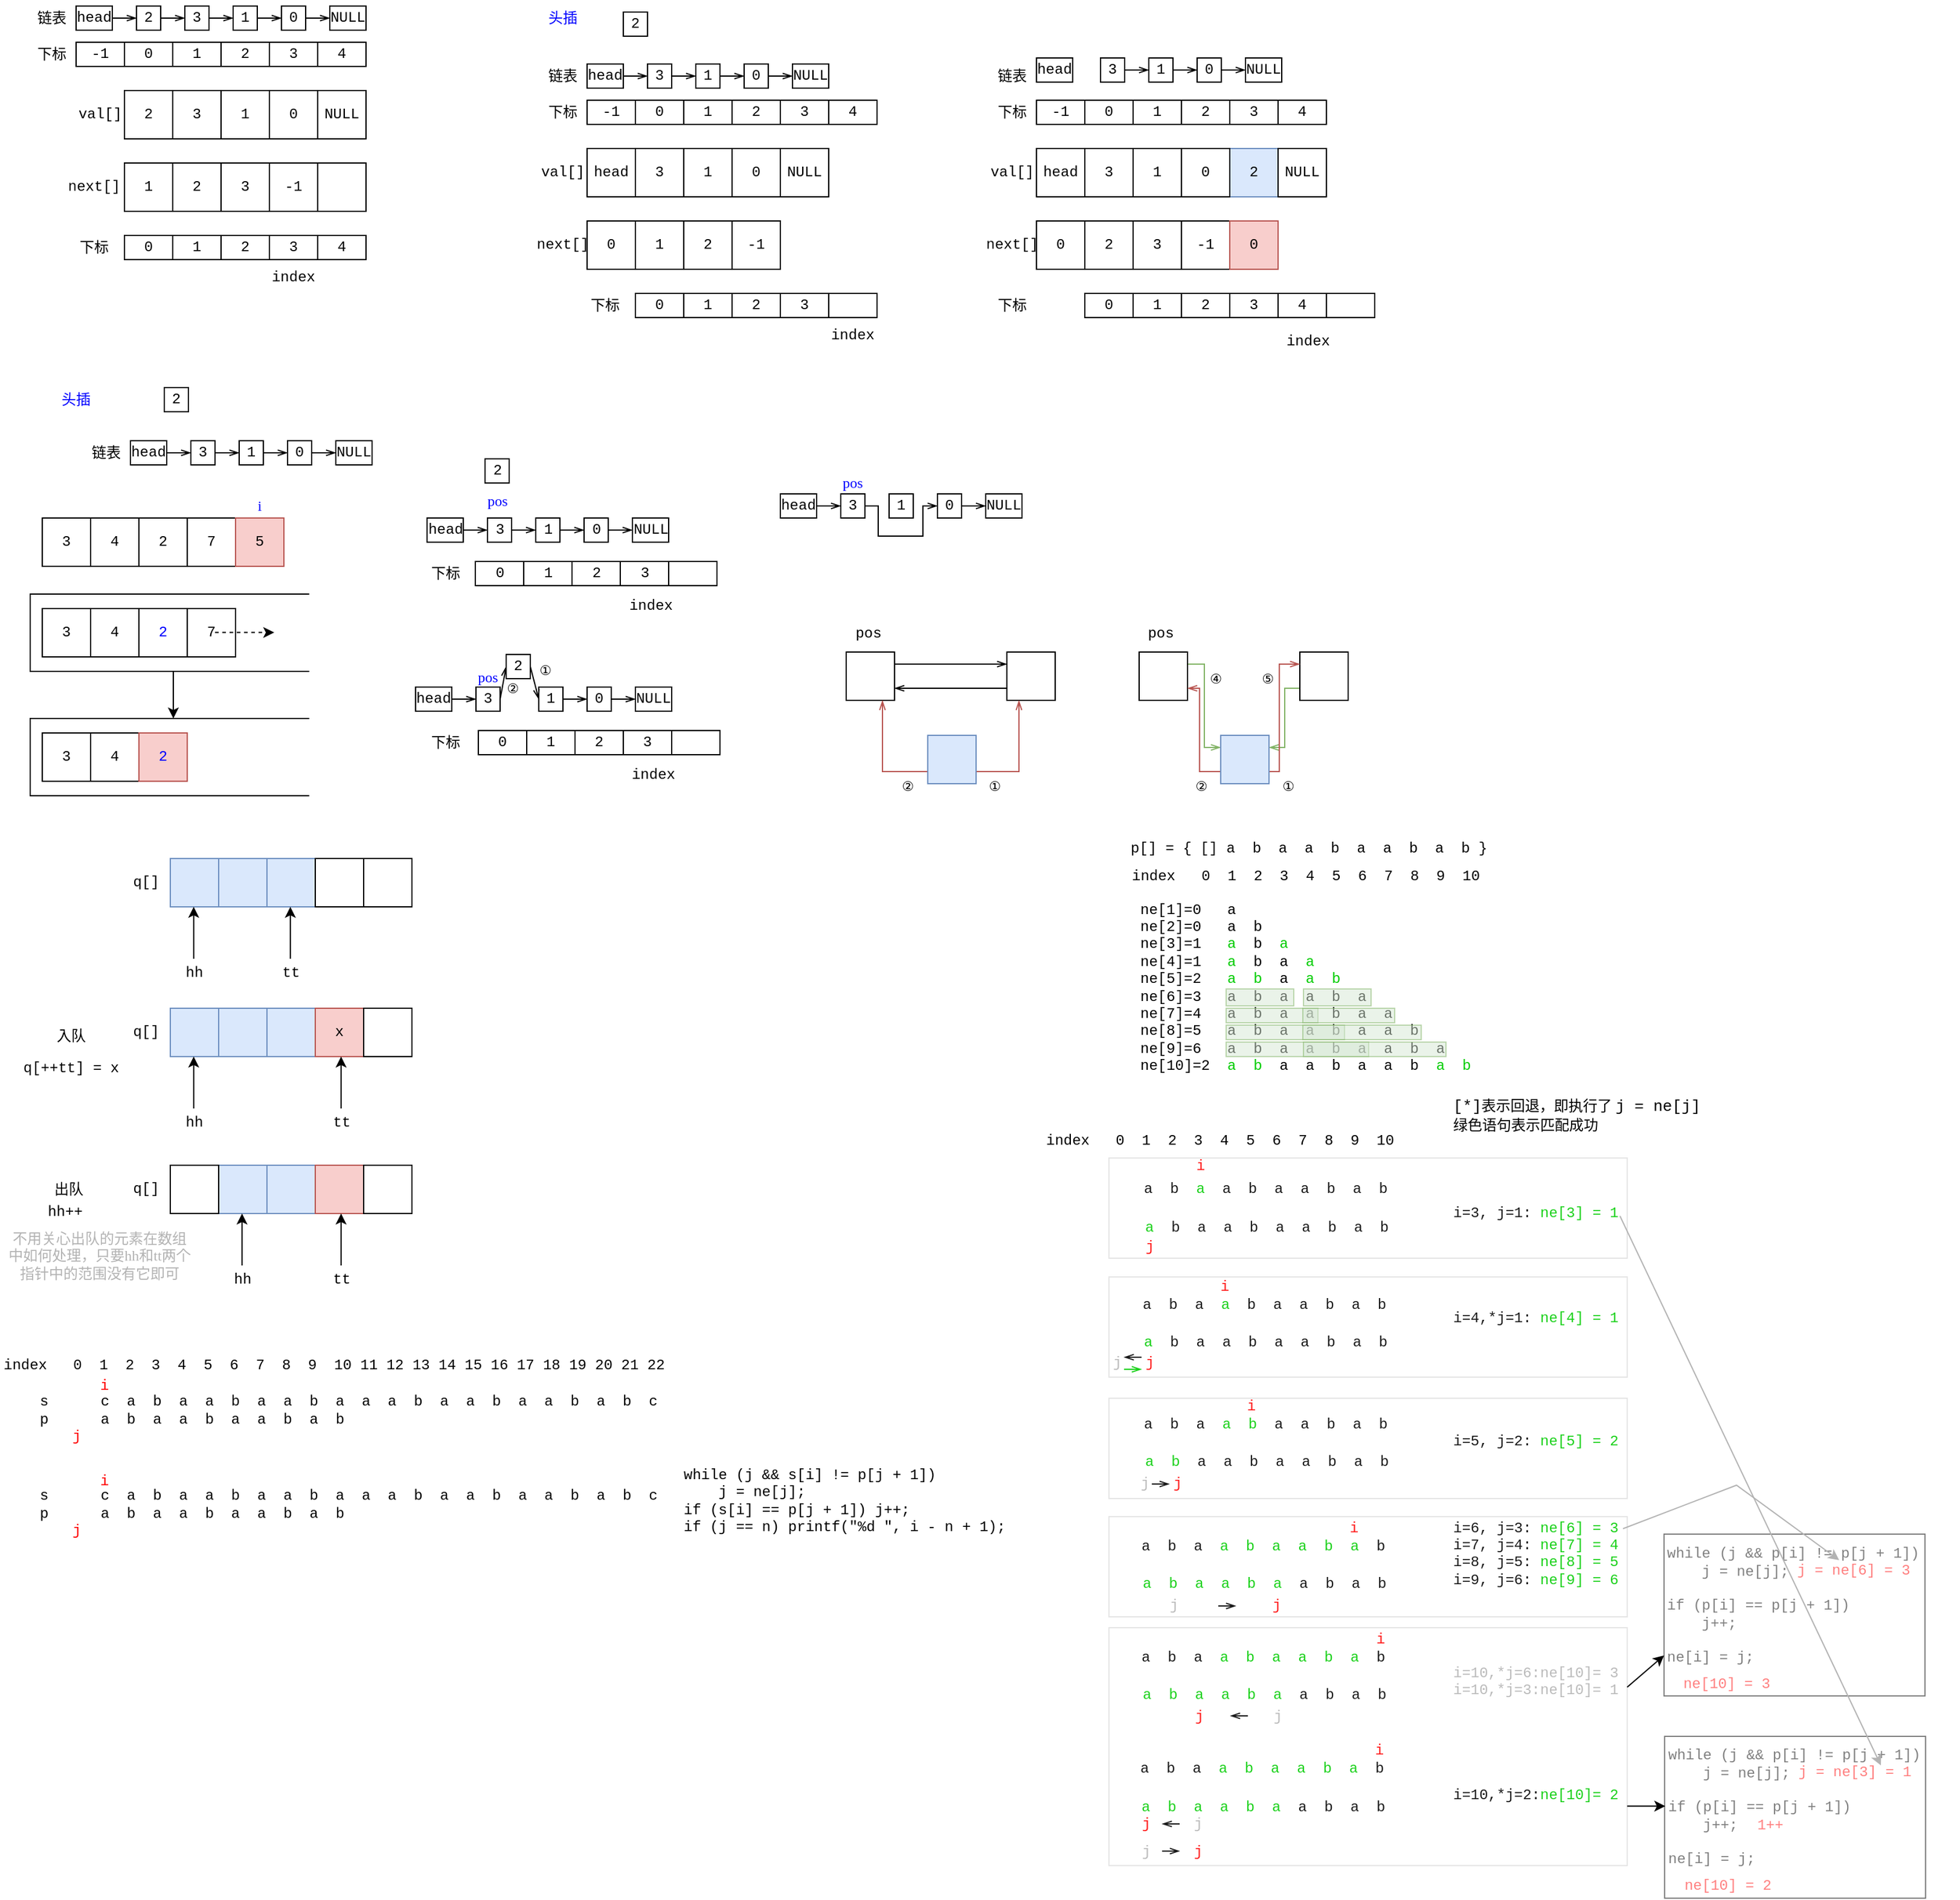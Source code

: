 <mxfile version="21.3.5" type="device" pages="3">
  <diagram name="第 1 页" id="Dvm3yHtZc8mPpaxE4Nut">
    <mxGraphModel dx="1381" dy="878" grid="0" gridSize="10" guides="1" tooltips="1" connect="1" arrows="1" fold="1" page="1" pageScale="1" pageWidth="1654" pageHeight="2336" math="0" shadow="0">
      <root>
        <mxCell id="0" />
        <mxCell id="1" parent="0" />
        <mxCell id="Pqa26bavssH3uWBnyoLz-11" value="" style="rounded=0;whiteSpace=wrap;html=1;fontFamily=Courier New;" parent="1" vertex="1">
          <mxGeometry x="48" y="513" width="237" height="64" as="geometry" />
        </mxCell>
        <mxCell id="hsyDhvkhiL3r1j5wLdsV-14" value="2" style="rounded=0;whiteSpace=wrap;html=1;fontFamily=Courier New;" parent="1" vertex="1">
          <mxGeometry x="126" y="96" width="40" height="40" as="geometry" />
        </mxCell>
        <mxCell id="hsyDhvkhiL3r1j5wLdsV-15" value="3" style="rounded=0;whiteSpace=wrap;html=1;fontFamily=Courier New;" parent="1" vertex="1">
          <mxGeometry x="166" y="96" width="40" height="40" as="geometry" />
        </mxCell>
        <mxCell id="hsyDhvkhiL3r1j5wLdsV-16" value="1" style="rounded=0;whiteSpace=wrap;html=1;fontFamily=Courier New;" parent="1" vertex="1">
          <mxGeometry x="206" y="96" width="40" height="40" as="geometry" />
        </mxCell>
        <mxCell id="hsyDhvkhiL3r1j5wLdsV-17" value="0" style="rounded=0;whiteSpace=wrap;html=1;fontFamily=Courier New;" parent="1" vertex="1">
          <mxGeometry x="246" y="96" width="40" height="40" as="geometry" />
        </mxCell>
        <mxCell id="hsyDhvkhiL3r1j5wLdsV-18" value="NULL" style="rounded=0;whiteSpace=wrap;html=1;fontFamily=Courier New;" parent="1" vertex="1">
          <mxGeometry x="286" y="96" width="40" height="40" as="geometry" />
        </mxCell>
        <mxCell id="hsyDhvkhiL3r1j5wLdsV-20" value="1" style="rounded=0;whiteSpace=wrap;html=1;fontFamily=Courier New;" parent="1" vertex="1">
          <mxGeometry x="126" y="156" width="40" height="40" as="geometry" />
        </mxCell>
        <mxCell id="hsyDhvkhiL3r1j5wLdsV-21" value="2" style="rounded=0;whiteSpace=wrap;html=1;fontFamily=Courier New;" parent="1" vertex="1">
          <mxGeometry x="166" y="156" width="40" height="40" as="geometry" />
        </mxCell>
        <mxCell id="hsyDhvkhiL3r1j5wLdsV-22" value="3" style="rounded=0;whiteSpace=wrap;html=1;fontFamily=Courier New;" parent="1" vertex="1">
          <mxGeometry x="206" y="156" width="40" height="40" as="geometry" />
        </mxCell>
        <mxCell id="hsyDhvkhiL3r1j5wLdsV-23" value="-1" style="rounded=0;whiteSpace=wrap;html=1;fontFamily=Courier New;" parent="1" vertex="1">
          <mxGeometry x="246" y="156" width="40" height="40" as="geometry" />
        </mxCell>
        <mxCell id="hsyDhvkhiL3r1j5wLdsV-24" value="" style="rounded=0;whiteSpace=wrap;html=1;fontFamily=Courier New;" parent="1" vertex="1">
          <mxGeometry x="286" y="156" width="40" height="40" as="geometry" />
        </mxCell>
        <mxCell id="hsyDhvkhiL3r1j5wLdsV-33" style="edgeStyle=orthogonalEdgeStyle;rounded=0;orthogonalLoop=1;jettySize=auto;html=1;exitX=1;exitY=0.5;exitDx=0;exitDy=0;entryX=0;entryY=0.5;entryDx=0;entryDy=0;fontFamily=Courier New;endArrow=openThin;endFill=0;" parent="1" source="hsyDhvkhiL3r1j5wLdsV-26" target="hsyDhvkhiL3r1j5wLdsV-28" edge="1">
          <mxGeometry relative="1" as="geometry" />
        </mxCell>
        <mxCell id="hsyDhvkhiL3r1j5wLdsV-26" value="head" style="rounded=0;whiteSpace=wrap;html=1;fontFamily=Courier New;" parent="1" vertex="1">
          <mxGeometry x="86" y="26" width="30" height="20" as="geometry" />
        </mxCell>
        <mxCell id="hsyDhvkhiL3r1j5wLdsV-34" style="edgeStyle=orthogonalEdgeStyle;rounded=0;orthogonalLoop=1;jettySize=auto;html=1;exitX=1;exitY=0.5;exitDx=0;exitDy=0;entryX=0;entryY=0.5;entryDx=0;entryDy=0;fontFamily=Courier New;endArrow=openThin;endFill=0;" parent="1" source="hsyDhvkhiL3r1j5wLdsV-28" target="hsyDhvkhiL3r1j5wLdsV-30" edge="1">
          <mxGeometry relative="1" as="geometry" />
        </mxCell>
        <mxCell id="hsyDhvkhiL3r1j5wLdsV-28" value="2" style="rounded=0;whiteSpace=wrap;html=1;fontFamily=Courier New;" parent="1" vertex="1">
          <mxGeometry x="136" y="26" width="20" height="20" as="geometry" />
        </mxCell>
        <mxCell id="hsyDhvkhiL3r1j5wLdsV-29" value="NULL" style="rounded=0;whiteSpace=wrap;html=1;fontFamily=Courier New;" parent="1" vertex="1">
          <mxGeometry x="296" y="26" width="30" height="20" as="geometry" />
        </mxCell>
        <mxCell id="hsyDhvkhiL3r1j5wLdsV-35" style="edgeStyle=orthogonalEdgeStyle;rounded=0;orthogonalLoop=1;jettySize=auto;html=1;exitX=1;exitY=0.5;exitDx=0;exitDy=0;entryX=0;entryY=0.5;entryDx=0;entryDy=0;fontFamily=Courier New;endArrow=openThin;endFill=0;" parent="1" source="hsyDhvkhiL3r1j5wLdsV-30" target="hsyDhvkhiL3r1j5wLdsV-31" edge="1">
          <mxGeometry relative="1" as="geometry" />
        </mxCell>
        <mxCell id="hsyDhvkhiL3r1j5wLdsV-30" value="3" style="rounded=0;whiteSpace=wrap;html=1;fontFamily=Courier New;" parent="1" vertex="1">
          <mxGeometry x="176" y="26" width="20" height="20" as="geometry" />
        </mxCell>
        <mxCell id="hsyDhvkhiL3r1j5wLdsV-36" style="edgeStyle=orthogonalEdgeStyle;rounded=0;orthogonalLoop=1;jettySize=auto;html=1;exitX=1;exitY=0.5;exitDx=0;exitDy=0;entryX=0;entryY=0.5;entryDx=0;entryDy=0;fontFamily=Courier New;endArrow=openThin;endFill=0;" parent="1" source="hsyDhvkhiL3r1j5wLdsV-31" target="hsyDhvkhiL3r1j5wLdsV-32" edge="1">
          <mxGeometry relative="1" as="geometry" />
        </mxCell>
        <mxCell id="hsyDhvkhiL3r1j5wLdsV-31" value="1" style="rounded=0;whiteSpace=wrap;html=1;fontFamily=Courier New;" parent="1" vertex="1">
          <mxGeometry x="216" y="26" width="20" height="20" as="geometry" />
        </mxCell>
        <mxCell id="hsyDhvkhiL3r1j5wLdsV-37" style="edgeStyle=orthogonalEdgeStyle;rounded=0;orthogonalLoop=1;jettySize=auto;html=1;exitX=1;exitY=0.5;exitDx=0;exitDy=0;entryX=0;entryY=0.5;entryDx=0;entryDy=0;fontFamily=Courier New;endArrow=openThin;endFill=0;" parent="1" source="hsyDhvkhiL3r1j5wLdsV-32" target="hsyDhvkhiL3r1j5wLdsV-29" edge="1">
          <mxGeometry relative="1" as="geometry" />
        </mxCell>
        <mxCell id="hsyDhvkhiL3r1j5wLdsV-32" value="0" style="rounded=0;whiteSpace=wrap;html=1;fontFamily=Courier New;" parent="1" vertex="1">
          <mxGeometry x="256" y="26" width="20" height="20" as="geometry" />
        </mxCell>
        <mxCell id="hsyDhvkhiL3r1j5wLdsV-38" value="val[]" style="text;html=1;strokeColor=none;fillColor=none;align=center;verticalAlign=middle;whiteSpace=wrap;rounded=0;fontFamily=Courier New;" parent="1" vertex="1">
          <mxGeometry x="76" y="101" width="60" height="30" as="geometry" />
        </mxCell>
        <mxCell id="hsyDhvkhiL3r1j5wLdsV-39" value="next[]" style="text;html=1;strokeColor=none;fillColor=none;align=center;verticalAlign=middle;whiteSpace=wrap;rounded=0;fontFamily=Courier New;" parent="1" vertex="1">
          <mxGeometry x="71" y="161" width="60" height="30" as="geometry" />
        </mxCell>
        <mxCell id="hsyDhvkhiL3r1j5wLdsV-46" value="" style="group" parent="1" vertex="1" connectable="0">
          <mxGeometry x="86" y="56" width="240" height="20" as="geometry" />
        </mxCell>
        <mxCell id="hsyDhvkhiL3r1j5wLdsV-40" value="-1" style="rounded=0;whiteSpace=wrap;html=1;fontFamily=Courier New;" parent="hsyDhvkhiL3r1j5wLdsV-46" vertex="1">
          <mxGeometry width="40" height="20" as="geometry" />
        </mxCell>
        <mxCell id="hsyDhvkhiL3r1j5wLdsV-41" value="0" style="rounded=0;whiteSpace=wrap;html=1;fontFamily=Courier New;" parent="hsyDhvkhiL3r1j5wLdsV-46" vertex="1">
          <mxGeometry x="40" width="40" height="20" as="geometry" />
        </mxCell>
        <mxCell id="hsyDhvkhiL3r1j5wLdsV-42" value="1" style="rounded=0;whiteSpace=wrap;html=1;fontFamily=Courier New;" parent="hsyDhvkhiL3r1j5wLdsV-46" vertex="1">
          <mxGeometry x="80" width="40" height="20" as="geometry" />
        </mxCell>
        <mxCell id="hsyDhvkhiL3r1j5wLdsV-43" value="2" style="rounded=0;whiteSpace=wrap;html=1;fontFamily=Courier New;" parent="hsyDhvkhiL3r1j5wLdsV-46" vertex="1">
          <mxGeometry x="120" width="40" height="20" as="geometry" />
        </mxCell>
        <mxCell id="hsyDhvkhiL3r1j5wLdsV-44" value="3" style="rounded=0;whiteSpace=wrap;html=1;fontFamily=Courier New;" parent="hsyDhvkhiL3r1j5wLdsV-46" vertex="1">
          <mxGeometry x="160" width="40" height="20" as="geometry" />
        </mxCell>
        <mxCell id="hsyDhvkhiL3r1j5wLdsV-45" value="4" style="rounded=0;whiteSpace=wrap;html=1;fontFamily=Courier New;" parent="hsyDhvkhiL3r1j5wLdsV-46" vertex="1">
          <mxGeometry x="200" width="40" height="20" as="geometry" />
        </mxCell>
        <mxCell id="hsyDhvkhiL3r1j5wLdsV-62" value="0" style="rounded=0;whiteSpace=wrap;html=1;fontFamily=Courier New;" parent="1" vertex="1">
          <mxGeometry x="126" y="216" width="40" height="20" as="geometry" />
        </mxCell>
        <mxCell id="hsyDhvkhiL3r1j5wLdsV-63" value="1" style="rounded=0;whiteSpace=wrap;html=1;fontFamily=Courier New;" parent="1" vertex="1">
          <mxGeometry x="166" y="216" width="40" height="20" as="geometry" />
        </mxCell>
        <mxCell id="hsyDhvkhiL3r1j5wLdsV-64" value="2" style="rounded=0;whiteSpace=wrap;html=1;fontFamily=Courier New;" parent="1" vertex="1">
          <mxGeometry x="206" y="216" width="40" height="20" as="geometry" />
        </mxCell>
        <mxCell id="hsyDhvkhiL3r1j5wLdsV-65" value="3" style="rounded=0;whiteSpace=wrap;html=1;fontFamily=Courier New;" parent="1" vertex="1">
          <mxGeometry x="246" y="216" width="40" height="20" as="geometry" />
        </mxCell>
        <mxCell id="hsyDhvkhiL3r1j5wLdsV-66" value="4" style="rounded=0;whiteSpace=wrap;html=1;fontFamily=Courier New;" parent="1" vertex="1">
          <mxGeometry x="286" y="216" width="40" height="20" as="geometry" />
        </mxCell>
        <mxCell id="hsyDhvkhiL3r1j5wLdsV-67" value="&lt;font face=&quot;Songti TC&quot;&gt;下标&lt;/font&gt;" style="text;html=1;strokeColor=none;fillColor=none;align=center;verticalAlign=middle;whiteSpace=wrap;rounded=0;fontFamily=Courier New;" parent="1" vertex="1">
          <mxGeometry x="36" y="51" width="60" height="30" as="geometry" />
        </mxCell>
        <mxCell id="hsyDhvkhiL3r1j5wLdsV-68" value="&lt;font face=&quot;Songti TC&quot;&gt;下标&lt;/font&gt;" style="text;html=1;strokeColor=none;fillColor=none;align=center;verticalAlign=middle;whiteSpace=wrap;rounded=0;fontFamily=Courier New;" parent="1" vertex="1">
          <mxGeometry x="71" y="211" width="60" height="30" as="geometry" />
        </mxCell>
        <mxCell id="hsyDhvkhiL3r1j5wLdsV-70" value="index" style="text;html=1;strokeColor=none;fillColor=none;align=center;verticalAlign=middle;whiteSpace=wrap;rounded=0;fontFamily=Courier New;" parent="1" vertex="1">
          <mxGeometry x="236" y="236" width="60" height="30" as="geometry" />
        </mxCell>
        <mxCell id="GyB7-MzDj1wVM1IGoirZ-1" value="&lt;font face=&quot;Songti TC&quot;&gt;链表&lt;/font&gt;" style="text;html=1;strokeColor=none;fillColor=none;align=center;verticalAlign=middle;whiteSpace=wrap;rounded=0;fontFamily=Courier New;" parent="1" vertex="1">
          <mxGeometry x="36" y="21" width="60" height="30" as="geometry" />
        </mxCell>
        <mxCell id="GyB7-MzDj1wVM1IGoirZ-45" value="2" style="rounded=0;whiteSpace=wrap;html=1;fontFamily=Courier New;fillColor=#dae8fc;strokeColor=#6c8ebf;" parent="1" vertex="1">
          <mxGeometry x="1041" y="144" width="40" height="40" as="geometry" />
        </mxCell>
        <mxCell id="GyB7-MzDj1wVM1IGoirZ-46" value="3" style="rounded=0;whiteSpace=wrap;html=1;fontFamily=Courier New;" parent="1" vertex="1">
          <mxGeometry x="921" y="144" width="40" height="40" as="geometry" />
        </mxCell>
        <mxCell id="GyB7-MzDj1wVM1IGoirZ-47" value="1" style="rounded=0;whiteSpace=wrap;html=1;fontFamily=Courier New;" parent="1" vertex="1">
          <mxGeometry x="961" y="144" width="40" height="40" as="geometry" />
        </mxCell>
        <mxCell id="GyB7-MzDj1wVM1IGoirZ-48" value="0" style="rounded=0;whiteSpace=wrap;html=1;fontFamily=Courier New;" parent="1" vertex="1">
          <mxGeometry x="1001" y="144" width="40" height="40" as="geometry" />
        </mxCell>
        <mxCell id="GyB7-MzDj1wVM1IGoirZ-49" value="NULL" style="rounded=0;whiteSpace=wrap;html=1;fontFamily=Courier New;" parent="1" vertex="1">
          <mxGeometry x="1081" y="144" width="40" height="40" as="geometry" />
        </mxCell>
        <mxCell id="GyB7-MzDj1wVM1IGoirZ-262" style="edgeStyle=orthogonalEdgeStyle;shape=connector;rounded=0;orthogonalLoop=1;jettySize=auto;html=1;exitX=0;exitY=0.75;exitDx=0;exitDy=0;entryX=1;entryY=0.75;entryDx=0;entryDy=0;labelBackgroundColor=default;strokeColor=default;fontFamily=Courier New;fontSize=11;fontColor=default;endArrow=openThin;endFill=0;" parent="1" source="GyB7-MzDj1wVM1IGoirZ-50" target="GyB7-MzDj1wVM1IGoirZ-260" edge="1">
          <mxGeometry relative="1" as="geometry" />
        </mxCell>
        <mxCell id="GyB7-MzDj1wVM1IGoirZ-50" value="" style="rounded=0;whiteSpace=wrap;html=1;fontFamily=Courier New;" parent="1" vertex="1">
          <mxGeometry x="856.5" y="561" width="40" height="40" as="geometry" />
        </mxCell>
        <mxCell id="GyB7-MzDj1wVM1IGoirZ-51" value="2" style="rounded=0;whiteSpace=wrap;html=1;fontFamily=Courier New;" parent="1" vertex="1">
          <mxGeometry x="921" y="204" width="40" height="40" as="geometry" />
        </mxCell>
        <mxCell id="GyB7-MzDj1wVM1IGoirZ-52" value="3" style="rounded=0;whiteSpace=wrap;html=1;fontFamily=Courier New;" parent="1" vertex="1">
          <mxGeometry x="961" y="204" width="40" height="40" as="geometry" />
        </mxCell>
        <mxCell id="GyB7-MzDj1wVM1IGoirZ-53" value="-1" style="rounded=0;whiteSpace=wrap;html=1;fontFamily=Courier New;" parent="1" vertex="1">
          <mxGeometry x="1001" y="204" width="40" height="40" as="geometry" />
        </mxCell>
        <mxCell id="GyB7-MzDj1wVM1IGoirZ-54" value="0" style="rounded=0;whiteSpace=wrap;html=1;fontFamily=Courier New;fillColor=#f8cecc;strokeColor=#b85450;" parent="1" vertex="1">
          <mxGeometry x="1041" y="204" width="40" height="40" as="geometry" />
        </mxCell>
        <mxCell id="GyB7-MzDj1wVM1IGoirZ-66" value="val[]" style="text;html=1;strokeColor=none;fillColor=none;align=center;verticalAlign=middle;whiteSpace=wrap;rounded=0;fontFamily=Courier New;" parent="1" vertex="1">
          <mxGeometry x="831" y="149" width="60" height="30" as="geometry" />
        </mxCell>
        <mxCell id="GyB7-MzDj1wVM1IGoirZ-67" value="next[]" style="text;html=1;strokeColor=none;fillColor=none;align=center;verticalAlign=middle;whiteSpace=wrap;rounded=0;fontFamily=Courier New;" parent="1" vertex="1">
          <mxGeometry x="831" y="209" width="60" height="30" as="geometry" />
        </mxCell>
        <mxCell id="GyB7-MzDj1wVM1IGoirZ-68" value="" style="group" parent="1" vertex="1" connectable="0">
          <mxGeometry x="881" y="104" width="240" height="20" as="geometry" />
        </mxCell>
        <mxCell id="GyB7-MzDj1wVM1IGoirZ-69" value="-1" style="rounded=0;whiteSpace=wrap;html=1;fontFamily=Courier New;" parent="GyB7-MzDj1wVM1IGoirZ-68" vertex="1">
          <mxGeometry width="40" height="20" as="geometry" />
        </mxCell>
        <mxCell id="GyB7-MzDj1wVM1IGoirZ-70" value="0" style="rounded=0;whiteSpace=wrap;html=1;fontFamily=Courier New;" parent="GyB7-MzDj1wVM1IGoirZ-68" vertex="1">
          <mxGeometry x="40" width="40" height="20" as="geometry" />
        </mxCell>
        <mxCell id="GyB7-MzDj1wVM1IGoirZ-71" value="1" style="rounded=0;whiteSpace=wrap;html=1;fontFamily=Courier New;" parent="GyB7-MzDj1wVM1IGoirZ-68" vertex="1">
          <mxGeometry x="80" width="40" height="20" as="geometry" />
        </mxCell>
        <mxCell id="GyB7-MzDj1wVM1IGoirZ-72" value="2" style="rounded=0;whiteSpace=wrap;html=1;fontFamily=Courier New;" parent="GyB7-MzDj1wVM1IGoirZ-68" vertex="1">
          <mxGeometry x="120" width="40" height="20" as="geometry" />
        </mxCell>
        <mxCell id="GyB7-MzDj1wVM1IGoirZ-73" value="3" style="rounded=0;whiteSpace=wrap;html=1;fontFamily=Courier New;" parent="GyB7-MzDj1wVM1IGoirZ-68" vertex="1">
          <mxGeometry x="160" width="40" height="20" as="geometry" />
        </mxCell>
        <mxCell id="GyB7-MzDj1wVM1IGoirZ-74" value="4" style="rounded=0;whiteSpace=wrap;html=1;fontFamily=Courier New;" parent="GyB7-MzDj1wVM1IGoirZ-68" vertex="1">
          <mxGeometry x="200" width="40" height="20" as="geometry" />
        </mxCell>
        <mxCell id="GyB7-MzDj1wVM1IGoirZ-75" value="0" style="rounded=0;whiteSpace=wrap;html=1;fontFamily=Courier New;" parent="1" vertex="1">
          <mxGeometry x="921" y="264" width="40" height="20" as="geometry" />
        </mxCell>
        <mxCell id="GyB7-MzDj1wVM1IGoirZ-76" value="1" style="rounded=0;whiteSpace=wrap;html=1;fontFamily=Courier New;" parent="1" vertex="1">
          <mxGeometry x="961" y="264" width="40" height="20" as="geometry" />
        </mxCell>
        <mxCell id="GyB7-MzDj1wVM1IGoirZ-77" value="2" style="rounded=0;whiteSpace=wrap;html=1;fontFamily=Courier New;" parent="1" vertex="1">
          <mxGeometry x="1001" y="264" width="40" height="20" as="geometry" />
        </mxCell>
        <mxCell id="GyB7-MzDj1wVM1IGoirZ-78" value="3" style="rounded=0;whiteSpace=wrap;html=1;fontFamily=Courier New;" parent="1" vertex="1">
          <mxGeometry x="1041" y="264" width="40" height="20" as="geometry" />
        </mxCell>
        <mxCell id="GyB7-MzDj1wVM1IGoirZ-79" value="4" style="rounded=0;whiteSpace=wrap;html=1;fontFamily=Courier New;" parent="1" vertex="1">
          <mxGeometry x="1081" y="264" width="40" height="20" as="geometry" />
        </mxCell>
        <mxCell id="GyB7-MzDj1wVM1IGoirZ-80" value="&lt;font face=&quot;Songti TC&quot;&gt;下标&lt;/font&gt;" style="text;html=1;strokeColor=none;fillColor=none;align=center;verticalAlign=middle;whiteSpace=wrap;rounded=0;fontFamily=Courier New;" parent="1" vertex="1">
          <mxGeometry x="831" y="99" width="60" height="30" as="geometry" />
        </mxCell>
        <mxCell id="GyB7-MzDj1wVM1IGoirZ-81" value="&lt;font face=&quot;Songti TC&quot;&gt;下标&lt;/font&gt;" style="text;html=1;strokeColor=none;fillColor=none;align=center;verticalAlign=middle;whiteSpace=wrap;rounded=0;fontFamily=Courier New;" parent="1" vertex="1">
          <mxGeometry x="831" y="259" width="60" height="30" as="geometry" />
        </mxCell>
        <mxCell id="GyB7-MzDj1wVM1IGoirZ-82" value="index" style="text;html=1;strokeColor=none;fillColor=none;align=center;verticalAlign=middle;whiteSpace=wrap;rounded=0;fontFamily=Courier New;" parent="1" vertex="1">
          <mxGeometry x="1076" y="289" width="60" height="30" as="geometry" />
        </mxCell>
        <mxCell id="GyB7-MzDj1wVM1IGoirZ-83" value="" style="rounded=0;whiteSpace=wrap;html=1;fontFamily=Courier New;" parent="1" vertex="1">
          <mxGeometry x="1121" y="264" width="40" height="20" as="geometry" />
        </mxCell>
        <mxCell id="GyB7-MzDj1wVM1IGoirZ-84" value="&lt;font face=&quot;Songti TC&quot;&gt;链表&lt;/font&gt;" style="text;html=1;strokeColor=none;fillColor=none;align=center;verticalAlign=middle;whiteSpace=wrap;rounded=0;fontFamily=Courier New;" parent="1" vertex="1">
          <mxGeometry x="831" y="69" width="60" height="30" as="geometry" />
        </mxCell>
        <mxCell id="GyB7-MzDj1wVM1IGoirZ-87" value="3" style="rounded=0;whiteSpace=wrap;html=1;fontFamily=Courier New;" parent="1" vertex="1">
          <mxGeometry x="549" y="144" width="40" height="40" as="geometry" />
        </mxCell>
        <mxCell id="GyB7-MzDj1wVM1IGoirZ-88" value="1" style="rounded=0;whiteSpace=wrap;html=1;fontFamily=Courier New;" parent="1" vertex="1">
          <mxGeometry x="589" y="144" width="40" height="40" as="geometry" />
        </mxCell>
        <mxCell id="GyB7-MzDj1wVM1IGoirZ-89" value="0" style="rounded=0;whiteSpace=wrap;html=1;fontFamily=Courier New;" parent="1" vertex="1">
          <mxGeometry x="629" y="144" width="40" height="40" as="geometry" />
        </mxCell>
        <mxCell id="GyB7-MzDj1wVM1IGoirZ-90" value="NULL" style="rounded=0;whiteSpace=wrap;html=1;fontFamily=Courier New;" parent="1" vertex="1">
          <mxGeometry x="669" y="144" width="40" height="40" as="geometry" />
        </mxCell>
        <mxCell id="GyB7-MzDj1wVM1IGoirZ-91" value="1" style="rounded=0;whiteSpace=wrap;html=1;fontFamily=Courier New;" parent="1" vertex="1">
          <mxGeometry x="549" y="204" width="40" height="40" as="geometry" />
        </mxCell>
        <mxCell id="GyB7-MzDj1wVM1IGoirZ-92" value="2" style="rounded=0;whiteSpace=wrap;html=1;fontFamily=Courier New;" parent="1" vertex="1">
          <mxGeometry x="589" y="204" width="40" height="40" as="geometry" />
        </mxCell>
        <mxCell id="GyB7-MzDj1wVM1IGoirZ-93" value="-1" style="rounded=0;whiteSpace=wrap;html=1;fontFamily=Courier New;" parent="1" vertex="1">
          <mxGeometry x="629" y="204" width="40" height="40" as="geometry" />
        </mxCell>
        <mxCell id="GyB7-MzDj1wVM1IGoirZ-96" style="edgeStyle=orthogonalEdgeStyle;rounded=0;orthogonalLoop=1;jettySize=auto;html=1;exitX=1;exitY=0.5;exitDx=0;exitDy=0;entryX=0;entryY=0.5;entryDx=0;entryDy=0;fontFamily=Courier New;endArrow=openThin;endFill=0;" parent="1" source="GyB7-MzDj1wVM1IGoirZ-97" edge="1">
          <mxGeometry relative="1" as="geometry">
            <mxPoint x="559" y="84" as="targetPoint" />
          </mxGeometry>
        </mxCell>
        <mxCell id="GyB7-MzDj1wVM1IGoirZ-97" value="head" style="rounded=0;whiteSpace=wrap;html=1;fontFamily=Courier New;" parent="1" vertex="1">
          <mxGeometry x="509" y="74" width="30" height="20" as="geometry" />
        </mxCell>
        <mxCell id="GyB7-MzDj1wVM1IGoirZ-100" value="NULL" style="rounded=0;whiteSpace=wrap;html=1;fontFamily=Courier New;" parent="1" vertex="1">
          <mxGeometry x="679" y="74" width="30" height="20" as="geometry" />
        </mxCell>
        <mxCell id="GyB7-MzDj1wVM1IGoirZ-101" style="edgeStyle=orthogonalEdgeStyle;rounded=0;orthogonalLoop=1;jettySize=auto;html=1;exitX=1;exitY=0.5;exitDx=0;exitDy=0;entryX=0;entryY=0.5;entryDx=0;entryDy=0;fontFamily=Courier New;endArrow=openThin;endFill=0;" parent="1" source="GyB7-MzDj1wVM1IGoirZ-102" target="GyB7-MzDj1wVM1IGoirZ-104" edge="1">
          <mxGeometry relative="1" as="geometry" />
        </mxCell>
        <mxCell id="GyB7-MzDj1wVM1IGoirZ-102" value="3" style="rounded=0;whiteSpace=wrap;html=1;fontFamily=Courier New;" parent="1" vertex="1">
          <mxGeometry x="559" y="74" width="20" height="20" as="geometry" />
        </mxCell>
        <mxCell id="GyB7-MzDj1wVM1IGoirZ-103" style="edgeStyle=orthogonalEdgeStyle;rounded=0;orthogonalLoop=1;jettySize=auto;html=1;exitX=1;exitY=0.5;exitDx=0;exitDy=0;entryX=0;entryY=0.5;entryDx=0;entryDy=0;fontFamily=Courier New;endArrow=openThin;endFill=0;" parent="1" source="GyB7-MzDj1wVM1IGoirZ-104" target="GyB7-MzDj1wVM1IGoirZ-106" edge="1">
          <mxGeometry relative="1" as="geometry" />
        </mxCell>
        <mxCell id="GyB7-MzDj1wVM1IGoirZ-104" value="1" style="rounded=0;whiteSpace=wrap;html=1;fontFamily=Courier New;" parent="1" vertex="1">
          <mxGeometry x="599" y="74" width="20" height="20" as="geometry" />
        </mxCell>
        <mxCell id="GyB7-MzDj1wVM1IGoirZ-105" style="edgeStyle=orthogonalEdgeStyle;rounded=0;orthogonalLoop=1;jettySize=auto;html=1;exitX=1;exitY=0.5;exitDx=0;exitDy=0;entryX=0;entryY=0.5;entryDx=0;entryDy=0;fontFamily=Courier New;endArrow=openThin;endFill=0;" parent="1" source="GyB7-MzDj1wVM1IGoirZ-106" target="GyB7-MzDj1wVM1IGoirZ-100" edge="1">
          <mxGeometry relative="1" as="geometry" />
        </mxCell>
        <mxCell id="GyB7-MzDj1wVM1IGoirZ-106" value="0" style="rounded=0;whiteSpace=wrap;html=1;fontFamily=Courier New;" parent="1" vertex="1">
          <mxGeometry x="639" y="74" width="20" height="20" as="geometry" />
        </mxCell>
        <mxCell id="GyB7-MzDj1wVM1IGoirZ-109" value="" style="group" parent="1" vertex="1" connectable="0">
          <mxGeometry x="509" y="104" width="240" height="20" as="geometry" />
        </mxCell>
        <mxCell id="GyB7-MzDj1wVM1IGoirZ-110" value="-1" style="rounded=0;whiteSpace=wrap;html=1;fontFamily=Courier New;" parent="GyB7-MzDj1wVM1IGoirZ-109" vertex="1">
          <mxGeometry width="40" height="20" as="geometry" />
        </mxCell>
        <mxCell id="GyB7-MzDj1wVM1IGoirZ-111" value="0" style="rounded=0;whiteSpace=wrap;html=1;fontFamily=Courier New;" parent="GyB7-MzDj1wVM1IGoirZ-109" vertex="1">
          <mxGeometry x="40" width="40" height="20" as="geometry" />
        </mxCell>
        <mxCell id="GyB7-MzDj1wVM1IGoirZ-112" value="1" style="rounded=0;whiteSpace=wrap;html=1;fontFamily=Courier New;" parent="GyB7-MzDj1wVM1IGoirZ-109" vertex="1">
          <mxGeometry x="80" width="40" height="20" as="geometry" />
        </mxCell>
        <mxCell id="GyB7-MzDj1wVM1IGoirZ-113" value="2" style="rounded=0;whiteSpace=wrap;html=1;fontFamily=Courier New;" parent="GyB7-MzDj1wVM1IGoirZ-109" vertex="1">
          <mxGeometry x="120" width="40" height="20" as="geometry" />
        </mxCell>
        <mxCell id="GyB7-MzDj1wVM1IGoirZ-114" value="3" style="rounded=0;whiteSpace=wrap;html=1;fontFamily=Courier New;" parent="GyB7-MzDj1wVM1IGoirZ-109" vertex="1">
          <mxGeometry x="160" width="40" height="20" as="geometry" />
        </mxCell>
        <mxCell id="GyB7-MzDj1wVM1IGoirZ-115" value="4" style="rounded=0;whiteSpace=wrap;html=1;fontFamily=Courier New;" parent="GyB7-MzDj1wVM1IGoirZ-109" vertex="1">
          <mxGeometry x="200" width="40" height="20" as="geometry" />
        </mxCell>
        <mxCell id="GyB7-MzDj1wVM1IGoirZ-116" value="0" style="rounded=0;whiteSpace=wrap;html=1;fontFamily=Courier New;" parent="1" vertex="1">
          <mxGeometry x="549" y="264" width="40" height="20" as="geometry" />
        </mxCell>
        <mxCell id="GyB7-MzDj1wVM1IGoirZ-117" value="1" style="rounded=0;whiteSpace=wrap;html=1;fontFamily=Courier New;" parent="1" vertex="1">
          <mxGeometry x="589" y="264" width="40" height="20" as="geometry" />
        </mxCell>
        <mxCell id="GyB7-MzDj1wVM1IGoirZ-118" value="2" style="rounded=0;whiteSpace=wrap;html=1;fontFamily=Courier New;" parent="1" vertex="1">
          <mxGeometry x="629" y="264" width="40" height="20" as="geometry" />
        </mxCell>
        <mxCell id="GyB7-MzDj1wVM1IGoirZ-119" value="3" style="rounded=0;whiteSpace=wrap;html=1;fontFamily=Courier New;" parent="1" vertex="1">
          <mxGeometry x="669" y="264" width="40" height="20" as="geometry" />
        </mxCell>
        <mxCell id="GyB7-MzDj1wVM1IGoirZ-121" value="&lt;font face=&quot;Songti TC&quot;&gt;下标&lt;/font&gt;" style="text;html=1;strokeColor=none;fillColor=none;align=center;verticalAlign=middle;whiteSpace=wrap;rounded=0;fontFamily=Courier New;" parent="1" vertex="1">
          <mxGeometry x="459" y="99" width="60" height="30" as="geometry" />
        </mxCell>
        <mxCell id="GyB7-MzDj1wVM1IGoirZ-122" value="&lt;font face=&quot;Songti TC&quot;&gt;下标&lt;/font&gt;" style="text;html=1;strokeColor=none;fillColor=none;align=center;verticalAlign=middle;whiteSpace=wrap;rounded=0;fontFamily=Courier New;" parent="1" vertex="1">
          <mxGeometry x="494" y="259" width="60" height="30" as="geometry" />
        </mxCell>
        <mxCell id="GyB7-MzDj1wVM1IGoirZ-123" value="index" style="text;html=1;strokeColor=none;fillColor=none;align=center;verticalAlign=middle;whiteSpace=wrap;rounded=0;fontFamily=Courier New;" parent="1" vertex="1">
          <mxGeometry x="699" y="284" width="60" height="30" as="geometry" />
        </mxCell>
        <mxCell id="GyB7-MzDj1wVM1IGoirZ-124" value="" style="rounded=0;whiteSpace=wrap;html=1;fontFamily=Courier New;" parent="1" vertex="1">
          <mxGeometry x="709" y="264" width="40" height="20" as="geometry" />
        </mxCell>
        <mxCell id="GyB7-MzDj1wVM1IGoirZ-125" value="&lt;font face=&quot;Songti TC&quot;&gt;链表&lt;/font&gt;" style="text;html=1;strokeColor=none;fillColor=none;align=center;verticalAlign=middle;whiteSpace=wrap;rounded=0;fontFamily=Courier New;" parent="1" vertex="1">
          <mxGeometry x="459" y="69" width="60" height="30" as="geometry" />
        </mxCell>
        <mxCell id="GyB7-MzDj1wVM1IGoirZ-142" value="2" style="rounded=0;whiteSpace=wrap;html=1;fontFamily=Courier New;" parent="1" vertex="1">
          <mxGeometry x="539" y="31" width="20" height="20" as="geometry" />
        </mxCell>
        <mxCell id="GyB7-MzDj1wVM1IGoirZ-143" value="&lt;font color=&quot;#0000ff&quot; face=&quot;Songti TC&quot;&gt;头插&lt;/font&gt;" style="text;html=1;strokeColor=none;fillColor=none;align=center;verticalAlign=middle;whiteSpace=wrap;rounded=0;fontFamily=Courier New;" parent="1" vertex="1">
          <mxGeometry x="459" y="21" width="60" height="30" as="geometry" />
        </mxCell>
        <mxCell id="GyB7-MzDj1wVM1IGoirZ-146" value="head" style="rounded=0;whiteSpace=wrap;html=1;fontFamily=Courier New;" parent="1" vertex="1">
          <mxGeometry x="881" y="69" width="30" height="20" as="geometry" />
        </mxCell>
        <mxCell id="GyB7-MzDj1wVM1IGoirZ-147" value="NULL" style="rounded=0;whiteSpace=wrap;html=1;fontFamily=Courier New;" parent="1" vertex="1">
          <mxGeometry x="1054" y="69" width="30" height="20" as="geometry" />
        </mxCell>
        <mxCell id="GyB7-MzDj1wVM1IGoirZ-148" style="edgeStyle=orthogonalEdgeStyle;rounded=0;orthogonalLoop=1;jettySize=auto;html=1;exitX=1;exitY=0.5;exitDx=0;exitDy=0;entryX=0;entryY=0.5;entryDx=0;entryDy=0;fontFamily=Courier New;endArrow=openThin;endFill=0;" parent="1" source="GyB7-MzDj1wVM1IGoirZ-149" target="GyB7-MzDj1wVM1IGoirZ-151" edge="1">
          <mxGeometry relative="1" as="geometry" />
        </mxCell>
        <mxCell id="GyB7-MzDj1wVM1IGoirZ-149" value="3" style="rounded=0;whiteSpace=wrap;html=1;fontFamily=Courier New;" parent="1" vertex="1">
          <mxGeometry x="934" y="69" width="20" height="20" as="geometry" />
        </mxCell>
        <mxCell id="GyB7-MzDj1wVM1IGoirZ-150" style="edgeStyle=orthogonalEdgeStyle;rounded=0;orthogonalLoop=1;jettySize=auto;html=1;exitX=1;exitY=0.5;exitDx=0;exitDy=0;entryX=0;entryY=0.5;entryDx=0;entryDy=0;fontFamily=Courier New;endArrow=openThin;endFill=0;" parent="1" source="GyB7-MzDj1wVM1IGoirZ-151" target="GyB7-MzDj1wVM1IGoirZ-153" edge="1">
          <mxGeometry relative="1" as="geometry" />
        </mxCell>
        <mxCell id="GyB7-MzDj1wVM1IGoirZ-151" value="1" style="rounded=0;whiteSpace=wrap;html=1;fontFamily=Courier New;" parent="1" vertex="1">
          <mxGeometry x="974" y="69" width="20" height="20" as="geometry" />
        </mxCell>
        <mxCell id="GyB7-MzDj1wVM1IGoirZ-200" style="edgeStyle=orthogonalEdgeStyle;shape=connector;rounded=0;orthogonalLoop=1;jettySize=auto;html=1;exitX=1;exitY=0.5;exitDx=0;exitDy=0;entryX=0;entryY=0.5;entryDx=0;entryDy=0;labelBackgroundColor=default;strokeColor=default;fontFamily=Courier New;fontSize=11;fontColor=default;endArrow=openThin;endFill=0;" parent="1" source="GyB7-MzDj1wVM1IGoirZ-153" target="GyB7-MzDj1wVM1IGoirZ-147" edge="1">
          <mxGeometry relative="1" as="geometry" />
        </mxCell>
        <mxCell id="GyB7-MzDj1wVM1IGoirZ-153" value="0" style="rounded=0;whiteSpace=wrap;html=1;fontFamily=Courier New;" parent="1" vertex="1">
          <mxGeometry x="1014" y="69" width="20" height="20" as="geometry" />
        </mxCell>
        <mxCell id="GyB7-MzDj1wVM1IGoirZ-156" value="&lt;font color=&quot;#0000ff&quot; face=&quot;Songti TC&quot;&gt;头插&lt;/font&gt;" style="text;html=1;strokeColor=none;fillColor=none;align=center;verticalAlign=middle;whiteSpace=wrap;rounded=0;fontFamily=Courier New;" parent="1" vertex="1">
          <mxGeometry x="56" y="337" width="60" height="30" as="geometry" />
        </mxCell>
        <mxCell id="GyB7-MzDj1wVM1IGoirZ-165" value="head" style="rounded=0;whiteSpace=wrap;html=1;fontFamily=Courier New;" parent="1" vertex="1">
          <mxGeometry x="131" y="386" width="30" height="20" as="geometry" />
        </mxCell>
        <mxCell id="GyB7-MzDj1wVM1IGoirZ-166" value="NULL" style="rounded=0;whiteSpace=wrap;html=1;fontFamily=Courier New;" parent="1" vertex="1">
          <mxGeometry x="301" y="386" width="30" height="20" as="geometry" />
        </mxCell>
        <mxCell id="GyB7-MzDj1wVM1IGoirZ-167" style="edgeStyle=orthogonalEdgeStyle;rounded=0;orthogonalLoop=1;jettySize=auto;html=1;exitX=1;exitY=0.5;exitDx=0;exitDy=0;entryX=0;entryY=0.5;entryDx=0;entryDy=0;fontFamily=Courier New;endArrow=openThin;endFill=0;" parent="1" source="GyB7-MzDj1wVM1IGoirZ-168" target="GyB7-MzDj1wVM1IGoirZ-170" edge="1">
          <mxGeometry relative="1" as="geometry" />
        </mxCell>
        <mxCell id="GyB7-MzDj1wVM1IGoirZ-168" value="3" style="rounded=0;whiteSpace=wrap;html=1;fontFamily=Courier New;" parent="1" vertex="1">
          <mxGeometry x="181" y="386" width="20" height="20" as="geometry" />
        </mxCell>
        <mxCell id="GyB7-MzDj1wVM1IGoirZ-169" style="edgeStyle=orthogonalEdgeStyle;rounded=0;orthogonalLoop=1;jettySize=auto;html=1;exitX=1;exitY=0.5;exitDx=0;exitDy=0;entryX=0;entryY=0.5;entryDx=0;entryDy=0;fontFamily=Courier New;endArrow=openThin;endFill=0;" parent="1" source="GyB7-MzDj1wVM1IGoirZ-170" target="GyB7-MzDj1wVM1IGoirZ-172" edge="1">
          <mxGeometry relative="1" as="geometry" />
        </mxCell>
        <mxCell id="GyB7-MzDj1wVM1IGoirZ-170" value="1" style="rounded=0;whiteSpace=wrap;html=1;fontFamily=Courier New;" parent="1" vertex="1">
          <mxGeometry x="221" y="386" width="20" height="20" as="geometry" />
        </mxCell>
        <mxCell id="GyB7-MzDj1wVM1IGoirZ-171" style="edgeStyle=orthogonalEdgeStyle;rounded=0;orthogonalLoop=1;jettySize=auto;html=1;exitX=1;exitY=0.5;exitDx=0;exitDy=0;entryX=0;entryY=0.5;entryDx=0;entryDy=0;fontFamily=Courier New;endArrow=openThin;endFill=0;" parent="1" source="GyB7-MzDj1wVM1IGoirZ-172" target="GyB7-MzDj1wVM1IGoirZ-166" edge="1">
          <mxGeometry relative="1" as="geometry" />
        </mxCell>
        <mxCell id="GyB7-MzDj1wVM1IGoirZ-172" value="0" style="rounded=0;whiteSpace=wrap;html=1;fontFamily=Courier New;" parent="1" vertex="1">
          <mxGeometry x="261" y="386" width="20" height="20" as="geometry" />
        </mxCell>
        <mxCell id="GyB7-MzDj1wVM1IGoirZ-173" value="&lt;font face=&quot;Songti TC&quot;&gt;链表&lt;/font&gt;" style="text;html=1;strokeColor=none;fillColor=none;align=center;verticalAlign=middle;whiteSpace=wrap;rounded=0;fontFamily=Courier New;" parent="1" vertex="1">
          <mxGeometry x="81" y="381" width="60" height="30" as="geometry" />
        </mxCell>
        <mxCell id="GyB7-MzDj1wVM1IGoirZ-175" value="2" style="rounded=0;whiteSpace=wrap;html=1;fontFamily=Courier New;" parent="1" vertex="1">
          <mxGeometry x="159" y="342" width="20" height="20" as="geometry" />
        </mxCell>
        <mxCell id="GyB7-MzDj1wVM1IGoirZ-177" style="edgeStyle=orthogonalEdgeStyle;rounded=0;orthogonalLoop=1;jettySize=auto;html=1;exitX=1;exitY=0.5;exitDx=0;exitDy=0;entryX=0;entryY=0.5;entryDx=0;entryDy=0;fontFamily=Courier New;endArrow=openThin;endFill=0;" parent="1" edge="1">
          <mxGeometry relative="1" as="geometry">
            <mxPoint x="181" y="396" as="targetPoint" />
            <mxPoint x="161" y="396" as="sourcePoint" />
          </mxGeometry>
        </mxCell>
        <mxCell id="GyB7-MzDj1wVM1IGoirZ-181" value="head" style="rounded=0;whiteSpace=wrap;html=1;fontFamily=Courier New;" parent="1" vertex="1">
          <mxGeometry x="881" y="144" width="40" height="40" as="geometry" />
        </mxCell>
        <mxCell id="GyB7-MzDj1wVM1IGoirZ-184" value="0" style="rounded=0;whiteSpace=wrap;html=1;fontFamily=Courier New;" parent="1" vertex="1">
          <mxGeometry x="881" y="204" width="40" height="40" as="geometry" />
        </mxCell>
        <mxCell id="GyB7-MzDj1wVM1IGoirZ-185" value="val[]" style="text;html=1;strokeColor=none;fillColor=none;align=center;verticalAlign=middle;whiteSpace=wrap;rounded=0;fontFamily=Courier New;" parent="1" vertex="1">
          <mxGeometry x="459" y="149" width="60" height="30" as="geometry" />
        </mxCell>
        <mxCell id="GyB7-MzDj1wVM1IGoirZ-186" value="next[]" style="text;html=1;strokeColor=none;fillColor=none;align=center;verticalAlign=middle;whiteSpace=wrap;rounded=0;fontFamily=Courier New;" parent="1" vertex="1">
          <mxGeometry x="459" y="209" width="60" height="30" as="geometry" />
        </mxCell>
        <mxCell id="GyB7-MzDj1wVM1IGoirZ-187" value="head" style="rounded=0;whiteSpace=wrap;html=1;fontFamily=Courier New;" parent="1" vertex="1">
          <mxGeometry x="509" y="144" width="40" height="40" as="geometry" />
        </mxCell>
        <mxCell id="GyB7-MzDj1wVM1IGoirZ-188" value="0" style="rounded=0;whiteSpace=wrap;html=1;fontFamily=Courier New;" parent="1" vertex="1">
          <mxGeometry x="509" y="204" width="40" height="40" as="geometry" />
        </mxCell>
        <mxCell id="GyB7-MzDj1wVM1IGoirZ-205" style="edgeStyle=orthogonalEdgeStyle;rounded=0;orthogonalLoop=1;jettySize=auto;html=1;exitX=1;exitY=0.5;exitDx=0;exitDy=0;entryX=0;entryY=0.5;entryDx=0;entryDy=0;fontFamily=Courier New;endArrow=openThin;endFill=0;" parent="1" source="GyB7-MzDj1wVM1IGoirZ-206" edge="1">
          <mxGeometry relative="1" as="geometry">
            <mxPoint x="426.5" y="460" as="targetPoint" />
          </mxGeometry>
        </mxCell>
        <mxCell id="GyB7-MzDj1wVM1IGoirZ-206" value="head" style="rounded=0;whiteSpace=wrap;html=1;fontFamily=Courier New;" parent="1" vertex="1">
          <mxGeometry x="376.5" y="450" width="30" height="20" as="geometry" />
        </mxCell>
        <mxCell id="GyB7-MzDj1wVM1IGoirZ-207" value="NULL" style="rounded=0;whiteSpace=wrap;html=1;fontFamily=Courier New;" parent="1" vertex="1">
          <mxGeometry x="546.5" y="450" width="30" height="20" as="geometry" />
        </mxCell>
        <mxCell id="GyB7-MzDj1wVM1IGoirZ-208" style="edgeStyle=orthogonalEdgeStyle;rounded=0;orthogonalLoop=1;jettySize=auto;html=1;exitX=1;exitY=0.5;exitDx=0;exitDy=0;entryX=0;entryY=0.5;entryDx=0;entryDy=0;fontFamily=Courier New;endArrow=openThin;endFill=0;" parent="1" source="GyB7-MzDj1wVM1IGoirZ-209" target="GyB7-MzDj1wVM1IGoirZ-211" edge="1">
          <mxGeometry relative="1" as="geometry" />
        </mxCell>
        <mxCell id="GyB7-MzDj1wVM1IGoirZ-209" value="3" style="rounded=0;whiteSpace=wrap;html=1;fontFamily=Courier New;" parent="1" vertex="1">
          <mxGeometry x="426.5" y="450" width="20" height="20" as="geometry" />
        </mxCell>
        <mxCell id="GyB7-MzDj1wVM1IGoirZ-210" style="edgeStyle=orthogonalEdgeStyle;rounded=0;orthogonalLoop=1;jettySize=auto;html=1;exitX=1;exitY=0.5;exitDx=0;exitDy=0;entryX=0;entryY=0.5;entryDx=0;entryDy=0;fontFamily=Courier New;endArrow=openThin;endFill=0;" parent="1" source="GyB7-MzDj1wVM1IGoirZ-211" target="GyB7-MzDj1wVM1IGoirZ-213" edge="1">
          <mxGeometry relative="1" as="geometry" />
        </mxCell>
        <mxCell id="GyB7-MzDj1wVM1IGoirZ-211" value="1" style="rounded=0;whiteSpace=wrap;html=1;fontFamily=Courier New;" parent="1" vertex="1">
          <mxGeometry x="466.5" y="450" width="20" height="20" as="geometry" />
        </mxCell>
        <mxCell id="GyB7-MzDj1wVM1IGoirZ-212" style="edgeStyle=orthogonalEdgeStyle;rounded=0;orthogonalLoop=1;jettySize=auto;html=1;exitX=1;exitY=0.5;exitDx=0;exitDy=0;entryX=0;entryY=0.5;entryDx=0;entryDy=0;fontFamily=Courier New;endArrow=openThin;endFill=0;" parent="1" source="GyB7-MzDj1wVM1IGoirZ-213" target="GyB7-MzDj1wVM1IGoirZ-207" edge="1">
          <mxGeometry relative="1" as="geometry" />
        </mxCell>
        <mxCell id="GyB7-MzDj1wVM1IGoirZ-213" value="0" style="rounded=0;whiteSpace=wrap;html=1;fontFamily=Courier New;" parent="1" vertex="1">
          <mxGeometry x="506.5" y="450" width="20" height="20" as="geometry" />
        </mxCell>
        <mxCell id="GyB7-MzDj1wVM1IGoirZ-214" value="2" style="rounded=0;whiteSpace=wrap;html=1;fontFamily=Courier New;" parent="1" vertex="1">
          <mxGeometry x="424.5" y="401" width="20" height="20" as="geometry" />
        </mxCell>
        <mxCell id="GyB7-MzDj1wVM1IGoirZ-215" value="&lt;font color=&quot;#0000ff&quot; face=&quot;Songti TC&quot;&gt;pos&lt;/font&gt;" style="text;html=1;strokeColor=none;fillColor=none;align=center;verticalAlign=middle;whiteSpace=wrap;rounded=0;fontFamily=Courier New;" parent="1" vertex="1">
          <mxGeometry x="404.5" y="421" width="60" height="30" as="geometry" />
        </mxCell>
        <mxCell id="GyB7-MzDj1wVM1IGoirZ-216" value="0" style="rounded=0;whiteSpace=wrap;html=1;fontFamily=Courier New;" parent="1" vertex="1">
          <mxGeometry x="416.5" y="486" width="40" height="20" as="geometry" />
        </mxCell>
        <mxCell id="GyB7-MzDj1wVM1IGoirZ-217" value="1" style="rounded=0;whiteSpace=wrap;html=1;fontFamily=Courier New;" parent="1" vertex="1">
          <mxGeometry x="456.5" y="486" width="40" height="20" as="geometry" />
        </mxCell>
        <mxCell id="GyB7-MzDj1wVM1IGoirZ-218" value="2" style="rounded=0;whiteSpace=wrap;html=1;fontFamily=Courier New;" parent="1" vertex="1">
          <mxGeometry x="496.5" y="486" width="40" height="20" as="geometry" />
        </mxCell>
        <mxCell id="GyB7-MzDj1wVM1IGoirZ-219" value="3" style="rounded=0;whiteSpace=wrap;html=1;fontFamily=Courier New;" parent="1" vertex="1">
          <mxGeometry x="536.5" y="486" width="40" height="20" as="geometry" />
        </mxCell>
        <mxCell id="GyB7-MzDj1wVM1IGoirZ-220" value="&lt;font face=&quot;Songti TC&quot;&gt;下标&lt;/font&gt;" style="text;html=1;strokeColor=none;fillColor=none;align=center;verticalAlign=middle;whiteSpace=wrap;rounded=0;fontFamily=Courier New;" parent="1" vertex="1">
          <mxGeometry x="361.5" y="481" width="60" height="30" as="geometry" />
        </mxCell>
        <mxCell id="GyB7-MzDj1wVM1IGoirZ-221" value="index" style="text;html=1;strokeColor=none;fillColor=none;align=center;verticalAlign=middle;whiteSpace=wrap;rounded=0;fontFamily=Courier New;" parent="1" vertex="1">
          <mxGeometry x="531.5" y="508" width="60" height="30" as="geometry" />
        </mxCell>
        <mxCell id="GyB7-MzDj1wVM1IGoirZ-222" value="" style="rounded=0;whiteSpace=wrap;html=1;fontFamily=Courier New;" parent="1" vertex="1">
          <mxGeometry x="576.5" y="486" width="40" height="20" as="geometry" />
        </mxCell>
        <mxCell id="GyB7-MzDj1wVM1IGoirZ-223" style="edgeStyle=orthogonalEdgeStyle;rounded=0;orthogonalLoop=1;jettySize=auto;html=1;exitX=1;exitY=0.5;exitDx=0;exitDy=0;entryX=0;entryY=0.5;entryDx=0;entryDy=0;fontFamily=Courier New;endArrow=openThin;endFill=0;" parent="1" source="GyB7-MzDj1wVM1IGoirZ-224" edge="1">
          <mxGeometry relative="1" as="geometry">
            <mxPoint x="417" y="600" as="targetPoint" />
          </mxGeometry>
        </mxCell>
        <mxCell id="GyB7-MzDj1wVM1IGoirZ-224" value="head" style="rounded=0;whiteSpace=wrap;html=1;fontFamily=Courier New;" parent="1" vertex="1">
          <mxGeometry x="367" y="590" width="30" height="20" as="geometry" />
        </mxCell>
        <mxCell id="GyB7-MzDj1wVM1IGoirZ-225" value="NULL" style="rounded=0;whiteSpace=wrap;html=1;fontFamily=Courier New;" parent="1" vertex="1">
          <mxGeometry x="549" y="590" width="30" height="20" as="geometry" />
        </mxCell>
        <mxCell id="GyB7-MzDj1wVM1IGoirZ-241" style="shape=connector;rounded=0;orthogonalLoop=1;jettySize=auto;html=1;exitX=1;exitY=0.5;exitDx=0;exitDy=0;entryX=0;entryY=0.5;entryDx=0;entryDy=0;labelBackgroundColor=default;strokeColor=default;fontFamily=Courier New;fontSize=11;fontColor=default;endArrow=openThin;endFill=0;" parent="1" source="GyB7-MzDj1wVM1IGoirZ-227" target="GyB7-MzDj1wVM1IGoirZ-232" edge="1">
          <mxGeometry relative="1" as="geometry" />
        </mxCell>
        <mxCell id="GyB7-MzDj1wVM1IGoirZ-227" value="3" style="rounded=0;whiteSpace=wrap;html=1;fontFamily=Courier New;" parent="1" vertex="1">
          <mxGeometry x="417" y="590" width="20" height="20" as="geometry" />
        </mxCell>
        <mxCell id="GyB7-MzDj1wVM1IGoirZ-228" style="edgeStyle=orthogonalEdgeStyle;rounded=0;orthogonalLoop=1;jettySize=auto;html=1;exitX=1;exitY=0.5;exitDx=0;exitDy=0;entryX=0;entryY=0.5;entryDx=0;entryDy=0;fontFamily=Courier New;endArrow=openThin;endFill=0;" parent="1" source="GyB7-MzDj1wVM1IGoirZ-229" target="GyB7-MzDj1wVM1IGoirZ-231" edge="1">
          <mxGeometry relative="1" as="geometry" />
        </mxCell>
        <mxCell id="GyB7-MzDj1wVM1IGoirZ-229" value="1" style="rounded=0;whiteSpace=wrap;html=1;fontFamily=Courier New;" parent="1" vertex="1">
          <mxGeometry x="469" y="590" width="20" height="20" as="geometry" />
        </mxCell>
        <mxCell id="GyB7-MzDj1wVM1IGoirZ-230" style="edgeStyle=orthogonalEdgeStyle;rounded=0;orthogonalLoop=1;jettySize=auto;html=1;exitX=1;exitY=0.5;exitDx=0;exitDy=0;entryX=0;entryY=0.5;entryDx=0;entryDy=0;fontFamily=Courier New;endArrow=openThin;endFill=0;" parent="1" source="GyB7-MzDj1wVM1IGoirZ-231" target="GyB7-MzDj1wVM1IGoirZ-225" edge="1">
          <mxGeometry relative="1" as="geometry" />
        </mxCell>
        <mxCell id="GyB7-MzDj1wVM1IGoirZ-231" value="0" style="rounded=0;whiteSpace=wrap;html=1;fontFamily=Courier New;" parent="1" vertex="1">
          <mxGeometry x="509" y="590" width="20" height="20" as="geometry" />
        </mxCell>
        <mxCell id="GyB7-MzDj1wVM1IGoirZ-242" style="shape=connector;rounded=0;orthogonalLoop=1;jettySize=auto;html=1;exitX=1;exitY=0.5;exitDx=0;exitDy=0;entryX=0;entryY=0.5;entryDx=0;entryDy=0;labelBackgroundColor=default;strokeColor=default;fontFamily=Courier New;fontSize=11;fontColor=default;endArrow=openThin;endFill=0;" parent="1" source="GyB7-MzDj1wVM1IGoirZ-232" target="GyB7-MzDj1wVM1IGoirZ-229" edge="1">
          <mxGeometry relative="1" as="geometry" />
        </mxCell>
        <mxCell id="GyB7-MzDj1wVM1IGoirZ-232" value="2" style="rounded=0;whiteSpace=wrap;html=1;fontFamily=Courier New;" parent="1" vertex="1">
          <mxGeometry x="442" y="563" width="20" height="20" as="geometry" />
        </mxCell>
        <mxCell id="GyB7-MzDj1wVM1IGoirZ-233" value="&lt;font color=&quot;#0000ff&quot; face=&quot;Songti TC&quot;&gt;pos&lt;/font&gt;" style="text;html=1;strokeColor=none;fillColor=none;align=center;verticalAlign=middle;whiteSpace=wrap;rounded=0;fontFamily=Courier New;" parent="1" vertex="1">
          <mxGeometry x="397" y="567" width="60" height="30" as="geometry" />
        </mxCell>
        <mxCell id="GyB7-MzDj1wVM1IGoirZ-234" value="0" style="rounded=0;whiteSpace=wrap;html=1;fontFamily=Courier New;" parent="1" vertex="1">
          <mxGeometry x="419" y="626" width="40" height="20" as="geometry" />
        </mxCell>
        <mxCell id="GyB7-MzDj1wVM1IGoirZ-235" value="1" style="rounded=0;whiteSpace=wrap;html=1;fontFamily=Courier New;" parent="1" vertex="1">
          <mxGeometry x="459" y="626" width="40" height="20" as="geometry" />
        </mxCell>
        <mxCell id="GyB7-MzDj1wVM1IGoirZ-236" value="2" style="rounded=0;whiteSpace=wrap;html=1;fontFamily=Courier New;" parent="1" vertex="1">
          <mxGeometry x="499" y="626" width="40" height="20" as="geometry" />
        </mxCell>
        <mxCell id="GyB7-MzDj1wVM1IGoirZ-237" value="3" style="rounded=0;whiteSpace=wrap;html=1;fontFamily=Courier New;" parent="1" vertex="1">
          <mxGeometry x="539" y="626" width="40" height="20" as="geometry" />
        </mxCell>
        <mxCell id="GyB7-MzDj1wVM1IGoirZ-239" value="index" style="text;html=1;strokeColor=none;fillColor=none;align=center;verticalAlign=middle;whiteSpace=wrap;rounded=0;fontFamily=Courier New;" parent="1" vertex="1">
          <mxGeometry x="534" y="648" width="60" height="30" as="geometry" />
        </mxCell>
        <mxCell id="GyB7-MzDj1wVM1IGoirZ-240" value="" style="rounded=0;whiteSpace=wrap;html=1;fontFamily=Courier New;" parent="1" vertex="1">
          <mxGeometry x="579" y="626" width="40" height="20" as="geometry" />
        </mxCell>
        <mxCell id="GyB7-MzDj1wVM1IGoirZ-243" value="①" style="text;html=1;align=center;verticalAlign=middle;resizable=0;points=[];autosize=1;strokeColor=none;fillColor=none;fontSize=11;fontFamily=Courier New;fontColor=default;" parent="1" vertex="1">
          <mxGeometry x="459" y="564" width="30" height="26" as="geometry" />
        </mxCell>
        <mxCell id="GyB7-MzDj1wVM1IGoirZ-244" value="②" style="text;html=1;align=center;verticalAlign=middle;resizable=0;points=[];autosize=1;strokeColor=none;fillColor=none;fontSize=11;fontFamily=Courier New;fontColor=default;" parent="1" vertex="1">
          <mxGeometry x="432" y="579" width="30" height="26" as="geometry" />
        </mxCell>
        <mxCell id="GyB7-MzDj1wVM1IGoirZ-245" value="&lt;font face=&quot;Songti TC&quot;&gt;下标&lt;/font&gt;" style="text;html=1;strokeColor=none;fillColor=none;align=center;verticalAlign=middle;whiteSpace=wrap;rounded=0;fontFamily=Courier New;" parent="1" vertex="1">
          <mxGeometry x="361.5" y="621" width="60" height="30" as="geometry" />
        </mxCell>
        <mxCell id="GyB7-MzDj1wVM1IGoirZ-246" style="edgeStyle=orthogonalEdgeStyle;rounded=0;orthogonalLoop=1;jettySize=auto;html=1;exitX=1;exitY=0.5;exitDx=0;exitDy=0;entryX=0;entryY=0.5;entryDx=0;entryDy=0;fontFamily=Courier New;endArrow=openThin;endFill=0;" parent="1" source="GyB7-MzDj1wVM1IGoirZ-247" edge="1">
          <mxGeometry relative="1" as="geometry">
            <mxPoint x="719" y="440" as="targetPoint" />
          </mxGeometry>
        </mxCell>
        <mxCell id="GyB7-MzDj1wVM1IGoirZ-247" value="head" style="rounded=0;whiteSpace=wrap;html=1;fontFamily=Courier New;" parent="1" vertex="1">
          <mxGeometry x="669" y="430" width="30" height="20" as="geometry" />
        </mxCell>
        <mxCell id="GyB7-MzDj1wVM1IGoirZ-248" value="NULL" style="rounded=0;whiteSpace=wrap;html=1;fontFamily=Courier New;" parent="1" vertex="1">
          <mxGeometry x="839" y="430" width="30" height="20" as="geometry" />
        </mxCell>
        <mxCell id="GyB7-MzDj1wVM1IGoirZ-259" style="edgeStyle=orthogonalEdgeStyle;shape=connector;rounded=0;orthogonalLoop=1;jettySize=auto;html=1;exitX=1;exitY=0.5;exitDx=0;exitDy=0;entryX=0;entryY=0.5;entryDx=0;entryDy=0;labelBackgroundColor=default;strokeColor=default;fontFamily=Courier New;fontSize=11;fontColor=default;endArrow=openThin;endFill=0;" parent="1" source="GyB7-MzDj1wVM1IGoirZ-250" target="GyB7-MzDj1wVM1IGoirZ-254" edge="1">
          <mxGeometry relative="1" as="geometry">
            <Array as="points">
              <mxPoint x="750" y="440" />
              <mxPoint x="750" y="465" />
              <mxPoint x="787" y="465" />
              <mxPoint x="787" y="440" />
            </Array>
          </mxGeometry>
        </mxCell>
        <mxCell id="GyB7-MzDj1wVM1IGoirZ-250" value="3" style="rounded=0;whiteSpace=wrap;html=1;fontFamily=Courier New;" parent="1" vertex="1">
          <mxGeometry x="719" y="430" width="20" height="20" as="geometry" />
        </mxCell>
        <mxCell id="GyB7-MzDj1wVM1IGoirZ-252" value="1" style="rounded=0;whiteSpace=wrap;html=1;fontFamily=Courier New;" parent="1" vertex="1">
          <mxGeometry x="759" y="430" width="20" height="20" as="geometry" />
        </mxCell>
        <mxCell id="GyB7-MzDj1wVM1IGoirZ-253" style="edgeStyle=orthogonalEdgeStyle;rounded=0;orthogonalLoop=1;jettySize=auto;html=1;exitX=1;exitY=0.5;exitDx=0;exitDy=0;entryX=0;entryY=0.5;entryDx=0;entryDy=0;fontFamily=Courier New;endArrow=openThin;endFill=0;" parent="1" source="GyB7-MzDj1wVM1IGoirZ-254" target="GyB7-MzDj1wVM1IGoirZ-248" edge="1">
          <mxGeometry relative="1" as="geometry" />
        </mxCell>
        <mxCell id="GyB7-MzDj1wVM1IGoirZ-254" value="0" style="rounded=0;whiteSpace=wrap;html=1;fontFamily=Courier New;" parent="1" vertex="1">
          <mxGeometry x="799" y="430" width="20" height="20" as="geometry" />
        </mxCell>
        <mxCell id="GyB7-MzDj1wVM1IGoirZ-256" value="&lt;font color=&quot;#0000ff&quot; face=&quot;Songti TC&quot;&gt;pos&lt;/font&gt;" style="text;html=1;strokeColor=none;fillColor=none;align=center;verticalAlign=middle;whiteSpace=wrap;rounded=0;fontFamily=Courier New;" parent="1" vertex="1">
          <mxGeometry x="699" y="406" width="60" height="30" as="geometry" />
        </mxCell>
        <mxCell id="GyB7-MzDj1wVM1IGoirZ-261" style="edgeStyle=orthogonalEdgeStyle;shape=connector;rounded=0;orthogonalLoop=1;jettySize=auto;html=1;exitX=1;exitY=0.25;exitDx=0;exitDy=0;entryX=0;entryY=0.25;entryDx=0;entryDy=0;labelBackgroundColor=default;strokeColor=default;fontFamily=Courier New;fontSize=11;fontColor=default;endArrow=openThin;endFill=0;" parent="1" source="GyB7-MzDj1wVM1IGoirZ-260" target="GyB7-MzDj1wVM1IGoirZ-50" edge="1">
          <mxGeometry relative="1" as="geometry" />
        </mxCell>
        <mxCell id="GyB7-MzDj1wVM1IGoirZ-260" value="" style="rounded=0;whiteSpace=wrap;html=1;fontFamily=Courier New;" parent="1" vertex="1">
          <mxGeometry x="723.5" y="561" width="40" height="40" as="geometry" />
        </mxCell>
        <mxCell id="GyB7-MzDj1wVM1IGoirZ-263" value="pos" style="text;html=1;strokeColor=none;fillColor=none;align=center;verticalAlign=middle;whiteSpace=wrap;rounded=0;fontFamily=Courier New;" parent="1" vertex="1">
          <mxGeometry x="711.5" y="531" width="60" height="30" as="geometry" />
        </mxCell>
        <mxCell id="GyB7-MzDj1wVM1IGoirZ-269" style="edgeStyle=orthogonalEdgeStyle;shape=connector;rounded=0;orthogonalLoop=1;jettySize=auto;html=1;exitX=1;exitY=0.75;exitDx=0;exitDy=0;entryX=0.25;entryY=1;entryDx=0;entryDy=0;labelBackgroundColor=default;strokeColor=#b85450;fontFamily=Courier New;fontSize=11;fontColor=default;endArrow=openThin;endFill=0;fillColor=#f8cecc;" parent="1" source="GyB7-MzDj1wVM1IGoirZ-268" target="GyB7-MzDj1wVM1IGoirZ-50" edge="1">
          <mxGeometry relative="1" as="geometry" />
        </mxCell>
        <mxCell id="GyB7-MzDj1wVM1IGoirZ-270" style="edgeStyle=orthogonalEdgeStyle;shape=connector;rounded=0;orthogonalLoop=1;jettySize=auto;html=1;exitX=0;exitY=0.75;exitDx=0;exitDy=0;entryX=0.75;entryY=1;entryDx=0;entryDy=0;labelBackgroundColor=default;strokeColor=#b85450;fontFamily=Courier New;fontSize=11;fontColor=default;endArrow=openThin;endFill=0;fillColor=#f8cecc;" parent="1" source="GyB7-MzDj1wVM1IGoirZ-268" target="GyB7-MzDj1wVM1IGoirZ-260" edge="1">
          <mxGeometry relative="1" as="geometry" />
        </mxCell>
        <mxCell id="GyB7-MzDj1wVM1IGoirZ-268" value="" style="rounded=0;whiteSpace=wrap;html=1;fontFamily=Courier New;fillColor=#dae8fc;strokeColor=#6c8ebf;" parent="1" vertex="1">
          <mxGeometry x="791" y="630" width="40" height="40" as="geometry" />
        </mxCell>
        <mxCell id="GyB7-MzDj1wVM1IGoirZ-271" value="①" style="text;html=1;align=center;verticalAlign=middle;resizable=0;points=[];autosize=1;strokeColor=none;fillColor=none;fontSize=11;fontFamily=Courier New;fontColor=default;" parent="1" vertex="1">
          <mxGeometry x="831" y="660" width="30" height="26" as="geometry" />
        </mxCell>
        <mxCell id="GyB7-MzDj1wVM1IGoirZ-272" value="②" style="text;html=1;align=center;verticalAlign=middle;resizable=0;points=[];autosize=1;strokeColor=none;fillColor=none;fontSize=11;fontFamily=Courier New;fontColor=default;" parent="1" vertex="1">
          <mxGeometry x="759" y="660" width="30" height="26" as="geometry" />
        </mxCell>
        <mxCell id="GyB7-MzDj1wVM1IGoirZ-297" style="edgeStyle=elbowEdgeStyle;shape=connector;rounded=0;orthogonalLoop=1;jettySize=auto;html=1;exitX=0;exitY=0.75;exitDx=0;exitDy=0;entryX=1;entryY=0.25;entryDx=0;entryDy=0;labelBackgroundColor=default;strokeColor=#82b366;fontFamily=Courier New;fontSize=11;fontColor=default;endArrow=openThin;endFill=0;fillColor=#d5e8d4;" parent="1" source="GyB7-MzDj1wVM1IGoirZ-287" target="GyB7-MzDj1wVM1IGoirZ-293" edge="1">
          <mxGeometry relative="1" as="geometry" />
        </mxCell>
        <mxCell id="GyB7-MzDj1wVM1IGoirZ-287" value="" style="rounded=0;whiteSpace=wrap;html=1;fontFamily=Courier New;" parent="1" vertex="1">
          <mxGeometry x="1099" y="561" width="40" height="40" as="geometry" />
        </mxCell>
        <mxCell id="GyB7-MzDj1wVM1IGoirZ-296" style="edgeStyle=elbowEdgeStyle;shape=connector;rounded=0;orthogonalLoop=1;jettySize=auto;html=1;exitX=1;exitY=0.25;exitDx=0;exitDy=0;entryX=0;entryY=0.25;entryDx=0;entryDy=0;labelBackgroundColor=default;strokeColor=#82b366;fontFamily=Courier New;fontSize=11;fontColor=default;endArrow=openThin;endFill=0;fillColor=#d5e8d4;" parent="1" source="GyB7-MzDj1wVM1IGoirZ-289" target="GyB7-MzDj1wVM1IGoirZ-293" edge="1">
          <mxGeometry relative="1" as="geometry" />
        </mxCell>
        <mxCell id="GyB7-MzDj1wVM1IGoirZ-289" value="" style="rounded=0;whiteSpace=wrap;html=1;fontFamily=Courier New;" parent="1" vertex="1">
          <mxGeometry x="966" y="561" width="40" height="40" as="geometry" />
        </mxCell>
        <mxCell id="GyB7-MzDj1wVM1IGoirZ-290" value="pos" style="text;html=1;strokeColor=none;fillColor=none;align=center;verticalAlign=middle;whiteSpace=wrap;rounded=0;fontFamily=Courier New;" parent="1" vertex="1">
          <mxGeometry x="954" y="531" width="60" height="30" as="geometry" />
        </mxCell>
        <mxCell id="GyB7-MzDj1wVM1IGoirZ-291" style="edgeStyle=elbowEdgeStyle;shape=connector;rounded=0;orthogonalLoop=1;jettySize=auto;html=1;exitX=1;exitY=0.75;exitDx=0;exitDy=0;entryX=0;entryY=0.25;entryDx=0;entryDy=0;labelBackgroundColor=default;strokeColor=#b85450;fontFamily=Courier New;fontSize=11;fontColor=default;endArrow=openThin;endFill=0;fillColor=#f8cecc;" parent="1" source="GyB7-MzDj1wVM1IGoirZ-293" target="GyB7-MzDj1wVM1IGoirZ-287" edge="1">
          <mxGeometry relative="1" as="geometry">
            <Array as="points">
              <mxPoint x="1082" y="601" />
              <mxPoint x="1078" y="604" />
            </Array>
          </mxGeometry>
        </mxCell>
        <mxCell id="GyB7-MzDj1wVM1IGoirZ-292" style="edgeStyle=elbowEdgeStyle;shape=connector;rounded=0;orthogonalLoop=1;jettySize=auto;html=1;exitX=0;exitY=0.75;exitDx=0;exitDy=0;entryX=1;entryY=0.75;entryDx=0;entryDy=0;labelBackgroundColor=default;strokeColor=#b85450;fontFamily=Courier New;fontSize=11;fontColor=default;endArrow=openThin;endFill=0;fillColor=#f8cecc;" parent="1" source="GyB7-MzDj1wVM1IGoirZ-293" target="GyB7-MzDj1wVM1IGoirZ-289" edge="1">
          <mxGeometry relative="1" as="geometry">
            <Array as="points">
              <mxPoint x="1016" y="612" />
            </Array>
          </mxGeometry>
        </mxCell>
        <mxCell id="GyB7-MzDj1wVM1IGoirZ-293" value="" style="rounded=0;whiteSpace=wrap;html=1;fontFamily=Courier New;fillColor=#dae8fc;strokeColor=#6c8ebf;" parent="1" vertex="1">
          <mxGeometry x="1033.5" y="630" width="40" height="40" as="geometry" />
        </mxCell>
        <mxCell id="GyB7-MzDj1wVM1IGoirZ-294" value="①" style="text;html=1;align=center;verticalAlign=middle;resizable=0;points=[];autosize=1;strokeColor=none;fillColor=none;fontSize=11;fontFamily=Courier New;fontColor=default;" parent="1" vertex="1">
          <mxGeometry x="1073.5" y="660" width="30" height="26" as="geometry" />
        </mxCell>
        <mxCell id="GyB7-MzDj1wVM1IGoirZ-295" value="②" style="text;html=1;align=center;verticalAlign=middle;resizable=0;points=[];autosize=1;strokeColor=none;fillColor=none;fontSize=11;fontFamily=Courier New;fontColor=default;" parent="1" vertex="1">
          <mxGeometry x="1001.5" y="660" width="30" height="26" as="geometry" />
        </mxCell>
        <mxCell id="GyB7-MzDj1wVM1IGoirZ-298" value="④" style="text;html=1;align=center;verticalAlign=middle;resizable=0;points=[];autosize=1;strokeColor=none;fillColor=none;fontSize=11;fontFamily=Courier New;fontColor=default;" parent="1" vertex="1">
          <mxGeometry x="1014" y="571" width="30" height="26" as="geometry" />
        </mxCell>
        <mxCell id="GyB7-MzDj1wVM1IGoirZ-300" value="⑤" style="text;html=1;align=center;verticalAlign=middle;resizable=0;points=[];autosize=1;strokeColor=none;fillColor=none;fontSize=11;fontFamily=Courier New;fontColor=default;" parent="1" vertex="1">
          <mxGeometry x="1057" y="571" width="30" height="26" as="geometry" />
        </mxCell>
        <mxCell id="Pqa26bavssH3uWBnyoLz-1" value="3" style="rounded=0;whiteSpace=wrap;html=1;fontFamily=Courier New;" parent="1" vertex="1">
          <mxGeometry x="58" y="525" width="40" height="40" as="geometry" />
        </mxCell>
        <mxCell id="Pqa26bavssH3uWBnyoLz-2" value="4" style="rounded=0;whiteSpace=wrap;html=1;fontFamily=Courier New;" parent="1" vertex="1">
          <mxGeometry x="98" y="525" width="40" height="40" as="geometry" />
        </mxCell>
        <mxCell id="Pqa26bavssH3uWBnyoLz-3" value="&lt;font color=&quot;#0000ff&quot;&gt;2&lt;/font&gt;" style="rounded=0;whiteSpace=wrap;html=1;fontFamily=Courier New;" parent="1" vertex="1">
          <mxGeometry x="138" y="525" width="40" height="40" as="geometry" />
        </mxCell>
        <mxCell id="Pqa26bavssH3uWBnyoLz-4" value="7" style="rounded=0;whiteSpace=wrap;html=1;fontFamily=Courier New;" parent="1" vertex="1">
          <mxGeometry x="178" y="525" width="40" height="40" as="geometry" />
        </mxCell>
        <mxCell id="Pqa26bavssH3uWBnyoLz-12" value="" style="rounded=0;whiteSpace=wrap;html=1;strokeColor=none;" parent="1" vertex="1">
          <mxGeometry x="279" y="502" width="33" height="81" as="geometry" />
        </mxCell>
        <mxCell id="Pqa26bavssH3uWBnyoLz-13" value="3" style="rounded=0;whiteSpace=wrap;html=1;fontFamily=Courier New;" parent="1" vertex="1">
          <mxGeometry x="58" y="450" width="40" height="40" as="geometry" />
        </mxCell>
        <mxCell id="Pqa26bavssH3uWBnyoLz-14" value="4" style="rounded=0;whiteSpace=wrap;html=1;fontFamily=Courier New;" parent="1" vertex="1">
          <mxGeometry x="98" y="450" width="40" height="40" as="geometry" />
        </mxCell>
        <mxCell id="Pqa26bavssH3uWBnyoLz-15" value="2" style="rounded=0;whiteSpace=wrap;html=1;fontFamily=Courier New;" parent="1" vertex="1">
          <mxGeometry x="138" y="450" width="40" height="40" as="geometry" />
        </mxCell>
        <mxCell id="Pqa26bavssH3uWBnyoLz-16" value="7" style="rounded=0;whiteSpace=wrap;html=1;fontFamily=Courier New;" parent="1" vertex="1">
          <mxGeometry x="178" y="450" width="40" height="40" as="geometry" />
        </mxCell>
        <mxCell id="Pqa26bavssH3uWBnyoLz-17" value="5" style="rounded=0;whiteSpace=wrap;html=1;fontFamily=Courier New;fillColor=#f8cecc;strokeColor=#b85450;" parent="1" vertex="1">
          <mxGeometry x="218" y="450" width="40" height="40" as="geometry" />
        </mxCell>
        <mxCell id="Pqa26bavssH3uWBnyoLz-18" value="&lt;font color=&quot;#0000ff&quot; face=&quot;Songti TC&quot;&gt;i&lt;/font&gt;" style="text;html=1;strokeColor=none;fillColor=none;align=center;verticalAlign=middle;whiteSpace=wrap;rounded=0;fontFamily=Courier New;" parent="1" vertex="1">
          <mxGeometry x="208" y="425" width="60" height="30" as="geometry" />
        </mxCell>
        <mxCell id="Pqa26bavssH3uWBnyoLz-21" value="" style="endArrow=classic;html=1;rounded=0;dashed=1;" parent="1" edge="1">
          <mxGeometry width="50" height="50" relative="1" as="geometry">
            <mxPoint x="201" y="544.81" as="sourcePoint" />
            <mxPoint x="250" y="544.81" as="targetPoint" />
          </mxGeometry>
        </mxCell>
        <mxCell id="Pqa26bavssH3uWBnyoLz-22" value="" style="rounded=0;whiteSpace=wrap;html=1;fontFamily=Courier New;" parent="1" vertex="1">
          <mxGeometry x="48" y="616" width="237" height="64" as="geometry" />
        </mxCell>
        <mxCell id="Pqa26bavssH3uWBnyoLz-23" value="3" style="rounded=0;whiteSpace=wrap;html=1;fontFamily=Courier New;" parent="1" vertex="1">
          <mxGeometry x="58" y="628" width="40" height="40" as="geometry" />
        </mxCell>
        <mxCell id="Pqa26bavssH3uWBnyoLz-24" value="4" style="rounded=0;whiteSpace=wrap;html=1;fontFamily=Courier New;" parent="1" vertex="1">
          <mxGeometry x="98" y="628" width="40" height="40" as="geometry" />
        </mxCell>
        <mxCell id="Pqa26bavssH3uWBnyoLz-25" value="&lt;font color=&quot;#0000ff&quot;&gt;2&lt;/font&gt;" style="rounded=0;whiteSpace=wrap;html=1;fontFamily=Courier New;fillColor=#f8cecc;strokeColor=#b85450;" parent="1" vertex="1">
          <mxGeometry x="138" y="628" width="40" height="40" as="geometry" />
        </mxCell>
        <mxCell id="Pqa26bavssH3uWBnyoLz-27" value="" style="rounded=0;whiteSpace=wrap;html=1;strokeColor=none;" parent="1" vertex="1">
          <mxGeometry x="279" y="605" width="33" height="81" as="geometry" />
        </mxCell>
        <mxCell id="Pqa26bavssH3uWBnyoLz-29" value="" style="endArrow=classic;html=1;rounded=0;exitX=0.5;exitY=1;exitDx=0;exitDy=0;entryX=0.5;entryY=0;entryDx=0;entryDy=0;" parent="1" source="Pqa26bavssH3uWBnyoLz-11" target="Pqa26bavssH3uWBnyoLz-22" edge="1">
          <mxGeometry width="50" height="50" relative="1" as="geometry">
            <mxPoint x="147" y="596.62" as="sourcePoint" />
            <mxPoint x="196" y="596.62" as="targetPoint" />
          </mxGeometry>
        </mxCell>
        <mxCell id="uKS0KatVwKW03ZbE1f7o-3" value="" style="rounded=0;whiteSpace=wrap;html=1;fontFamily=Courier New;fillColor=#dae8fc;strokeColor=#6c8ebf;" parent="1" vertex="1">
          <mxGeometry x="204" y="732" width="40" height="40" as="geometry" />
        </mxCell>
        <mxCell id="uKS0KatVwKW03ZbE1f7o-4" value="" style="rounded=0;whiteSpace=wrap;html=1;fontFamily=Courier New;fillColor=#dae8fc;strokeColor=#6c8ebf;" parent="1" vertex="1">
          <mxGeometry x="244" y="732" width="40" height="40" as="geometry" />
        </mxCell>
        <mxCell id="uKS0KatVwKW03ZbE1f7o-5" value="" style="rounded=0;whiteSpace=wrap;html=1;fontFamily=Courier New;" parent="1" vertex="1">
          <mxGeometry x="284" y="732" width="40" height="40" as="geometry" />
        </mxCell>
        <mxCell id="uKS0KatVwKW03ZbE1f7o-6" value="" style="rounded=0;whiteSpace=wrap;html=1;fontFamily=Courier New;" parent="1" vertex="1">
          <mxGeometry x="324" y="732" width="40" height="40" as="geometry" />
        </mxCell>
        <mxCell id="uKS0KatVwKW03ZbE1f7o-7" value="q[]" style="text;html=1;strokeColor=none;fillColor=none;align=center;verticalAlign=middle;whiteSpace=wrap;rounded=0;fontFamily=Courier New;" parent="1" vertex="1">
          <mxGeometry x="114" y="737" width="60" height="30" as="geometry" />
        </mxCell>
        <mxCell id="uKS0KatVwKW03ZbE1f7o-8" value="" style="rounded=0;whiteSpace=wrap;html=1;fontFamily=Courier New;fillColor=#dae8fc;strokeColor=#6c8ebf;" parent="1" vertex="1">
          <mxGeometry x="164" y="732" width="40" height="40" as="geometry" />
        </mxCell>
        <mxCell id="uKS0KatVwKW03ZbE1f7o-9" value="" style="endArrow=classic;html=1;rounded=0;" parent="1" edge="1">
          <mxGeometry width="50" height="50" relative="1" as="geometry">
            <mxPoint x="183.35" y="815" as="sourcePoint" />
            <mxPoint x="183.35" y="772" as="targetPoint" />
          </mxGeometry>
        </mxCell>
        <mxCell id="uKS0KatVwKW03ZbE1f7o-10" value="hh" style="text;html=1;strokeColor=none;fillColor=none;align=center;verticalAlign=middle;whiteSpace=wrap;rounded=0;fontFamily=Courier New;" parent="1" vertex="1">
          <mxGeometry x="154" y="812" width="60" height="30" as="geometry" />
        </mxCell>
        <mxCell id="uKS0KatVwKW03ZbE1f7o-11" value="" style="endArrow=classic;html=1;rounded=0;" parent="1" edge="1">
          <mxGeometry width="50" height="50" relative="1" as="geometry">
            <mxPoint x="263.35" y="815" as="sourcePoint" />
            <mxPoint x="263.35" y="772" as="targetPoint" />
          </mxGeometry>
        </mxCell>
        <mxCell id="uKS0KatVwKW03ZbE1f7o-12" value="tt" style="text;html=1;strokeColor=none;fillColor=none;align=center;verticalAlign=middle;whiteSpace=wrap;rounded=0;fontFamily=Courier New;" parent="1" vertex="1">
          <mxGeometry x="234" y="812" width="60" height="30" as="geometry" />
        </mxCell>
        <mxCell id="uKS0KatVwKW03ZbE1f7o-13" value="入队" style="text;html=1;strokeColor=none;fillColor=none;align=center;verticalAlign=middle;whiteSpace=wrap;rounded=0;" parent="1" vertex="1">
          <mxGeometry x="51.5" y="864" width="60" height="30" as="geometry" />
        </mxCell>
        <mxCell id="uKS0KatVwKW03ZbE1f7o-14" value="q[++tt] = x" style="text;html=1;strokeColor=none;fillColor=none;align=center;verticalAlign=middle;whiteSpace=wrap;rounded=0;fontFamily=Courier New;" parent="1" vertex="1">
          <mxGeometry x="38.75" y="891" width="85.5" height="30" as="geometry" />
        </mxCell>
        <mxCell id="uKS0KatVwKW03ZbE1f7o-15" value="" style="rounded=0;whiteSpace=wrap;html=1;fontFamily=Courier New;fillColor=#dae8fc;strokeColor=#6c8ebf;" parent="1" vertex="1">
          <mxGeometry x="204" y="856" width="40" height="40" as="geometry" />
        </mxCell>
        <mxCell id="uKS0KatVwKW03ZbE1f7o-16" value="" style="rounded=0;whiteSpace=wrap;html=1;fontFamily=Courier New;fillColor=#dae8fc;strokeColor=#6c8ebf;" parent="1" vertex="1">
          <mxGeometry x="244" y="856" width="40" height="40" as="geometry" />
        </mxCell>
        <mxCell id="uKS0KatVwKW03ZbE1f7o-17" value="x" style="rounded=0;whiteSpace=wrap;html=1;fontFamily=Courier New;fillColor=#f8cecc;strokeColor=#b85450;" parent="1" vertex="1">
          <mxGeometry x="284" y="856" width="40" height="40" as="geometry" />
        </mxCell>
        <mxCell id="uKS0KatVwKW03ZbE1f7o-18" value="" style="rounded=0;whiteSpace=wrap;html=1;fontFamily=Courier New;" parent="1" vertex="1">
          <mxGeometry x="324" y="856" width="40" height="40" as="geometry" />
        </mxCell>
        <mxCell id="uKS0KatVwKW03ZbE1f7o-19" value="q[]" style="text;html=1;strokeColor=none;fillColor=none;align=center;verticalAlign=middle;whiteSpace=wrap;rounded=0;fontFamily=Courier New;" parent="1" vertex="1">
          <mxGeometry x="114" y="861" width="60" height="30" as="geometry" />
        </mxCell>
        <mxCell id="uKS0KatVwKW03ZbE1f7o-20" value="" style="rounded=0;whiteSpace=wrap;html=1;fontFamily=Courier New;fillColor=#dae8fc;strokeColor=#6c8ebf;" parent="1" vertex="1">
          <mxGeometry x="164" y="856" width="40" height="40" as="geometry" />
        </mxCell>
        <mxCell id="uKS0KatVwKW03ZbE1f7o-21" value="" style="endArrow=classic;html=1;rounded=0;" parent="1" edge="1">
          <mxGeometry width="50" height="50" relative="1" as="geometry">
            <mxPoint x="183.35" y="939" as="sourcePoint" />
            <mxPoint x="183.35" y="896" as="targetPoint" />
          </mxGeometry>
        </mxCell>
        <mxCell id="uKS0KatVwKW03ZbE1f7o-22" value="hh" style="text;html=1;strokeColor=none;fillColor=none;align=center;verticalAlign=middle;whiteSpace=wrap;rounded=0;fontFamily=Courier New;" parent="1" vertex="1">
          <mxGeometry x="154" y="936" width="60" height="30" as="geometry" />
        </mxCell>
        <mxCell id="uKS0KatVwKW03ZbE1f7o-23" value="" style="endArrow=classic;html=1;rounded=0;" parent="1" edge="1">
          <mxGeometry width="50" height="50" relative="1" as="geometry">
            <mxPoint x="305.35" y="939" as="sourcePoint" />
            <mxPoint x="305.35" y="896" as="targetPoint" />
          </mxGeometry>
        </mxCell>
        <mxCell id="uKS0KatVwKW03ZbE1f7o-24" value="tt" style="text;html=1;strokeColor=none;fillColor=none;align=center;verticalAlign=middle;whiteSpace=wrap;rounded=0;fontFamily=Courier New;" parent="1" vertex="1">
          <mxGeometry x="276" y="936" width="60" height="30" as="geometry" />
        </mxCell>
        <mxCell id="uKS0KatVwKW03ZbE1f7o-27" value="出队" style="text;html=1;strokeColor=none;fillColor=none;align=center;verticalAlign=middle;whiteSpace=wrap;rounded=0;" parent="1" vertex="1">
          <mxGeometry x="49.5" y="991" width="60" height="30" as="geometry" />
        </mxCell>
        <mxCell id="uKS0KatVwKW03ZbE1f7o-29" value="" style="rounded=0;whiteSpace=wrap;html=1;fontFamily=Courier New;fillColor=#dae8fc;strokeColor=#6c8ebf;" parent="1" vertex="1">
          <mxGeometry x="204" y="986" width="40" height="40" as="geometry" />
        </mxCell>
        <mxCell id="uKS0KatVwKW03ZbE1f7o-30" value="" style="rounded=0;whiteSpace=wrap;html=1;fontFamily=Courier New;fillColor=#dae8fc;strokeColor=#6c8ebf;" parent="1" vertex="1">
          <mxGeometry x="244" y="986" width="40" height="40" as="geometry" />
        </mxCell>
        <mxCell id="uKS0KatVwKW03ZbE1f7o-31" value="" style="rounded=0;whiteSpace=wrap;html=1;fontFamily=Courier New;fillColor=#f8cecc;strokeColor=#b85450;" parent="1" vertex="1">
          <mxGeometry x="284" y="986" width="40" height="40" as="geometry" />
        </mxCell>
        <mxCell id="uKS0KatVwKW03ZbE1f7o-32" value="" style="rounded=0;whiteSpace=wrap;html=1;fontFamily=Courier New;" parent="1" vertex="1">
          <mxGeometry x="324" y="986" width="40" height="40" as="geometry" />
        </mxCell>
        <mxCell id="uKS0KatVwKW03ZbE1f7o-33" value="q[]" style="text;html=1;strokeColor=none;fillColor=none;align=center;verticalAlign=middle;whiteSpace=wrap;rounded=0;fontFamily=Courier New;" parent="1" vertex="1">
          <mxGeometry x="114" y="991" width="60" height="30" as="geometry" />
        </mxCell>
        <mxCell id="uKS0KatVwKW03ZbE1f7o-34" value="" style="rounded=0;whiteSpace=wrap;html=1;fontFamily=Courier New;" parent="1" vertex="1">
          <mxGeometry x="164" y="986" width="40" height="40" as="geometry" />
        </mxCell>
        <mxCell id="uKS0KatVwKW03ZbE1f7o-35" value="" style="endArrow=classic;html=1;rounded=0;" parent="1" edge="1">
          <mxGeometry width="50" height="50" relative="1" as="geometry">
            <mxPoint x="223.35" y="1069" as="sourcePoint" />
            <mxPoint x="223.35" y="1026" as="targetPoint" />
          </mxGeometry>
        </mxCell>
        <mxCell id="uKS0KatVwKW03ZbE1f7o-36" value="hh" style="text;html=1;strokeColor=none;fillColor=none;align=center;verticalAlign=middle;whiteSpace=wrap;rounded=0;fontFamily=Courier New;" parent="1" vertex="1">
          <mxGeometry x="194" y="1066" width="60" height="30" as="geometry" />
        </mxCell>
        <mxCell id="uKS0KatVwKW03ZbE1f7o-37" value="" style="endArrow=classic;html=1;rounded=0;" parent="1" edge="1">
          <mxGeometry width="50" height="50" relative="1" as="geometry">
            <mxPoint x="305.35" y="1069" as="sourcePoint" />
            <mxPoint x="305.35" y="1026" as="targetPoint" />
          </mxGeometry>
        </mxCell>
        <mxCell id="uKS0KatVwKW03ZbE1f7o-38" value="tt" style="text;html=1;strokeColor=none;fillColor=none;align=center;verticalAlign=middle;whiteSpace=wrap;rounded=0;fontFamily=Courier New;" parent="1" vertex="1">
          <mxGeometry x="276" y="1066" width="60" height="30" as="geometry" />
        </mxCell>
        <mxCell id="uKS0KatVwKW03ZbE1f7o-40" value="hh++" style="text;html=1;strokeColor=none;fillColor=none;align=center;verticalAlign=middle;whiteSpace=wrap;rounded=0;fontFamily=Courier New;" parent="1" vertex="1">
          <mxGeometry x="47" y="1010" width="60" height="30" as="geometry" />
        </mxCell>
        <mxCell id="uKS0KatVwKW03ZbE1f7o-41" value="&lt;font color=&quot;#b3b3b3&quot; face=&quot;Songti TC&quot;&gt;不用关心出队的元素在数组中如何处理，只要hh和tt两个指针中的范围没有它即可&lt;/font&gt;" style="text;html=1;strokeColor=none;fillColor=none;align=center;verticalAlign=middle;whiteSpace=wrap;rounded=0;" parent="1" vertex="1">
          <mxGeometry x="27" y="1046" width="157" height="30" as="geometry" />
        </mxCell>
        <mxCell id="wsgkRmTWA8wTr4Qm7qEE-3" value="&lt;div style=&quot;&quot;&gt;&lt;span style=&quot;background-color: initial;&quot;&gt;ne[1]=0&amp;nbsp; &amp;nbsp;a&lt;/span&gt;&lt;br&gt;&lt;/div&gt;&lt;div style=&quot;&quot;&gt;&lt;span style=&quot;background-color: initial;&quot;&gt;ne[2]=0&amp;nbsp; &amp;nbsp;a&amp;nbsp; b&amp;nbsp;&lt;/span&gt;&lt;/div&gt;&lt;div style=&quot;&quot;&gt;&lt;div style=&quot;border-color: var(--border-color);&quot;&gt;ne[3]=1&amp;nbsp; &amp;nbsp;&lt;font color=&quot;#00cc00&quot;&gt;a&lt;/font&gt;&amp;nbsp; b&amp;nbsp; &lt;font color=&quot;#00cc00&quot;&gt;a&lt;/font&gt;&lt;/div&gt;&lt;div style=&quot;border-color: var(--border-color);&quot;&gt;&lt;span style=&quot;border-color: var(--border-color); background-color: initial;&quot;&gt;ne[4]=1&amp;nbsp; &amp;nbsp;&lt;/span&gt;&lt;font color=&quot;#00cc00&quot;&gt;a&lt;/font&gt;&amp;nbsp; b&amp;nbsp; a&amp;nbsp; &lt;font color=&quot;#00cc00&quot;&gt;a&lt;/font&gt;&lt;/div&gt;&lt;div style=&quot;border-color: var(--border-color);&quot;&gt;&lt;span style=&quot;border-color: var(--border-color); background-color: initial;&quot;&gt;&lt;div style=&quot;border-color: var(--border-color);&quot;&gt;ne[5]=2&amp;nbsp; &amp;nbsp;&lt;font color=&quot;#00cc00&quot;&gt;a&amp;nbsp; b&lt;/font&gt;&amp;nbsp; a&amp;nbsp; &lt;font color=&quot;#00cc00&quot;&gt;a&amp;nbsp; b&lt;/font&gt;&lt;/div&gt;&lt;div style=&quot;border-color: var(--border-color);&quot;&gt;&lt;span style=&quot;border-color: var(--border-color); background-color: initial;&quot;&gt;ne[6]=3&amp;nbsp; &amp;nbsp;&lt;/span&gt;a&amp;nbsp; b&amp;nbsp; a&amp;nbsp; a&amp;nbsp; b&amp;nbsp; a&lt;/div&gt;&lt;div style=&quot;border-color: var(--border-color);&quot;&gt;&lt;span style=&quot;border-color: var(--border-color); background-color: initial;&quot;&gt;&lt;div style=&quot;border-color: var(--border-color);&quot;&gt;ne[7]=4&amp;nbsp; &amp;nbsp;a&amp;nbsp; b&amp;nbsp; a&amp;nbsp; a&amp;nbsp; b&amp;nbsp; a&amp;nbsp; a&lt;/div&gt;&lt;div style=&quot;border-color: var(--border-color);&quot;&gt;&lt;span style=&quot;border-color: var(--border-color); background-color: initial;&quot;&gt;ne[8]=5&amp;nbsp; &amp;nbsp;&lt;/span&gt;a&amp;nbsp; b&amp;nbsp; a&amp;nbsp; a&amp;nbsp; b&amp;nbsp; a&amp;nbsp; a&amp;nbsp; b&lt;/div&gt;&lt;div style=&quot;border-color: var(--border-color);&quot;&gt;ne[9]=6&amp;nbsp; &amp;nbsp;a&amp;nbsp; b&amp;nbsp; a&amp;nbsp; a&amp;nbsp; b&amp;nbsp; a&amp;nbsp; a&amp;nbsp; b&amp;nbsp; a&lt;br&gt;&lt;/div&gt;&lt;div style=&quot;border-color: var(--border-color);&quot;&gt;ne[10]=2&amp;nbsp; &lt;font color=&quot;#00cc00&quot;&gt;a&amp;nbsp; b&lt;/font&gt;&amp;nbsp; a&amp;nbsp; a&amp;nbsp; b&amp;nbsp; a&amp;nbsp; a&amp;nbsp; b&amp;nbsp; &lt;font color=&quot;#00cc00&quot;&gt;a&amp;nbsp; b&lt;/font&gt;&lt;br&gt;&lt;/div&gt;&lt;/span&gt;&lt;/div&gt;&lt;/span&gt;&lt;/div&gt;&lt;/div&gt;" style="text;html=1;strokeColor=none;fillColor=none;align=left;verticalAlign=middle;whiteSpace=wrap;rounded=0;fontFamily=Courier New;" parent="1" vertex="1">
          <mxGeometry x="965" y="742" width="359" height="194" as="geometry" />
        </mxCell>
        <mxCell id="wsgkRmTWA8wTr4Qm7qEE-4" value="" style="rounded=0;whiteSpace=wrap;html=1;opacity=50;fillColor=#d5e8d4;strokeColor=#82b366;" parent="1" vertex="1">
          <mxGeometry x="1038" y="840" width="56" height="14" as="geometry" />
        </mxCell>
        <mxCell id="wsgkRmTWA8wTr4Qm7qEE-5" value="" style="rounded=0;whiteSpace=wrap;html=1;opacity=50;fillColor=#d5e8d4;strokeColor=#82b366;" parent="1" vertex="1">
          <mxGeometry x="1102" y="840" width="56" height="14" as="geometry" />
        </mxCell>
        <mxCell id="wsgkRmTWA8wTr4Qm7qEE-6" value="" style="rounded=0;whiteSpace=wrap;html=1;opacity=50;fillColor=#d5e8d4;strokeColor=#82b366;" parent="1" vertex="1">
          <mxGeometry x="1038" y="856" width="76" height="12" as="geometry" />
        </mxCell>
        <mxCell id="wsgkRmTWA8wTr4Qm7qEE-8" value="" style="rounded=0;whiteSpace=wrap;html=1;opacity=50;fillColor=#d5e8d4;strokeColor=#82b366;" parent="1" vertex="1">
          <mxGeometry x="1101.5" y="856" width="76" height="12" as="geometry" />
        </mxCell>
        <mxCell id="wsgkRmTWA8wTr4Qm7qEE-9" value="" style="rounded=0;whiteSpace=wrap;html=1;opacity=50;fillColor=#d5e8d4;strokeColor=#82b366;" parent="1" vertex="1">
          <mxGeometry x="1038" y="870" width="98" height="12" as="geometry" />
        </mxCell>
        <mxCell id="wsgkRmTWA8wTr4Qm7qEE-10" value="" style="rounded=0;whiteSpace=wrap;html=1;opacity=50;fillColor=#d5e8d4;strokeColor=#82b366;" parent="1" vertex="1">
          <mxGeometry x="1101.5" y="870" width="98" height="12" as="geometry" />
        </mxCell>
        <mxCell id="wsgkRmTWA8wTr4Qm7qEE-11" value="" style="rounded=0;whiteSpace=wrap;html=1;opacity=50;fillColor=#d5e8d4;strokeColor=#82b366;" parent="1" vertex="1">
          <mxGeometry x="1038" y="884" width="118" height="12" as="geometry" />
        </mxCell>
        <mxCell id="wsgkRmTWA8wTr4Qm7qEE-12" value="" style="rounded=0;whiteSpace=wrap;html=1;opacity=50;fillColor=#d5e8d4;strokeColor=#82b366;" parent="1" vertex="1">
          <mxGeometry x="1102" y="884" width="118" height="12" as="geometry" />
        </mxCell>
        <mxCell id="wsgkRmTWA8wTr4Qm7qEE-25" value="a&amp;nbsp; b&amp;nbsp; &lt;font color=&quot;#00cc00&quot;&gt;a&lt;/font&gt;&amp;nbsp; a&amp;nbsp; b&amp;nbsp; a&amp;nbsp; a&amp;nbsp; b&amp;nbsp; a&amp;nbsp; b" style="text;html=1;strokeColor=none;fillColor=none;align=left;verticalAlign=middle;whiteSpace=wrap;rounded=0;fontFamily=Courier New;" parent="1" vertex="1">
          <mxGeometry x="968" y="994.5" width="206" height="23" as="geometry" />
        </mxCell>
        <mxCell id="wsgkRmTWA8wTr4Qm7qEE-34" value="&lt;font color=&quot;#00cc00&quot;&gt;a&lt;/font&gt;&amp;nbsp; b&amp;nbsp; a&amp;nbsp; a&amp;nbsp; b&amp;nbsp; a&amp;nbsp; a&amp;nbsp; b&amp;nbsp; a&amp;nbsp; b" style="text;html=1;strokeColor=none;fillColor=none;align=left;verticalAlign=middle;whiteSpace=wrap;rounded=0;fontFamily=Courier New;" parent="1" vertex="1">
          <mxGeometry x="969" y="1026" width="206" height="23" as="geometry" />
        </mxCell>
        <mxCell id="wsgkRmTWA8wTr4Qm7qEE-35" value="&lt;font color=&quot;#ff0000&quot;&gt;i&lt;/font&gt;" style="text;html=1;strokeColor=none;fillColor=none;align=center;verticalAlign=middle;whiteSpace=wrap;rounded=0;fontFamily=Courier New;" parent="1" vertex="1">
          <mxGeometry x="1006.5" y="977" width="20" height="19" as="geometry" />
        </mxCell>
        <mxCell id="wsgkRmTWA8wTr4Qm7qEE-1" value="p[] = { [] a&amp;nbsp; b&amp;nbsp; a&amp;nbsp; a&amp;nbsp; b&amp;nbsp; a&amp;nbsp; a&amp;nbsp; b&amp;nbsp; a&amp;nbsp; b }" style="text;html=1;strokeColor=none;fillColor=none;align=left;verticalAlign=middle;whiteSpace=wrap;rounded=0;fontFamily=Courier New;" parent="1" vertex="1">
          <mxGeometry x="957" y="712" width="319" height="23" as="geometry" />
        </mxCell>
        <mxCell id="wsgkRmTWA8wTr4Qm7qEE-13" value="index&amp;nbsp; &amp;nbsp;0&amp;nbsp; 1&amp;nbsp; 2&amp;nbsp; 3&amp;nbsp; 4&amp;nbsp; 5&amp;nbsp; 6&amp;nbsp; 7&amp;nbsp; 8&amp;nbsp; 9&amp;nbsp; 10" style="text;html=1;strokeColor=none;fillColor=none;align=left;verticalAlign=middle;whiteSpace=wrap;rounded=0;fontFamily=Courier New;" parent="1" vertex="1">
          <mxGeometry x="958" y="735" width="318" height="23" as="geometry" />
        </mxCell>
        <mxCell id="wsgkRmTWA8wTr4Qm7qEE-38" value="index&amp;nbsp; &amp;nbsp;0&amp;nbsp; 1&amp;nbsp; 2&amp;nbsp; 3&amp;nbsp; 4&amp;nbsp; 5&amp;nbsp; 6&amp;nbsp; 7&amp;nbsp; 8&amp;nbsp; 9&amp;nbsp; 10" style="text;html=1;strokeColor=none;fillColor=none;align=left;verticalAlign=middle;whiteSpace=wrap;rounded=0;fontFamily=Courier New;" parent="1" vertex="1">
          <mxGeometry x="887" y="954" width="318" height="23" as="geometry" />
        </mxCell>
        <mxCell id="wsgkRmTWA8wTr4Qm7qEE-47" value="&lt;font color=&quot;#ff0000&quot;&gt;j&lt;br&gt;&lt;/font&gt;" style="text;html=1;strokeColor=none;fillColor=none;align=center;verticalAlign=middle;whiteSpace=wrap;rounded=0;fontFamily=Courier New;" parent="1" vertex="1">
          <mxGeometry x="969" y="1044" width="12" height="19" as="geometry" />
        </mxCell>
        <mxCell id="wsgkRmTWA8wTr4Qm7qEE-48" value="i=4,*j=1: &lt;font color=&quot;#00cc00&quot;&gt;ne[4] = 1&lt;/font&gt;&lt;br&gt;&lt;font color=&quot;#b3b3b3&quot;&gt;&lt;br&gt;&lt;/font&gt;" style="text;html=1;strokeColor=none;fillColor=none;align=left;verticalAlign=middle;whiteSpace=wrap;rounded=0;fontFamily=Courier New;" parent="1" vertex="1">
          <mxGeometry x="1224" y="1090" width="243" height="60" as="geometry" />
        </mxCell>
        <mxCell id="wsgkRmTWA8wTr4Qm7qEE-49" value="a&amp;nbsp; b&amp;nbsp; a&amp;nbsp; &lt;font color=&quot;#00cc00&quot;&gt;a&lt;/font&gt;&amp;nbsp; b&amp;nbsp; a&amp;nbsp; a&amp;nbsp; b&amp;nbsp; a&amp;nbsp; b" style="text;html=1;strokeColor=none;fillColor=none;align=left;verticalAlign=middle;whiteSpace=wrap;rounded=0;fontFamily=Courier New;" parent="1" vertex="1">
          <mxGeometry x="967" y="1090" width="206" height="23" as="geometry" />
        </mxCell>
        <mxCell id="wsgkRmTWA8wTr4Qm7qEE-50" value="&lt;font color=&quot;#00cc00&quot;&gt;a&lt;/font&gt;&amp;nbsp; b&amp;nbsp; a&amp;nbsp; a&amp;nbsp; b&amp;nbsp; a&amp;nbsp; a&amp;nbsp; b&amp;nbsp; a&amp;nbsp; b" style="text;html=1;strokeColor=none;fillColor=none;align=left;verticalAlign=middle;whiteSpace=wrap;rounded=0;fontFamily=Courier New;" parent="1" vertex="1">
          <mxGeometry x="968" y="1121.5" width="206" height="23" as="geometry" />
        </mxCell>
        <mxCell id="wsgkRmTWA8wTr4Qm7qEE-51" value="&lt;font color=&quot;#ff0000&quot;&gt;i&lt;/font&gt;" style="text;html=1;strokeColor=none;fillColor=none;align=center;verticalAlign=middle;whiteSpace=wrap;rounded=0;fontFamily=Courier New;" parent="1" vertex="1">
          <mxGeometry x="1027" y="1077" width="20" height="19" as="geometry" />
        </mxCell>
        <mxCell id="wsgkRmTWA8wTr4Qm7qEE-52" value="&lt;font color=&quot;#b3b3b3&quot;&gt;j&lt;/font&gt;" style="text;html=1;strokeColor=none;fillColor=none;align=center;verticalAlign=middle;whiteSpace=wrap;rounded=0;fontFamily=Courier New;" parent="1" vertex="1">
          <mxGeometry x="942" y="1140" width="12" height="19" as="geometry" />
        </mxCell>
        <mxCell id="wsgkRmTWA8wTr4Qm7qEE-53" value="&lt;font color=&quot;#ff0000&quot;&gt;j&lt;/font&gt;" style="text;html=1;strokeColor=none;fillColor=none;align=center;verticalAlign=middle;whiteSpace=wrap;rounded=0;fontFamily=Courier New;" parent="1" vertex="1">
          <mxGeometry x="969" y="1140" width="12" height="19" as="geometry" />
        </mxCell>
        <mxCell id="wsgkRmTWA8wTr4Qm7qEE-55" value="" style="endArrow=openThin;html=1;rounded=0;endFill=0;" parent="1" edge="1">
          <mxGeometry width="50" height="50" relative="1" as="geometry">
            <mxPoint x="968" y="1145" as="sourcePoint" />
            <mxPoint x="953.5" y="1145" as="targetPoint" />
          </mxGeometry>
        </mxCell>
        <mxCell id="wsgkRmTWA8wTr4Qm7qEE-57" value="" style="endArrow=openThin;html=1;rounded=0;endFill=0;strokeColor=#00CC00;" parent="1" edge="1">
          <mxGeometry width="50" height="50" relative="1" as="geometry">
            <mxPoint x="953.5" y="1155" as="sourcePoint" />
            <mxPoint x="968" y="1155" as="targetPoint" />
          </mxGeometry>
        </mxCell>
        <mxCell id="wsgkRmTWA8wTr4Qm7qEE-58" value="a&amp;nbsp; b&amp;nbsp; a&amp;nbsp; &lt;font color=&quot;#00cc00&quot;&gt;a&amp;nbsp; b&lt;/font&gt;&amp;nbsp; a&amp;nbsp; a&amp;nbsp; b&amp;nbsp; a&amp;nbsp; b" style="text;html=1;strokeColor=none;fillColor=none;align=left;verticalAlign=middle;whiteSpace=wrap;rounded=0;fontFamily=Courier New;" parent="1" vertex="1">
          <mxGeometry x="968" y="1189" width="206" height="23" as="geometry" />
        </mxCell>
        <mxCell id="wsgkRmTWA8wTr4Qm7qEE-59" value="&lt;font color=&quot;#00cc00&quot;&gt;a&amp;nbsp; b&lt;/font&gt;&amp;nbsp; a&amp;nbsp; a&amp;nbsp; b&amp;nbsp; a&amp;nbsp; a&amp;nbsp; b&amp;nbsp; a&amp;nbsp; b" style="text;html=1;strokeColor=none;fillColor=none;align=left;verticalAlign=middle;whiteSpace=wrap;rounded=0;fontFamily=Courier New;" parent="1" vertex="1">
          <mxGeometry x="969" y="1220.5" width="206" height="23" as="geometry" />
        </mxCell>
        <mxCell id="wsgkRmTWA8wTr4Qm7qEE-60" value="&lt;font color=&quot;#ff0000&quot;&gt;i&lt;/font&gt;" style="text;html=1;strokeColor=none;fillColor=none;align=center;verticalAlign=middle;whiteSpace=wrap;rounded=0;fontFamily=Courier New;" parent="1" vertex="1">
          <mxGeometry x="1049" y="1176" width="20" height="19" as="geometry" />
        </mxCell>
        <mxCell id="wsgkRmTWA8wTr4Qm7qEE-65" value="&lt;font color=&quot;#b3b3b3&quot;&gt;j&lt;/font&gt;" style="text;html=1;strokeColor=none;fillColor=none;align=center;verticalAlign=middle;whiteSpace=wrap;rounded=0;fontFamily=Courier New;" parent="1" vertex="1">
          <mxGeometry x="965" y="1240" width="12" height="19" as="geometry" />
        </mxCell>
        <mxCell id="wsgkRmTWA8wTr4Qm7qEE-66" value="&lt;font color=&quot;#ff0000&quot;&gt;j&lt;/font&gt;" style="text;html=1;strokeColor=none;fillColor=none;align=center;verticalAlign=middle;whiteSpace=wrap;rounded=0;fontFamily=Courier New;" parent="1" vertex="1">
          <mxGeometry x="992" y="1240" width="12" height="19" as="geometry" />
        </mxCell>
        <mxCell id="wsgkRmTWA8wTr4Qm7qEE-67" value="" style="endArrow=openThin;html=1;rounded=0;endFill=0;" parent="1" edge="1">
          <mxGeometry width="50" height="50" relative="1" as="geometry">
            <mxPoint x="976.5" y="1250" as="sourcePoint" />
            <mxPoint x="991" y="1250" as="targetPoint" />
          </mxGeometry>
        </mxCell>
        <mxCell id="wsgkRmTWA8wTr4Qm7qEE-69" value="a&amp;nbsp; b&amp;nbsp; a&amp;nbsp; &lt;font color=&quot;#00cc00&quot;&gt;a&amp;nbsp; b&lt;/font&gt;&amp;nbsp; &lt;font color=&quot;#00cc00&quot;&gt;a&amp;nbsp; a&amp;nbsp; b&amp;nbsp; a&lt;/font&gt;&amp;nbsp; b" style="text;html=1;strokeColor=none;fillColor=none;align=left;verticalAlign=middle;whiteSpace=wrap;rounded=0;fontFamily=Courier New;" parent="1" vertex="1">
          <mxGeometry x="966" y="1290" width="206" height="23" as="geometry" />
        </mxCell>
        <mxCell id="wsgkRmTWA8wTr4Qm7qEE-70" value="&lt;font color=&quot;#00cc00&quot;&gt;a&amp;nbsp; b&lt;/font&gt;&amp;nbsp; &lt;font color=&quot;#00cc00&quot;&gt;a&amp;nbsp; a&amp;nbsp; b&amp;nbsp; a&lt;/font&gt;&amp;nbsp; a&amp;nbsp; b&amp;nbsp; a&amp;nbsp; b" style="text;html=1;strokeColor=none;fillColor=none;align=left;verticalAlign=middle;whiteSpace=wrap;rounded=0;fontFamily=Courier New;" parent="1" vertex="1">
          <mxGeometry x="967" y="1321.5" width="206" height="23" as="geometry" />
        </mxCell>
        <mxCell id="wsgkRmTWA8wTr4Qm7qEE-71" value="&lt;font color=&quot;#ff0000&quot;&gt;i&lt;/font&gt;" style="text;html=1;strokeColor=none;fillColor=none;align=center;verticalAlign=middle;whiteSpace=wrap;rounded=0;fontFamily=Courier New;" parent="1" vertex="1">
          <mxGeometry x="1134" y="1277" width="20" height="19" as="geometry" />
        </mxCell>
        <mxCell id="wsgkRmTWA8wTr4Qm7qEE-72" value="&lt;font color=&quot;#b3b3b3&quot;&gt;j&lt;/font&gt;" style="text;html=1;strokeColor=none;fillColor=none;align=center;verticalAlign=middle;whiteSpace=wrap;rounded=0;fontFamily=Courier New;" parent="1" vertex="1">
          <mxGeometry x="989" y="1341" width="12" height="19" as="geometry" />
        </mxCell>
        <mxCell id="wsgkRmTWA8wTr4Qm7qEE-73" value="&lt;font color=&quot;#ff0000&quot;&gt;j&lt;/font&gt;" style="text;html=1;strokeColor=none;fillColor=none;align=center;verticalAlign=middle;whiteSpace=wrap;rounded=0;fontFamily=Courier New;" parent="1" vertex="1">
          <mxGeometry x="1074" y="1341" width="12" height="19" as="geometry" />
        </mxCell>
        <mxCell id="wsgkRmTWA8wTr4Qm7qEE-74" value="" style="endArrow=openThin;html=1;rounded=0;endFill=0;" parent="1" edge="1">
          <mxGeometry width="50" height="50" relative="1" as="geometry">
            <mxPoint x="1031.5" y="1351" as="sourcePoint" />
            <mxPoint x="1046" y="1351" as="targetPoint" />
          </mxGeometry>
        </mxCell>
        <mxCell id="wsgkRmTWA8wTr4Qm7qEE-75" value="a&amp;nbsp; b&amp;nbsp; a&amp;nbsp; &lt;font color=&quot;#00cc00&quot;&gt;a&amp;nbsp; b&lt;/font&gt;&amp;nbsp; &lt;font color=&quot;#00cc00&quot;&gt;a&amp;nbsp; a&amp;nbsp; b&amp;nbsp; a&lt;/font&gt;&amp;nbsp; b" style="text;html=1;strokeColor=none;fillColor=none;align=left;verticalAlign=middle;whiteSpace=wrap;rounded=0;fontFamily=Courier New;" parent="1" vertex="1">
          <mxGeometry x="965.5" y="1382" width="206" height="23" as="geometry" />
        </mxCell>
        <mxCell id="wsgkRmTWA8wTr4Qm7qEE-76" value="&lt;font color=&quot;#00cc00&quot;&gt;a&amp;nbsp; b&lt;/font&gt;&amp;nbsp; &lt;font color=&quot;#00cc00&quot;&gt;a&amp;nbsp; a&amp;nbsp; b&amp;nbsp; a&lt;/font&gt;&amp;nbsp; a&amp;nbsp; b&amp;nbsp; a&amp;nbsp; b" style="text;html=1;strokeColor=none;fillColor=none;align=left;verticalAlign=middle;whiteSpace=wrap;rounded=0;fontFamily=Courier New;" parent="1" vertex="1">
          <mxGeometry x="966.5" y="1413.5" width="206" height="23" as="geometry" />
        </mxCell>
        <mxCell id="wsgkRmTWA8wTr4Qm7qEE-77" value="&lt;font color=&quot;#ff0000&quot;&gt;i&lt;/font&gt;" style="text;html=1;strokeColor=none;fillColor=none;align=center;verticalAlign=middle;whiteSpace=wrap;rounded=0;fontFamily=Courier New;" parent="1" vertex="1">
          <mxGeometry x="1155.5" y="1369" width="20" height="19" as="geometry" />
        </mxCell>
        <mxCell id="wsgkRmTWA8wTr4Qm7qEE-79" value="&lt;font color=&quot;#b3b3b3&quot;&gt;j&lt;/font&gt;" style="text;html=1;strokeColor=none;fillColor=none;align=center;verticalAlign=middle;whiteSpace=wrap;rounded=0;fontFamily=Courier New;" parent="1" vertex="1">
          <mxGeometry x="1074.5" y="1433" width="12" height="19" as="geometry" />
        </mxCell>
        <mxCell id="wsgkRmTWA8wTr4Qm7qEE-82" value="&lt;font color=&quot;#ff0000&quot;&gt;j&lt;/font&gt;" style="text;html=1;strokeColor=none;fillColor=none;align=center;verticalAlign=middle;whiteSpace=wrap;rounded=0;fontFamily=Courier New;" parent="1" vertex="1">
          <mxGeometry x="1010" y="1433" width="12" height="19" as="geometry" />
        </mxCell>
        <mxCell id="wsgkRmTWA8wTr4Qm7qEE-83" value="" style="endArrow=openThin;html=1;rounded=0;endFill=0;" parent="1" edge="1">
          <mxGeometry width="50" height="50" relative="1" as="geometry">
            <mxPoint x="1056" y="1442" as="sourcePoint" />
            <mxPoint x="1041.5" y="1442" as="targetPoint" />
          </mxGeometry>
        </mxCell>
        <mxCell id="wsgkRmTWA8wTr4Qm7qEE-89" value="a&amp;nbsp; b&amp;nbsp; a&amp;nbsp; &lt;font color=&quot;#00cc00&quot;&gt;a&amp;nbsp; b&lt;/font&gt;&amp;nbsp; &lt;font color=&quot;#00cc00&quot;&gt;a&amp;nbsp; a&amp;nbsp; b&amp;nbsp; a&lt;/font&gt;&amp;nbsp; b" style="text;html=1;strokeColor=none;fillColor=none;align=left;verticalAlign=middle;whiteSpace=wrap;rounded=0;fontFamily=Courier New;" parent="1" vertex="1">
          <mxGeometry x="964.5" y="1474.5" width="206" height="23" as="geometry" />
        </mxCell>
        <mxCell id="wsgkRmTWA8wTr4Qm7qEE-90" value="&lt;font color=&quot;#00cc00&quot;&gt;a&amp;nbsp; b&lt;/font&gt;&amp;nbsp; &lt;font color=&quot;#00cc00&quot;&gt;a&amp;nbsp; a&amp;nbsp; b&amp;nbsp; a&lt;/font&gt;&amp;nbsp; a&amp;nbsp; b&amp;nbsp; a&amp;nbsp; b" style="text;html=1;strokeColor=none;fillColor=none;align=left;verticalAlign=middle;whiteSpace=wrap;rounded=0;fontFamily=Courier New;" parent="1" vertex="1">
          <mxGeometry x="965.5" y="1506" width="206" height="23" as="geometry" />
        </mxCell>
        <mxCell id="wsgkRmTWA8wTr4Qm7qEE-91" value="&lt;font color=&quot;#ff0000&quot;&gt;i&lt;/font&gt;" style="text;html=1;strokeColor=none;fillColor=none;align=center;verticalAlign=middle;whiteSpace=wrap;rounded=0;fontFamily=Courier New;" parent="1" vertex="1">
          <mxGeometry x="1154.5" y="1461.5" width="20" height="19" as="geometry" />
        </mxCell>
        <mxCell id="wsgkRmTWA8wTr4Qm7qEE-92" value="&lt;font color=&quot;#b3b3b3&quot;&gt;j&lt;/font&gt;" style="text;html=1;strokeColor=none;fillColor=none;align=center;verticalAlign=middle;whiteSpace=wrap;rounded=0;fontFamily=Courier New;" parent="1" vertex="1">
          <mxGeometry x="1009" y="1522.5" width="12" height="19" as="geometry" />
        </mxCell>
        <mxCell id="wsgkRmTWA8wTr4Qm7qEE-93" value="&lt;font color=&quot;#ff0000&quot;&gt;j&lt;/font&gt;" style="text;html=1;strokeColor=none;fillColor=none;align=center;verticalAlign=middle;whiteSpace=wrap;rounded=0;fontFamily=Courier New;" parent="1" vertex="1">
          <mxGeometry x="965.5" y="1522.5" width="12" height="19" as="geometry" />
        </mxCell>
        <mxCell id="wsgkRmTWA8wTr4Qm7qEE-94" value="" style="endArrow=openThin;html=1;rounded=0;endFill=0;" parent="1" edge="1">
          <mxGeometry width="50" height="50" relative="1" as="geometry">
            <mxPoint x="999.5" y="1531.5" as="sourcePoint" />
            <mxPoint x="985" y="1531.5" as="targetPoint" />
          </mxGeometry>
        </mxCell>
        <mxCell id="GQ9VNl2ntsqin37OsV8J-1" value="&lt;font color=&quot;#ff0000&quot;&gt;j&lt;/font&gt;" style="text;html=1;strokeColor=none;fillColor=none;align=center;verticalAlign=middle;whiteSpace=wrap;rounded=0;fontFamily=Courier New;" parent="1" vertex="1">
          <mxGeometry x="1009" y="1545" width="12" height="19" as="geometry" />
        </mxCell>
        <mxCell id="GQ9VNl2ntsqin37OsV8J-2" value="&lt;font color=&quot;#b3b3b3&quot;&gt;j&lt;/font&gt;" style="text;html=1;strokeColor=none;fillColor=none;align=center;verticalAlign=middle;whiteSpace=wrap;rounded=0;fontFamily=Courier New;" parent="1" vertex="1">
          <mxGeometry x="965.5" y="1545" width="12" height="19" as="geometry" />
        </mxCell>
        <mxCell id="GQ9VNl2ntsqin37OsV8J-3" value="" style="endArrow=openThin;html=1;rounded=0;endFill=0;" parent="1" edge="1">
          <mxGeometry width="50" height="50" relative="1" as="geometry">
            <mxPoint x="985" y="1554" as="sourcePoint" />
            <mxPoint x="999.5" y="1554" as="targetPoint" />
          </mxGeometry>
        </mxCell>
        <mxCell id="GQ9VNl2ntsqin37OsV8J-5" value="&lt;font style=&quot;font-size: 13px;&quot;&gt;[*]&lt;/font&gt;&lt;font face=&quot;Hei&quot;&gt;表示回退，即执行了&amp;nbsp;&lt;/font&gt;&lt;font style=&quot;font-size: 13px;&quot;&gt;j = ne[j]&lt;/font&gt;&lt;br&gt;&lt;font face=&quot;Hei&quot;&gt;绿色语句表示匹配成功&lt;br&gt;&lt;/font&gt;&lt;br&gt;&lt;br&gt;&lt;br&gt;&lt;br&gt;i=3, j=1: &lt;font color=&quot;#00cc00&quot;&gt;ne[3] = 1&lt;/font&gt;" style="text;html=1;strokeColor=none;fillColor=none;align=left;verticalAlign=middle;whiteSpace=wrap;rounded=0;fontFamily=Courier New;" parent="1" vertex="1">
          <mxGeometry x="1224" y="917.25" width="243" height="126.75" as="geometry" />
        </mxCell>
        <mxCell id="GQ9VNl2ntsqin37OsV8J-6" value="&lt;font color=&quot;#b3b3b3&quot;&gt;i=10,*j=6:ne[10]= 3&lt;br&gt;i=10,*j=3:ne[10]= 1&lt;/font&gt;&lt;br&gt;&lt;br&gt;&lt;br&gt;&lt;br&gt;&lt;br&gt;&lt;br&gt;i=10,*j=2:&lt;font color=&quot;#00cc00&quot;&gt;ne[10]= 2&lt;/font&gt;" style="text;html=1;strokeColor=none;fillColor=none;align=left;verticalAlign=middle;whiteSpace=wrap;rounded=0;fontFamily=Courier New;" parent="1" vertex="1">
          <mxGeometry x="1224" y="1419" width="243" height="75" as="geometry" />
        </mxCell>
        <mxCell id="GQ9VNl2ntsqin37OsV8J-7" value="i=5, j=2: &lt;font color=&quot;#00cc00&quot;&gt;ne[5] = 2&lt;/font&gt;&lt;br style=&quot;border-color: var(--border-color);&quot;&gt;&lt;br&gt;&lt;br&gt;&lt;br&gt;&lt;br&gt;i=6, j=3: &lt;font color=&quot;#00cc00&quot;&gt;ne[6] = 3&lt;/font&gt;&lt;br&gt;i=7, j=4: &lt;font color=&quot;#00cc00&quot;&gt;ne[7] = 4&lt;/font&gt;&lt;br style=&quot;border-color: var(--border-color);&quot;&gt;i=8, j=5: &lt;font color=&quot;#00cc00&quot;&gt;ne[8] = 5&lt;/font&gt;&lt;br&gt;i=9, j=6: &lt;font color=&quot;#00cc00&quot;&gt;ne[9] = 6&lt;/font&gt;&lt;font color=&quot;#b3b3b3&quot;&gt;&lt;br&gt;&lt;/font&gt;" style="text;html=1;strokeColor=none;fillColor=none;align=left;verticalAlign=middle;whiteSpace=wrap;rounded=0;fontFamily=Courier New;" parent="1" vertex="1">
          <mxGeometry x="1224" y="1195" width="243" height="153.5" as="geometry" />
        </mxCell>
        <mxCell id="GQ9VNl2ntsqin37OsV8J-8" value="" style="group" parent="1" vertex="1" connectable="0">
          <mxGeometry x="1401" y="1459" width="243.5" height="134" as="geometry" />
        </mxCell>
        <mxCell id="wsgkRmTWA8wTr4Qm7qEE-86" value="&lt;div&gt;while (j &amp;amp;&amp;amp; p[i] != p[j + 1])&amp;nbsp;&lt;/div&gt;&lt;div&gt;&amp;nbsp; &amp;nbsp; j = ne[j];&lt;/div&gt;&lt;div&gt;&lt;br&gt;&lt;/div&gt;&lt;div&gt;&lt;span style=&quot;font-size: 12px;&quot;&gt;if (p[i] == p[j + 1])&lt;/span&gt;&lt;/div&gt;&lt;div&gt;&lt;span style=&quot;font-size: 12px;&quot;&gt;&amp;nbsp; &amp;nbsp; j++;&lt;/span&gt;&lt;/div&gt;&lt;div&gt;&lt;span style=&quot;font-size: 12px;&quot;&gt;&lt;br&gt;&lt;/span&gt;&lt;/div&gt;&lt;div&gt;&lt;span style=&quot;font-size: 12px;&quot;&gt;ne[i] = j;&lt;/span&gt;&lt;/div&gt;" style="text;html=1;strokeColor=none;fillColor=none;align=left;verticalAlign=middle;whiteSpace=wrap;rounded=0;fontFamily=Courier New;" parent="GQ9VNl2ntsqin37OsV8J-8" vertex="1">
          <mxGeometry x="0.5" width="243" height="117" as="geometry" />
        </mxCell>
        <mxCell id="wsgkRmTWA8wTr4Qm7qEE-87" value="&lt;font color=&quot;#ff0000&quot;&gt;j = ne[3] = 1&lt;/font&gt;" style="text;html=1;strokeColor=none;fillColor=none;align=center;verticalAlign=middle;whiteSpace=wrap;rounded=0;fontFamily=Courier New;" parent="GQ9VNl2ntsqin37OsV8J-8" vertex="1">
          <mxGeometry x="105" y="20.5" width="105" height="19" as="geometry" />
        </mxCell>
        <mxCell id="wsgkRmTWA8wTr4Qm7qEE-88" value="&lt;font color=&quot;#ff0000&quot;&gt;ne[10] = 2&lt;/font&gt;" style="text;html=1;strokeColor=none;fillColor=none;align=center;verticalAlign=middle;whiteSpace=wrap;rounded=0;fontFamily=Courier New;" parent="GQ9VNl2ntsqin37OsV8J-8" vertex="1">
          <mxGeometry y="114.5" width="105" height="19" as="geometry" />
        </mxCell>
        <mxCell id="GQ9VNl2ntsqin37OsV8J-4" value="&lt;font color=&quot;#ff0000&quot;&gt;1++&lt;/font&gt;" style="text;html=1;strokeColor=none;fillColor=none;align=center;verticalAlign=middle;whiteSpace=wrap;rounded=0;fontFamily=Courier New;" parent="GQ9VNl2ntsqin37OsV8J-8" vertex="1">
          <mxGeometry x="35" y="64" width="105" height="19" as="geometry" />
        </mxCell>
        <mxCell id="GQ9VNl2ntsqin37OsV8J-10" value="" style="rounded=0;whiteSpace=wrap;html=1;fillColor=#FFFFFF;opacity=50;" parent="GQ9VNl2ntsqin37OsV8J-8" vertex="1">
          <mxGeometry width="216" height="134" as="geometry" />
        </mxCell>
        <mxCell id="GQ9VNl2ntsqin37OsV8J-13" value="" style="rounded=0;whiteSpace=wrap;html=1;fillColor=#FFFFFF;opacity=10;" parent="1" vertex="1">
          <mxGeometry x="941" y="980" width="429" height="83" as="geometry" />
        </mxCell>
        <mxCell id="GQ9VNl2ntsqin37OsV8J-15" value="" style="rounded=0;whiteSpace=wrap;html=1;fillColor=#FFFFFF;opacity=10;" parent="1" vertex="1">
          <mxGeometry x="941" y="1078.5" width="429" height="83" as="geometry" />
        </mxCell>
        <mxCell id="GQ9VNl2ntsqin37OsV8J-16" value="" style="rounded=0;whiteSpace=wrap;html=1;fillColor=#FFFFFF;opacity=10;" parent="1" vertex="1">
          <mxGeometry x="941" y="1179" width="429" height="83" as="geometry" />
        </mxCell>
        <mxCell id="GQ9VNl2ntsqin37OsV8J-17" value="" style="rounded=0;whiteSpace=wrap;html=1;fillColor=#FFFFFF;opacity=10;" parent="1" vertex="1">
          <mxGeometry x="941" y="1277" width="429" height="83" as="geometry" />
        </mxCell>
        <mxCell id="GQ9VNl2ntsqin37OsV8J-20" style="rounded=0;orthogonalLoop=1;jettySize=auto;html=1;exitX=1;exitY=0.25;exitDx=0;exitDy=0;entryX=0;entryY=0.75;entryDx=0;entryDy=0;" parent="1" source="GQ9VNl2ntsqin37OsV8J-18" target="GQ9VNl2ntsqin37OsV8J-9" edge="1">
          <mxGeometry relative="1" as="geometry" />
        </mxCell>
        <mxCell id="GQ9VNl2ntsqin37OsV8J-21" style="edgeStyle=orthogonalEdgeStyle;rounded=0;orthogonalLoop=1;jettySize=auto;html=1;exitX=1;exitY=0.75;exitDx=0;exitDy=0;entryX=0;entryY=0.5;entryDx=0;entryDy=0;" parent="1" source="GQ9VNl2ntsqin37OsV8J-18" target="wsgkRmTWA8wTr4Qm7qEE-86" edge="1">
          <mxGeometry relative="1" as="geometry" />
        </mxCell>
        <mxCell id="GQ9VNl2ntsqin37OsV8J-18" value="" style="rounded=0;whiteSpace=wrap;html=1;fillColor=#FFFFFF;opacity=10;" parent="1" vertex="1">
          <mxGeometry x="941" y="1369" width="429" height="197" as="geometry" />
        </mxCell>
        <mxCell id="GQ9VNl2ntsqin37OsV8J-19" value="" style="group" parent="1" vertex="1" connectable="0">
          <mxGeometry x="1400" y="1292" width="243.5" height="133.5" as="geometry" />
        </mxCell>
        <mxCell id="wsgkRmTWA8wTr4Qm7qEE-39" value="&lt;div&gt;while (j &amp;amp;&amp;amp; p[i] != p[j + 1])&amp;nbsp;&lt;/div&gt;&lt;div&gt;&amp;nbsp; &amp;nbsp; j = ne[j];&lt;/div&gt;&lt;div&gt;&lt;br&gt;&lt;/div&gt;&lt;div&gt;&lt;span style=&quot;font-size: 12px;&quot;&gt;if (p[i] == p[j + 1])&lt;/span&gt;&lt;/div&gt;&lt;div&gt;&lt;span style=&quot;font-size: 12px;&quot;&gt;&amp;nbsp; &amp;nbsp; j++;&lt;/span&gt;&lt;/div&gt;&lt;div&gt;&lt;span style=&quot;font-size: 12px;&quot;&gt;&lt;br&gt;&lt;/span&gt;&lt;/div&gt;&lt;div&gt;&lt;span style=&quot;font-size: 12px;&quot;&gt;ne[i] = j;&lt;/span&gt;&lt;/div&gt;" style="text;html=1;strokeColor=none;fillColor=none;align=left;verticalAlign=middle;whiteSpace=wrap;rounded=0;fontFamily=Courier New;" parent="GQ9VNl2ntsqin37OsV8J-19" vertex="1">
          <mxGeometry x="0.5" width="243" height="117" as="geometry" />
        </mxCell>
        <mxCell id="wsgkRmTWA8wTr4Qm7qEE-81" value="&lt;font color=&quot;#ff0000&quot;&gt;j = ne[6] = 3&lt;/font&gt;" style="text;html=1;strokeColor=none;fillColor=none;align=center;verticalAlign=middle;whiteSpace=wrap;rounded=0;fontFamily=Courier New;" parent="GQ9VNl2ntsqin37OsV8J-19" vertex="1">
          <mxGeometry x="105" y="20.5" width="105" height="19" as="geometry" />
        </mxCell>
        <mxCell id="wsgkRmTWA8wTr4Qm7qEE-85" value="&lt;font color=&quot;#ff0000&quot;&gt;ne[10] = 3&lt;/font&gt;" style="text;html=1;strokeColor=none;fillColor=none;align=center;verticalAlign=middle;whiteSpace=wrap;rounded=0;fontFamily=Courier New;" parent="GQ9VNl2ntsqin37OsV8J-19" vertex="1">
          <mxGeometry y="114.5" width="105" height="19" as="geometry" />
        </mxCell>
        <mxCell id="GQ9VNl2ntsqin37OsV8J-9" value="" style="rounded=0;whiteSpace=wrap;html=1;fillColor=#FFFFFF;opacity=50;" parent="GQ9VNl2ntsqin37OsV8J-19" vertex="1">
          <mxGeometry x="0.5" y="-0.5" width="216" height="134" as="geometry" />
        </mxCell>
        <mxCell id="GQ9VNl2ntsqin37OsV8J-24" value="" style="endArrow=classic;html=1;rounded=0;strokeColor=#B3B3B3;" parent="GQ9VNl2ntsqin37OsV8J-19" edge="1">
          <mxGeometry width="50" height="50" relative="1" as="geometry">
            <mxPoint x="-36" y="-264" as="sourcePoint" />
            <mxPoint x="180" y="191" as="targetPoint" />
          </mxGeometry>
        </mxCell>
        <mxCell id="GQ9VNl2ntsqin37OsV8J-23" value="" style="endArrow=classic;html=1;rounded=0;strokeColor=#B3B3B3;" parent="1" edge="1">
          <mxGeometry width="50" height="50" relative="1" as="geometry">
            <mxPoint x="1366.5" y="1287" as="sourcePoint" />
            <mxPoint x="1545.5" y="1313" as="targetPoint" />
            <Array as="points">
              <mxPoint x="1460.5" y="1251" />
            </Array>
          </mxGeometry>
        </mxCell>
        <mxCell id="GQ9VNl2ntsqin37OsV8J-26" value="index&amp;nbsp; &amp;nbsp;0&amp;nbsp; 1&amp;nbsp; 2&amp;nbsp; 3&amp;nbsp; 4&amp;nbsp; 5&amp;nbsp; 6&amp;nbsp; 7&amp;nbsp; 8&amp;nbsp; 9&amp;nbsp; 10 11 12 13 14 15 16 17 18 19 20 21 22" style="text;html=1;strokeColor=none;fillColor=none;align=left;verticalAlign=middle;whiteSpace=wrap;rounded=0;fontFamily=Courier New;" parent="1" vertex="1">
          <mxGeometry x="23.5" y="1140" width="568" height="23" as="geometry" />
        </mxCell>
        <mxCell id="GQ9VNl2ntsqin37OsV8J-28" value="&lt;div style=&quot;&quot;&gt;&lt;br&gt;&lt;/div&gt;&lt;div style=&quot;&quot;&gt;&lt;span style=&quot;font-size: 12px;&quot;&gt;while (j &amp;amp;&amp;amp; s[i] != p[j + 1])&amp;nbsp;&lt;/span&gt;&lt;/div&gt;&lt;div style=&quot;&quot;&gt;&lt;span style=&quot;font-size: 12px;&quot;&gt;&amp;nbsp; &amp;nbsp; j = ne[j];&lt;/span&gt;&lt;/div&gt;&lt;div style=&quot;&quot;&gt;&lt;span style=&quot;font-size: 12px;&quot;&gt;if (s[i] == p[j + 1]) j++;&lt;/span&gt;&lt;/div&gt;&lt;div style=&quot;&quot;&gt;&lt;span style=&quot;font-size: 12px;&quot;&gt;if (j == n) printf(&quot;%d &quot;, i - n + 1);&lt;/span&gt;&lt;/div&gt;&lt;div&gt;&lt;br&gt;&lt;/div&gt;" style="text;html=1;strokeColor=none;fillColor=none;align=left;verticalAlign=middle;whiteSpace=wrap;rounded=0;fontFamily=Courier New;" parent="1" vertex="1">
          <mxGeometry x="587" y="1229" width="274" height="70" as="geometry" />
        </mxCell>
        <mxCell id="GQ9VNl2ntsqin37OsV8J-32" value="" style="group" parent="1" vertex="1" connectable="0">
          <mxGeometry x="54" y="1161.5" width="528" height="87" as="geometry" />
        </mxCell>
        <mxCell id="GQ9VNl2ntsqin37OsV8J-25" value="s&amp;nbsp; &amp;nbsp; &amp;nbsp; c&amp;nbsp; a&amp;nbsp; b&amp;nbsp; a&amp;nbsp; a&amp;nbsp; b&amp;nbsp; a&amp;nbsp; a&amp;nbsp; b&amp;nbsp; a&amp;nbsp; a&amp;nbsp; a&amp;nbsp; b&amp;nbsp; a&amp;nbsp; a&amp;nbsp; b&amp;nbsp; a&amp;nbsp; a&amp;nbsp; b&amp;nbsp; a&amp;nbsp; b&amp;nbsp; c&lt;br&gt;p&amp;nbsp; &amp;nbsp; &amp;nbsp; a&amp;nbsp; b&amp;nbsp; a&amp;nbsp; a&amp;nbsp; b&amp;nbsp; a&amp;nbsp; a&amp;nbsp; b&amp;nbsp; a&amp;nbsp; b" style="text;html=1;strokeColor=none;fillColor=none;align=left;verticalAlign=middle;whiteSpace=wrap;rounded=0;fontFamily=Courier New;" parent="GQ9VNl2ntsqin37OsV8J-32" vertex="1">
          <mxGeometry y="1.5" width="528" height="51" as="geometry" />
        </mxCell>
        <mxCell id="GQ9VNl2ntsqin37OsV8J-29" value="&lt;font color=&quot;#ff0000&quot;&gt;i&lt;/font&gt;" style="text;html=1;strokeColor=none;fillColor=none;align=left;verticalAlign=middle;whiteSpace=wrap;rounded=0;fontFamily=Courier New;" parent="GQ9VNl2ntsqin37OsV8J-32" vertex="1">
          <mxGeometry x="50" width="10" height="15" as="geometry" />
        </mxCell>
        <mxCell id="GQ9VNl2ntsqin37OsV8J-31" value="&lt;font color=&quot;#ff0000&quot;&gt;j&lt;br&gt;&lt;/font&gt;" style="text;html=1;strokeColor=none;fillColor=none;align=left;verticalAlign=middle;whiteSpace=wrap;rounded=0;fontFamily=Courier New;" parent="GQ9VNl2ntsqin37OsV8J-32" vertex="1">
          <mxGeometry x="27" y="41.5" width="10" height="15" as="geometry" />
        </mxCell>
        <mxCell id="GQ9VNl2ntsqin37OsV8J-33" value="" style="group" parent="GQ9VNl2ntsqin37OsV8J-32" vertex="1" connectable="0">
          <mxGeometry y="78.5" width="528" height="56.5" as="geometry" />
        </mxCell>
        <mxCell id="GQ9VNl2ntsqin37OsV8J-34" value="s&amp;nbsp; &amp;nbsp; &amp;nbsp; c&amp;nbsp; a&amp;nbsp; b&amp;nbsp; a&amp;nbsp; a&amp;nbsp; b&amp;nbsp; a&amp;nbsp; a&amp;nbsp; b&amp;nbsp; a&amp;nbsp; a&amp;nbsp; a&amp;nbsp; b&amp;nbsp; a&amp;nbsp; a&amp;nbsp; b&amp;nbsp; a&amp;nbsp; a&amp;nbsp; b&amp;nbsp; a&amp;nbsp; b&amp;nbsp; c&lt;br&gt;p&amp;nbsp; &amp;nbsp; &amp;nbsp; a&amp;nbsp; b&amp;nbsp; a&amp;nbsp; a&amp;nbsp; b&amp;nbsp; a&amp;nbsp; a&amp;nbsp; b&amp;nbsp; a&amp;nbsp; b" style="text;html=1;strokeColor=none;fillColor=none;align=left;verticalAlign=middle;whiteSpace=wrap;rounded=0;fontFamily=Courier New;" parent="GQ9VNl2ntsqin37OsV8J-33" vertex="1">
          <mxGeometry y="1.5" width="528" height="51" as="geometry" />
        </mxCell>
        <mxCell id="GQ9VNl2ntsqin37OsV8J-35" value="&lt;font color=&quot;#ff0000&quot;&gt;i&lt;/font&gt;" style="text;html=1;strokeColor=none;fillColor=none;align=left;verticalAlign=middle;whiteSpace=wrap;rounded=0;fontFamily=Courier New;" parent="GQ9VNl2ntsqin37OsV8J-33" vertex="1">
          <mxGeometry x="50" width="10" height="15" as="geometry" />
        </mxCell>
        <mxCell id="GQ9VNl2ntsqin37OsV8J-36" value="&lt;font color=&quot;#ff0000&quot;&gt;j&lt;br&gt;&lt;/font&gt;" style="text;html=1;strokeColor=none;fillColor=none;align=left;verticalAlign=middle;whiteSpace=wrap;rounded=0;fontFamily=Courier New;" parent="GQ9VNl2ntsqin37OsV8J-33" vertex="1">
          <mxGeometry x="27" y="41.5" width="10" height="15" as="geometry" />
        </mxCell>
      </root>
    </mxGraphModel>
  </diagram>
  <diagram id="RpvNH4-mxnCR_PI0DOE2" name="第 2 页">
    <mxGraphModel dx="1381" dy="843" grid="0" gridSize="10" guides="1" tooltips="1" connect="1" arrows="1" fold="1" page="1" pageScale="1" pageWidth="1654" pageHeight="2336" math="0" shadow="0">
      <root>
        <mxCell id="0" />
        <mxCell id="1" parent="0" />
        <mxCell id="OythyCbV8HyyhWNL5MEK-154" value="" style="rounded=0;whiteSpace=wrap;html=1;fontFamily=Courier New;fontSize=12;fontColor=default;fillColor=none;gradientColor=none;" parent="1" vertex="1">
          <mxGeometry x="70" y="1360" width="830" height="360" as="geometry" />
        </mxCell>
        <mxCell id="OythyCbV8HyyhWNL5MEK-75" value="" style="rounded=0;whiteSpace=wrap;html=1;fontFamily=Courier New;fontSize=12;fontColor=default;fillColor=none;gradientColor=none;" parent="1" vertex="1">
          <mxGeometry x="70" y="1000" width="830" height="360" as="geometry" />
        </mxCell>
        <mxCell id="U1NWh6lG63BH0w5028zp-1" value="index&amp;nbsp; &amp;nbsp;0&amp;nbsp; 1&amp;nbsp; 2&amp;nbsp; 3&amp;nbsp; 4&amp;nbsp; 5&amp;nbsp; 6&amp;nbsp; 7&amp;nbsp; 8&amp;nbsp; 9&amp;nbsp; 10 11 12 13 14 15 16 17 18 19 20 21 22" style="text;html=1;strokeColor=none;fillColor=none;align=left;verticalAlign=middle;whiteSpace=wrap;rounded=0;fontFamily=Courier New;" parent="1" vertex="1">
          <mxGeometry x="39" y="48" width="568" height="23" as="geometry" />
        </mxCell>
        <mxCell id="U1NWh6lG63BH0w5028zp-2" value="&lt;div style=&quot;&quot;&gt;&lt;br&gt;&lt;/div&gt;&lt;div style=&quot;&quot;&gt;&lt;span style=&quot;font-size: 12px;&quot;&gt;&lt;font color=&quot;#b3b3b3&quot;&gt;while (j &amp;amp;&amp;amp; s[i] != p[j + 1])&amp;nbsp;&lt;/font&gt;&lt;/span&gt;&lt;/div&gt;&lt;div style=&quot;&quot;&gt;&lt;span style=&quot;font-size: 12px;&quot;&gt;&lt;font color=&quot;#b3b3b3&quot;&gt;&amp;nbsp; &amp;nbsp; j = ne[j];&lt;/font&gt;&lt;/span&gt;&lt;/div&gt;&lt;div style=&quot;&quot;&gt;&lt;span style=&quot;font-size: 12px;&quot;&gt;if (s[i] == p[j + 1]) j++;&lt;/span&gt;&lt;/div&gt;&lt;div style=&quot;&quot;&gt;&lt;br&gt;&lt;/div&gt;&lt;div&gt;&lt;br&gt;&lt;/div&gt;" style="text;html=1;strokeColor=none;fillColor=none;align=left;verticalAlign=middle;whiteSpace=wrap;rounded=0;fontFamily=Courier New;" parent="1" vertex="1">
          <mxGeometry x="710" y="171.5" width="274" height="70" as="geometry" />
        </mxCell>
        <mxCell id="U1NWh6lG63BH0w5028zp-3" value="" style="group" parent="1" vertex="1" connectable="0">
          <mxGeometry x="69.5" y="69.5" width="528" height="87" as="geometry" />
        </mxCell>
        <mxCell id="U1NWh6lG63BH0w5028zp-4" value="s&amp;nbsp; &amp;nbsp; &amp;nbsp; c&amp;nbsp; a&amp;nbsp; b&amp;nbsp; a&amp;nbsp; a&amp;nbsp; b&amp;nbsp; a&amp;nbsp; a&amp;nbsp; b&amp;nbsp; a&amp;nbsp; a&amp;nbsp; a&amp;nbsp; b&amp;nbsp; a&amp;nbsp; a&amp;nbsp; b&amp;nbsp; a&amp;nbsp; a&amp;nbsp; b&amp;nbsp; a&amp;nbsp; b&amp;nbsp; c&lt;br&gt;p&amp;nbsp; &amp;nbsp; &amp;nbsp; a&amp;nbsp; b&amp;nbsp; a&amp;nbsp; a&amp;nbsp; b&amp;nbsp; a&amp;nbsp; a&amp;nbsp; b&amp;nbsp; a&amp;nbsp; b" style="text;html=1;strokeColor=none;fillColor=none;align=left;verticalAlign=middle;whiteSpace=wrap;rounded=0;fontFamily=Courier New;" parent="U1NWh6lG63BH0w5028zp-3" vertex="1">
          <mxGeometry y="1.5" width="528" height="51" as="geometry" />
        </mxCell>
        <mxCell id="U1NWh6lG63BH0w5028zp-5" value="&lt;font color=&quot;#ff0000&quot;&gt;i&lt;/font&gt;" style="text;html=1;strokeColor=none;fillColor=none;align=left;verticalAlign=middle;whiteSpace=wrap;rounded=0;fontFamily=Courier New;" parent="U1NWh6lG63BH0w5028zp-3" vertex="1">
          <mxGeometry x="50" width="10" height="15" as="geometry" />
        </mxCell>
        <mxCell id="U1NWh6lG63BH0w5028zp-6" value="&lt;font color=&quot;#ff0000&quot;&gt;j&lt;br&gt;&lt;/font&gt;" style="text;html=1;strokeColor=none;fillColor=none;align=left;verticalAlign=middle;whiteSpace=wrap;rounded=0;fontFamily=Courier New;" parent="U1NWh6lG63BH0w5028zp-3" vertex="1">
          <mxGeometry x="27" y="41.5" width="10" height="15" as="geometry" />
        </mxCell>
        <mxCell id="U1NWh6lG63BH0w5028zp-7" value="" style="group" parent="U1NWh6lG63BH0w5028zp-3" vertex="1" connectable="0">
          <mxGeometry y="78.5" width="528" height="56.5" as="geometry" />
        </mxCell>
        <mxCell id="U1NWh6lG63BH0w5028zp-8" value="s&amp;nbsp; &amp;nbsp; &amp;nbsp; c&amp;nbsp; &lt;font color=&quot;#00cc00&quot;&gt;a&lt;/font&gt;&amp;nbsp; b&amp;nbsp; a&amp;nbsp; a&amp;nbsp; b&amp;nbsp; a&amp;nbsp; a&amp;nbsp; b&amp;nbsp; a&amp;nbsp; a&amp;nbsp; a&amp;nbsp; b&amp;nbsp; a&amp;nbsp; a&amp;nbsp; b&amp;nbsp; a&amp;nbsp; a&amp;nbsp; b&amp;nbsp; a&amp;nbsp; b&amp;nbsp; c&lt;br&gt;p&amp;nbsp; &amp;nbsp; &amp;nbsp; &lt;font color=&quot;#00cc00&quot;&gt;a&lt;/font&gt;&amp;nbsp; b&amp;nbsp; a&amp;nbsp; a&amp;nbsp; b&amp;nbsp; a&amp;nbsp; a&amp;nbsp; b&amp;nbsp; a&amp;nbsp; b" style="text;html=1;strokeColor=none;fillColor=none;align=left;verticalAlign=middle;whiteSpace=wrap;rounded=0;fontFamily=Courier New;" parent="U1NWh6lG63BH0w5028zp-7" vertex="1">
          <mxGeometry y="1.5" width="528" height="51" as="geometry" />
        </mxCell>
        <mxCell id="U1NWh6lG63BH0w5028zp-9" value="&lt;font color=&quot;#ff0000&quot;&gt;i&lt;/font&gt;" style="text;html=1;strokeColor=none;fillColor=none;align=left;verticalAlign=middle;whiteSpace=wrap;rounded=0;fontFamily=Courier New;" parent="U1NWh6lG63BH0w5028zp-7" vertex="1">
          <mxGeometry x="72" width="10" height="15" as="geometry" />
        </mxCell>
        <mxCell id="Mf-R_NUwfPnIfpah9B0l-15" style="edgeStyle=orthogonalEdgeStyle;rounded=0;orthogonalLoop=1;jettySize=auto;html=1;exitX=1;exitY=0.5;exitDx=0;exitDy=0;entryX=0;entryY=0.5;entryDx=0;entryDy=0;endArrow=openThin;endFill=0;" parent="U1NWh6lG63BH0w5028zp-7" source="U1NWh6lG63BH0w5028zp-10" target="Mf-R_NUwfPnIfpah9B0l-14" edge="1">
          <mxGeometry relative="1" as="geometry" />
        </mxCell>
        <mxCell id="U1NWh6lG63BH0w5028zp-10" value="&lt;font color=&quot;#b3b3b3&quot;&gt;j&lt;/font&gt;" style="text;html=1;strokeColor=none;fillColor=none;align=left;verticalAlign=middle;whiteSpace=wrap;rounded=0;fontFamily=Courier New;" parent="U1NWh6lG63BH0w5028zp-7" vertex="1">
          <mxGeometry x="27" y="41.5" width="10" height="15" as="geometry" />
        </mxCell>
        <mxCell id="Mf-R_NUwfPnIfpah9B0l-14" value="&lt;font color=&quot;#ff0000&quot;&gt;j&lt;br&gt;&lt;/font&gt;" style="text;html=1;strokeColor=none;fillColor=none;align=left;verticalAlign=middle;whiteSpace=wrap;rounded=0;fontFamily=Courier New;" parent="U1NWh6lG63BH0w5028zp-7" vertex="1">
          <mxGeometry x="51" y="41.5" width="10" height="15" as="geometry" />
        </mxCell>
        <mxCell id="Mf-R_NUwfPnIfpah9B0l-2" value="&lt;div style=&quot;&quot;&gt;i=1, j=0&lt;/div&gt;&lt;div style=&quot;&quot;&gt;&lt;font face=&quot;Hei&quot;&gt;一句都没执行&lt;/font&gt;&lt;/div&gt;" style="text;html=1;strokeColor=none;fillColor=none;align=left;verticalAlign=middle;whiteSpace=wrap;rounded=0;fontFamily=Courier New;" parent="1" vertex="1">
          <mxGeometry x="606" y="76" width="75" height="34" as="geometry" />
        </mxCell>
        <mxCell id="Mf-R_NUwfPnIfpah9B0l-3" value="&lt;div style=&quot;&quot;&gt;i=2, j=1&lt;/div&gt;" style="text;html=1;strokeColor=none;fillColor=none;align=left;verticalAlign=middle;whiteSpace=wrap;rounded=0;fontFamily=Courier New;" parent="1" vertex="1">
          <mxGeometry x="607" y="156.5" width="75" height="34" as="geometry" />
        </mxCell>
        <mxCell id="Mf-R_NUwfPnIfpah9B0l-4" value="&lt;div style=&quot;&quot;&gt;&lt;font color=&quot;#ff0000&quot;&gt;j+1&lt;/font&gt;&lt;/div&gt;" style="text;html=1;strokeColor=none;fillColor=none;align=left;verticalAlign=middle;whiteSpace=wrap;rounded=0;fontFamily=Courier New;" parent="1" vertex="1">
          <mxGeometry x="898" y="204" width="28" height="19" as="geometry" />
        </mxCell>
        <mxCell id="Mf-R_NUwfPnIfpah9B0l-13" value="&lt;div style=&quot;&quot;&gt;i=3, j=2&lt;/div&gt;" style="text;html=1;strokeColor=none;fillColor=none;align=left;verticalAlign=middle;whiteSpace=wrap;rounded=0;fontFamily=Courier New;" parent="1" vertex="1">
          <mxGeometry x="607" y="236" width="75" height="34" as="geometry" />
        </mxCell>
        <mxCell id="Mf-R_NUwfPnIfpah9B0l-17" value="" style="group" parent="1" vertex="1" connectable="0">
          <mxGeometry x="69.5" y="229" width="528" height="56.5" as="geometry" />
        </mxCell>
        <mxCell id="Mf-R_NUwfPnIfpah9B0l-18" value="s&amp;nbsp; &amp;nbsp; &amp;nbsp; c&amp;nbsp; &lt;font color=&quot;#00cc00&quot;&gt;a&amp;nbsp; b&lt;/font&gt;&amp;nbsp; a&amp;nbsp; a&amp;nbsp; b&amp;nbsp; a&amp;nbsp; a&amp;nbsp; b&amp;nbsp; a&amp;nbsp; a&amp;nbsp; a&amp;nbsp; b&amp;nbsp; a&amp;nbsp; a&amp;nbsp; b&amp;nbsp; a&amp;nbsp; a&amp;nbsp; b&amp;nbsp; a&amp;nbsp; b&amp;nbsp; c&lt;br&gt;p&amp;nbsp; &amp;nbsp; &amp;nbsp; &lt;font color=&quot;#00cc00&quot;&gt;a&amp;nbsp; b&lt;/font&gt;&amp;nbsp; a&amp;nbsp; a&amp;nbsp; b&amp;nbsp; a&amp;nbsp; a&amp;nbsp; b&amp;nbsp; a&amp;nbsp; b" style="text;html=1;strokeColor=none;fillColor=none;align=left;verticalAlign=middle;whiteSpace=wrap;rounded=0;fontFamily=Courier New;" parent="Mf-R_NUwfPnIfpah9B0l-17" vertex="1">
          <mxGeometry y="1.5" width="528" height="51" as="geometry" />
        </mxCell>
        <mxCell id="Mf-R_NUwfPnIfpah9B0l-19" value="&lt;font color=&quot;#ff0000&quot;&gt;i&lt;/font&gt;" style="text;html=1;strokeColor=none;fillColor=none;align=left;verticalAlign=middle;whiteSpace=wrap;rounded=0;fontFamily=Courier New;" parent="Mf-R_NUwfPnIfpah9B0l-17" vertex="1">
          <mxGeometry x="94" width="10" height="15" as="geometry" />
        </mxCell>
        <mxCell id="Mf-R_NUwfPnIfpah9B0l-20" style="edgeStyle=orthogonalEdgeStyle;rounded=0;orthogonalLoop=1;jettySize=auto;html=1;exitX=1;exitY=0.5;exitDx=0;exitDy=0;entryX=0;entryY=0.5;entryDx=0;entryDy=0;endArrow=openThin;endFill=0;" parent="Mf-R_NUwfPnIfpah9B0l-17" source="Mf-R_NUwfPnIfpah9B0l-21" target="Mf-R_NUwfPnIfpah9B0l-22" edge="1">
          <mxGeometry relative="1" as="geometry" />
        </mxCell>
        <mxCell id="Mf-R_NUwfPnIfpah9B0l-21" value="&lt;font color=&quot;#b3b3b3&quot;&gt;j&lt;/font&gt;" style="text;html=1;strokeColor=none;fillColor=none;align=left;verticalAlign=middle;whiteSpace=wrap;rounded=0;fontFamily=Courier New;" parent="Mf-R_NUwfPnIfpah9B0l-17" vertex="1">
          <mxGeometry x="49" y="41.5" width="10" height="15" as="geometry" />
        </mxCell>
        <mxCell id="Mf-R_NUwfPnIfpah9B0l-22" value="&lt;font color=&quot;#ff0000&quot;&gt;j&lt;br&gt;&lt;/font&gt;" style="text;html=1;strokeColor=none;fillColor=none;align=left;verticalAlign=middle;whiteSpace=wrap;rounded=0;fontFamily=Courier New;" parent="Mf-R_NUwfPnIfpah9B0l-17" vertex="1">
          <mxGeometry x="73" y="41.5" width="10" height="15" as="geometry" />
        </mxCell>
        <mxCell id="Mf-R_NUwfPnIfpah9B0l-23" value="&lt;div style=&quot;&quot;&gt;i=10, j=9&lt;/div&gt;" style="text;html=1;strokeColor=none;fillColor=none;align=left;verticalAlign=middle;whiteSpace=wrap;rounded=0;fontFamily=Courier New;" parent="1" vertex="1">
          <mxGeometry x="607" y="309" width="75" height="34" as="geometry" />
        </mxCell>
        <mxCell id="Mf-R_NUwfPnIfpah9B0l-24" value="" style="group" parent="1" vertex="1" connectable="0">
          <mxGeometry x="69.5" y="302" width="528" height="56.5" as="geometry" />
        </mxCell>
        <mxCell id="Mf-R_NUwfPnIfpah9B0l-25" value="s&amp;nbsp; &amp;nbsp; &amp;nbsp; c&amp;nbsp; &lt;font color=&quot;#00cc00&quot;&gt;a&amp;nbsp; b&amp;nbsp; a&amp;nbsp; a&amp;nbsp; b&amp;nbsp; a&amp;nbsp; a&amp;nbsp; b&amp;nbsp; a&lt;/font&gt;&amp;nbsp; a&amp;nbsp; a&amp;nbsp; b&amp;nbsp; a&amp;nbsp; a&amp;nbsp; b&amp;nbsp; a&amp;nbsp; a&amp;nbsp; b&amp;nbsp; a&amp;nbsp; b&amp;nbsp; c&lt;br&gt;p&amp;nbsp; &amp;nbsp; &amp;nbsp; &lt;font color=&quot;#00cc00&quot;&gt;a&amp;nbsp; b&amp;nbsp; a&amp;nbsp; a&amp;nbsp; b&amp;nbsp; a&amp;nbsp; a&amp;nbsp; b&amp;nbsp; a&lt;/font&gt;&amp;nbsp; b" style="text;html=1;strokeColor=none;fillColor=none;align=left;verticalAlign=middle;whiteSpace=wrap;rounded=0;fontFamily=Courier New;" parent="Mf-R_NUwfPnIfpah9B0l-24" vertex="1">
          <mxGeometry y="1.5" width="528" height="51" as="geometry" />
        </mxCell>
        <mxCell id="Mf-R_NUwfPnIfpah9B0l-26" value="&lt;font color=&quot;#ff0000&quot;&gt;i&lt;/font&gt;" style="text;html=1;strokeColor=none;fillColor=none;align=left;verticalAlign=middle;whiteSpace=wrap;rounded=0;fontFamily=Courier New;" parent="Mf-R_NUwfPnIfpah9B0l-24" vertex="1">
          <mxGeometry x="245" width="10" height="15" as="geometry" />
        </mxCell>
        <mxCell id="Mf-R_NUwfPnIfpah9B0l-27" style="edgeStyle=orthogonalEdgeStyle;rounded=0;orthogonalLoop=1;jettySize=auto;html=1;exitX=1;exitY=0.5;exitDx=0;exitDy=0;entryX=0;entryY=0.5;entryDx=0;entryDy=0;endArrow=openThin;endFill=0;" parent="Mf-R_NUwfPnIfpah9B0l-24" source="Mf-R_NUwfPnIfpah9B0l-28" target="Mf-R_NUwfPnIfpah9B0l-29" edge="1">
          <mxGeometry relative="1" as="geometry" />
        </mxCell>
        <mxCell id="Mf-R_NUwfPnIfpah9B0l-28" value="&lt;font color=&quot;#b3b3b3&quot;&gt;j&lt;/font&gt;" style="text;html=1;strokeColor=none;fillColor=none;align=left;verticalAlign=middle;whiteSpace=wrap;rounded=0;fontFamily=Courier New;" parent="Mf-R_NUwfPnIfpah9B0l-24" vertex="1">
          <mxGeometry x="72" y="41.5" width="10" height="15" as="geometry" />
        </mxCell>
        <mxCell id="Mf-R_NUwfPnIfpah9B0l-29" value="&lt;font color=&quot;#ff0000&quot;&gt;j&lt;br&gt;&lt;/font&gt;" style="text;html=1;strokeColor=none;fillColor=none;align=left;verticalAlign=middle;whiteSpace=wrap;rounded=0;fontFamily=Courier New;" parent="Mf-R_NUwfPnIfpah9B0l-24" vertex="1">
          <mxGeometry x="223" y="41.5" width="10" height="15" as="geometry" />
        </mxCell>
        <mxCell id="Mf-R_NUwfPnIfpah9B0l-30" value="&lt;div style=&quot;&quot;&gt;&lt;font color=&quot;#b3b3b3&quot;&gt;&lt;br&gt;&lt;/font&gt;&lt;/div&gt;&lt;div style=&quot;&quot;&gt;&lt;span style=&quot;font-size: 12px;&quot;&gt;while (j &amp;amp;&amp;amp; s[i] != p[j + 1])&amp;nbsp;&lt;/span&gt;&lt;/div&gt;&lt;div style=&quot;&quot;&gt;&lt;span style=&quot;font-size: 12px;&quot;&gt;&lt;font color=&quot;#b3b3b3&quot;&gt;&amp;nbsp; &amp;nbsp; &lt;/font&gt;j = ne[j];&lt;/span&gt;&lt;/div&gt;&lt;div style=&quot;&quot;&gt;&lt;span style=&quot;font-size: 12px;&quot;&gt;&lt;font color=&quot;#b3b3b3&quot;&gt;if (s[i] == p[j + 1]) j++;&lt;/font&gt;&lt;/span&gt;&lt;/div&gt;&lt;div style=&quot;&quot;&gt;&lt;br&gt;&lt;/div&gt;" style="text;html=1;strokeColor=none;fillColor=none;align=left;verticalAlign=middle;whiteSpace=wrap;rounded=0;fontFamily=Courier New;" parent="1" vertex="1">
          <mxGeometry x="710" y="361.5" width="274" height="70" as="geometry" />
        </mxCell>
        <mxCell id="Mf-R_NUwfPnIfpah9B0l-31" value="&lt;div style=&quot;&quot;&gt;&lt;font color=&quot;#ff0000&quot;&gt;j=ne[9]=6&lt;/font&gt;&lt;/div&gt;" style="text;html=1;strokeColor=none;fillColor=none;align=left;verticalAlign=middle;whiteSpace=wrap;rounded=0;fontFamily=Courier New;" parent="1" vertex="1">
          <mxGeometry x="835" y="386.5" width="73" height="19" as="geometry" />
        </mxCell>
        <mxCell id="A6o3uwzUZon4CEzttxh2-2" value="&lt;div style=&quot;&quot;&gt;i=11,*j=9-&amp;gt;6&lt;/div&gt;" style="text;html=1;strokeColor=none;fillColor=none;align=left;verticalAlign=middle;whiteSpace=wrap;rounded=0;fontFamily=Courier New;" parent="1" vertex="1">
          <mxGeometry x="607" y="379" width="91" height="34" as="geometry" />
        </mxCell>
        <mxCell id="A6o3uwzUZon4CEzttxh2-3" value="" style="group" parent="1" vertex="1" connectable="0">
          <mxGeometry x="69.5" y="372" width="528" height="56.5" as="geometry" />
        </mxCell>
        <mxCell id="A6o3uwzUZon4CEzttxh2-4" value="s&amp;nbsp; &amp;nbsp; &amp;nbsp; c&amp;nbsp; a&amp;nbsp; b&amp;nbsp; a&amp;nbsp; &lt;font color=&quot;#00cc00&quot;&gt;a&amp;nbsp; b&amp;nbsp; a&amp;nbsp; a&amp;nbsp; b&amp;nbsp; a&amp;nbsp;&lt;/font&gt; a&amp;nbsp; a&amp;nbsp; b&amp;nbsp; a&amp;nbsp; a&amp;nbsp; b&amp;nbsp; a&amp;nbsp; a&amp;nbsp; b&amp;nbsp; a&amp;nbsp; b&amp;nbsp; c&lt;br&gt;p&amp;nbsp; &amp;nbsp; &amp;nbsp; &lt;font color=&quot;#00cc00&quot;&gt;a&amp;nbsp; b&amp;nbsp; a&amp;nbsp; a&amp;nbsp; b&amp;nbsp; a&amp;nbsp; &lt;/font&gt;a&amp;nbsp; b&amp;nbsp; a&amp;nbsp; b" style="text;html=1;strokeColor=none;fillColor=none;align=left;verticalAlign=middle;whiteSpace=wrap;rounded=0;fontFamily=Courier New;" parent="A6o3uwzUZon4CEzttxh2-3" vertex="1">
          <mxGeometry y="1.5" width="528" height="51" as="geometry" />
        </mxCell>
        <mxCell id="A6o3uwzUZon4CEzttxh2-5" value="&lt;font color=&quot;#ff0000&quot;&gt;i&lt;/font&gt;" style="text;html=1;strokeColor=none;fillColor=none;align=left;verticalAlign=middle;whiteSpace=wrap;rounded=0;fontFamily=Courier New;" parent="A6o3uwzUZon4CEzttxh2-3" vertex="1">
          <mxGeometry x="267" width="10" height="15" as="geometry" />
        </mxCell>
        <mxCell id="A6o3uwzUZon4CEzttxh2-6" style="edgeStyle=orthogonalEdgeStyle;rounded=0;orthogonalLoop=1;jettySize=auto;html=1;exitX=0;exitY=0.5;exitDx=0;exitDy=0;entryX=1;entryY=0.5;entryDx=0;entryDy=0;endArrow=openThin;endFill=0;" parent="A6o3uwzUZon4CEzttxh2-3" source="A6o3uwzUZon4CEzttxh2-8" target="A6o3uwzUZon4CEzttxh2-7" edge="1">
          <mxGeometry relative="1" as="geometry" />
        </mxCell>
        <mxCell id="A6o3uwzUZon4CEzttxh2-7" value="&lt;font color=&quot;#ff0000&quot;&gt;j&lt;/font&gt;" style="text;html=1;strokeColor=none;fillColor=none;align=left;verticalAlign=middle;whiteSpace=wrap;rounded=0;fontFamily=Courier New;" parent="A6o3uwzUZon4CEzttxh2-3" vertex="1">
          <mxGeometry x="158" y="41.5" width="10" height="15" as="geometry" />
        </mxCell>
        <mxCell id="A6o3uwzUZon4CEzttxh2-8" value="&lt;font color=&quot;#b3b3b3&quot;&gt;j&lt;/font&gt;" style="text;html=1;strokeColor=none;fillColor=none;align=left;verticalAlign=middle;whiteSpace=wrap;rounded=0;fontFamily=Courier New;" parent="A6o3uwzUZon4CEzttxh2-3" vertex="1">
          <mxGeometry x="223" y="41.5" width="10" height="15" as="geometry" />
        </mxCell>
        <mxCell id="oTVCQvQVBwsyXQHZEyUY-2" value="" style="rounded=0;whiteSpace=wrap;html=1;opacity=50;fillColor=#d5e8d4;strokeColor=#82b366;" parent="A6o3uwzUZon4CEzttxh2-3" vertex="1">
          <mxGeometry x="139.5" y="12" width="116.5" height="14" as="geometry" />
        </mxCell>
        <mxCell id="oTVCQvQVBwsyXQHZEyUY-3" value="" style="rounded=0;whiteSpace=wrap;html=1;opacity=50;fillColor=#d5e8d4;strokeColor=#82b366;" parent="A6o3uwzUZon4CEzttxh2-3" vertex="1">
          <mxGeometry x="51.5" y="27.5" width="116.5" height="14" as="geometry" />
        </mxCell>
        <mxCell id="oTVCQvQVBwsyXQHZEyUY-4" value="" style="rounded=0;whiteSpace=wrap;html=1;opacity=20;fillColor=#d5e8d4;strokeColor=#82b366;" parent="A6o3uwzUZon4CEzttxh2-3" vertex="1">
          <mxGeometry x="72.5" y="12" width="116.5" height="14" as="geometry" />
        </mxCell>
        <mxCell id="A6o3uwzUZon4CEzttxh2-10" value="&lt;div style=&quot;&quot;&gt;i=11, j=7&lt;/div&gt;" style="text;html=1;strokeColor=none;fillColor=none;align=left;verticalAlign=middle;whiteSpace=wrap;rounded=0;fontFamily=Courier New;" parent="1" vertex="1">
          <mxGeometry x="607" y="459" width="91" height="34" as="geometry" />
        </mxCell>
        <mxCell id="A6o3uwzUZon4CEzttxh2-11" value="" style="group" parent="1" vertex="1" connectable="0">
          <mxGeometry x="69.5" y="452" width="528" height="56.5" as="geometry" />
        </mxCell>
        <mxCell id="A6o3uwzUZon4CEzttxh2-12" value="s&amp;nbsp; &amp;nbsp; &amp;nbsp; c&amp;nbsp; &lt;font color=&quot;#00cc00&quot;&gt;a&amp;nbsp; b&amp;nbsp; a&amp;nbsp; a&amp;nbsp; b&amp;nbsp; a&amp;nbsp; a&amp;nbsp; b&amp;nbsp; a&lt;/font&gt;&amp;nbsp; &lt;font color=&quot;#00994d&quot;&gt;a&lt;/font&gt;&amp;nbsp; a&amp;nbsp; b&amp;nbsp; a&amp;nbsp; a&amp;nbsp; b&amp;nbsp; a&amp;nbsp; a&amp;nbsp; b&amp;nbsp; a&amp;nbsp; b&amp;nbsp; c&lt;br&gt;p&amp;nbsp; &amp;nbsp; &amp;nbsp; &lt;font color=&quot;#00cc00&quot;&gt;a&amp;nbsp; b&amp;nbsp; a&amp;nbsp; a&amp;nbsp; b&amp;nbsp; a&amp;nbsp; &lt;/font&gt;&lt;font color=&quot;#00994d&quot;&gt;a&lt;/font&gt;&amp;nbsp; b&amp;nbsp; a&amp;nbsp; b" style="text;html=1;strokeColor=none;fillColor=none;align=left;verticalAlign=middle;whiteSpace=wrap;rounded=0;fontFamily=Courier New;" parent="A6o3uwzUZon4CEzttxh2-11" vertex="1">
          <mxGeometry y="1.5" width="528" height="51" as="geometry" />
        </mxCell>
        <mxCell id="A6o3uwzUZon4CEzttxh2-13" value="&lt;font color=&quot;#ff0000&quot;&gt;i&lt;/font&gt;" style="text;html=1;strokeColor=none;fillColor=none;align=left;verticalAlign=middle;whiteSpace=wrap;rounded=0;fontFamily=Courier New;" parent="A6o3uwzUZon4CEzttxh2-11" vertex="1">
          <mxGeometry x="267" width="10" height="15" as="geometry" />
        </mxCell>
        <mxCell id="A6o3uwzUZon4CEzttxh2-15" value="&lt;font color=&quot;#ff0000&quot;&gt;j&lt;/font&gt;" style="text;html=1;strokeColor=none;fillColor=none;align=left;verticalAlign=middle;whiteSpace=wrap;rounded=0;fontFamily=Courier New;" parent="A6o3uwzUZon4CEzttxh2-11" vertex="1">
          <mxGeometry x="180" y="41.5" width="10" height="15" as="geometry" />
        </mxCell>
        <mxCell id="A6o3uwzUZon4CEzttxh2-18" style="edgeStyle=orthogonalEdgeStyle;rounded=0;orthogonalLoop=1;jettySize=auto;html=1;exitX=1;exitY=0.5;exitDx=0;exitDy=0;entryX=0;entryY=0.5;entryDx=0;entryDy=0;endArrow=openThin;endFill=0;" parent="1" source="A6o3uwzUZon4CEzttxh2-17" target="A6o3uwzUZon4CEzttxh2-15" edge="1">
          <mxGeometry relative="1" as="geometry" />
        </mxCell>
        <mxCell id="A6o3uwzUZon4CEzttxh2-17" value="&lt;font color=&quot;#b3b3b3&quot;&gt;j&lt;/font&gt;" style="text;html=1;strokeColor=none;fillColor=none;align=left;verticalAlign=middle;whiteSpace=wrap;rounded=0;fontFamily=Courier New;" parent="1" vertex="1">
          <mxGeometry x="228.5" y="493.5" width="10" height="15" as="geometry" />
        </mxCell>
        <mxCell id="A6o3uwzUZon4CEzttxh2-19" value="&lt;div style=&quot;&quot;&gt;i=11,*j=7-&amp;gt;4&lt;/div&gt;" style="text;html=1;strokeColor=none;fillColor=none;align=left;verticalAlign=middle;whiteSpace=wrap;rounded=0;fontFamily=Courier New;" parent="1" vertex="1">
          <mxGeometry x="607" y="529" width="91" height="34" as="geometry" />
        </mxCell>
        <mxCell id="A6o3uwzUZon4CEzttxh2-20" value="" style="group" parent="1" vertex="1" connectable="0">
          <mxGeometry x="69.5" y="522" width="528" height="56.5" as="geometry" />
        </mxCell>
        <mxCell id="A6o3uwzUZon4CEzttxh2-21" value="s&amp;nbsp; &amp;nbsp; &amp;nbsp; c&amp;nbsp; &lt;font color=&quot;#00cc00&quot;&gt;a&amp;nbsp; b&amp;nbsp; a&amp;nbsp; a&amp;nbsp; b&amp;nbsp; a&amp;nbsp; a&amp;nbsp; b&amp;nbsp; a&lt;/font&gt;&amp;nbsp; &lt;font color=&quot;#00994d&quot;&gt;a&lt;/font&gt;&amp;nbsp; a&amp;nbsp; b&amp;nbsp; a&amp;nbsp; a&amp;nbsp; b&amp;nbsp; a&amp;nbsp; a&amp;nbsp; b&amp;nbsp; a&amp;nbsp; b&amp;nbsp; c&lt;br&gt;p&amp;nbsp; &amp;nbsp; &amp;nbsp; &lt;font color=&quot;#00cc00&quot;&gt;a&amp;nbsp; b&amp;nbsp; a&amp;nbsp; a&amp;nbsp; b&amp;nbsp; a&amp;nbsp; &lt;/font&gt;&lt;font color=&quot;#00994d&quot;&gt;a&lt;/font&gt;&amp;nbsp; b&amp;nbsp; a&amp;nbsp; b" style="text;html=1;strokeColor=none;fillColor=none;align=left;verticalAlign=middle;whiteSpace=wrap;rounded=0;fontFamily=Courier New;" parent="A6o3uwzUZon4CEzttxh2-20" vertex="1">
          <mxGeometry y="1.5" width="528" height="51" as="geometry" />
        </mxCell>
        <mxCell id="A6o3uwzUZon4CEzttxh2-22" value="&lt;font color=&quot;#ff0000&quot;&gt;i&lt;/font&gt;" style="text;html=1;strokeColor=none;fillColor=none;align=left;verticalAlign=middle;whiteSpace=wrap;rounded=0;fontFamily=Courier New;" parent="A6o3uwzUZon4CEzttxh2-20" vertex="1">
          <mxGeometry x="267" width="10" height="15" as="geometry" />
        </mxCell>
        <mxCell id="A6o3uwzUZon4CEzttxh2-23" value="&lt;font color=&quot;#ff0000&quot;&gt;j&lt;/font&gt;" style="text;html=1;strokeColor=none;fillColor=none;align=left;verticalAlign=middle;whiteSpace=wrap;rounded=0;fontFamily=Courier New;" parent="A6o3uwzUZon4CEzttxh2-20" vertex="1">
          <mxGeometry x="180" y="41.5" width="10" height="15" as="geometry" />
        </mxCell>
        <mxCell id="A6o3uwzUZon4CEzttxh2-26" value="&lt;div style=&quot;&quot;&gt;i=12, j=4&lt;/div&gt;" style="text;html=1;strokeColor=none;fillColor=none;align=left;verticalAlign=middle;whiteSpace=wrap;rounded=0;fontFamily=Courier New;" parent="1" vertex="1">
          <mxGeometry x="607" y="609" width="91" height="34" as="geometry" />
        </mxCell>
        <mxCell id="A6o3uwzUZon4CEzttxh2-27" value="" style="group" parent="1" vertex="1" connectable="0">
          <mxGeometry x="69.5" y="602" width="528" height="56.5" as="geometry" />
        </mxCell>
        <mxCell id="A6o3uwzUZon4CEzttxh2-28" value="s&amp;nbsp; &amp;nbsp; &amp;nbsp; c&amp;nbsp; a&amp;nbsp; b&amp;nbsp; a&amp;nbsp; a&amp;nbsp; b&amp;nbsp; a&lt;font color=&quot;#00cc00&quot;&gt;&amp;nbsp; a&amp;nbsp; b&amp;nbsp; a&lt;/font&gt;&amp;nbsp; &lt;font color=&quot;#00994d&quot;&gt;a&lt;/font&gt;&amp;nbsp; a&amp;nbsp; b&amp;nbsp; a&amp;nbsp; a&amp;nbsp; b&amp;nbsp; a&amp;nbsp; a&amp;nbsp; b&amp;nbsp; a&amp;nbsp; b&amp;nbsp; c&lt;br&gt;p&amp;nbsp; &amp;nbsp; &amp;nbsp; &lt;font color=&quot;#00cc00&quot;&gt;a&amp;nbsp; b&amp;nbsp; a&amp;nbsp; a&amp;nbsp;&lt;/font&gt; b&amp;nbsp; a&amp;nbsp; a&amp;nbsp; b&amp;nbsp; a&amp;nbsp; b" style="text;html=1;strokeColor=none;fillColor=none;align=left;verticalAlign=middle;whiteSpace=wrap;rounded=0;fontFamily=Courier New;" parent="A6o3uwzUZon4CEzttxh2-27" vertex="1">
          <mxGeometry y="1.5" width="528" height="51" as="geometry" />
        </mxCell>
        <mxCell id="A6o3uwzUZon4CEzttxh2-29" value="&lt;font color=&quot;#ff0000&quot;&gt;i&lt;/font&gt;" style="text;html=1;strokeColor=none;fillColor=none;align=left;verticalAlign=middle;whiteSpace=wrap;rounded=0;fontFamily=Courier New;" parent="A6o3uwzUZon4CEzttxh2-27" vertex="1">
          <mxGeometry x="288" width="10" height="15" as="geometry" />
        </mxCell>
        <mxCell id="oTVCQvQVBwsyXQHZEyUY-7" value="" style="rounded=0;whiteSpace=wrap;html=1;opacity=20;fillColor=#d5e8d4;strokeColor=#82b366;" parent="A6o3uwzUZon4CEzttxh2-27" vertex="1">
          <mxGeometry x="73.5" y="12" width="74.5" height="14" as="geometry" />
        </mxCell>
        <mxCell id="oTVCQvQVBwsyXQHZEyUY-8" value="" style="rounded=0;whiteSpace=wrap;html=1;opacity=50;fillColor=#d5e8d4;strokeColor=#82b366;" parent="A6o3uwzUZon4CEzttxh2-27" vertex="1">
          <mxGeometry x="202.5" y="12" width="74.5" height="14" as="geometry" />
        </mxCell>
        <mxCell id="oTVCQvQVBwsyXQHZEyUY-9" value="" style="rounded=0;whiteSpace=wrap;html=1;opacity=50;fillColor=#d5e8d4;strokeColor=#82b366;" parent="A6o3uwzUZon4CEzttxh2-27" vertex="1">
          <mxGeometry x="50.5" y="27.5" width="74.5" height="14" as="geometry" />
        </mxCell>
        <mxCell id="A6o3uwzUZon4CEzttxh2-31" value="&lt;font color=&quot;#ff0000&quot;&gt;j&lt;/font&gt;" style="text;html=1;strokeColor=none;fillColor=none;align=left;verticalAlign=middle;whiteSpace=wrap;rounded=0;fontFamily=Courier New;" parent="1" vertex="1">
          <mxGeometry x="184.5" y="643.5" width="10" height="15" as="geometry" />
        </mxCell>
        <mxCell id="oTVCQvQVBwsyXQHZEyUY-10" value="" style="group" parent="1" vertex="1" connectable="0">
          <mxGeometry x="710" y="511.5" width="274" height="70" as="geometry" />
        </mxCell>
        <mxCell id="A6o3uwzUZon4CEzttxh2-24" value="&lt;div style=&quot;&quot;&gt;&lt;font color=&quot;#b3b3b3&quot;&gt;&lt;br&gt;&lt;/font&gt;&lt;/div&gt;&lt;div style=&quot;&quot;&gt;&lt;span style=&quot;font-size: 12px;&quot;&gt;while (j &amp;amp;&amp;amp; s[i] != p[j + 1])&amp;nbsp;&lt;/span&gt;&lt;/div&gt;&lt;div style=&quot;&quot;&gt;&lt;span style=&quot;font-size: 12px;&quot;&gt;&lt;font color=&quot;#b3b3b3&quot;&gt;&amp;nbsp; &amp;nbsp; &lt;/font&gt;j = ne[j];&lt;/span&gt;&lt;/div&gt;&lt;div style=&quot;&quot;&gt;&lt;br&gt;&lt;/div&gt;" style="text;html=1;strokeColor=none;fillColor=none;align=left;verticalAlign=middle;whiteSpace=wrap;rounded=0;fontFamily=Courier New;" parent="oTVCQvQVBwsyXQHZEyUY-10" vertex="1">
          <mxGeometry width="274" height="70" as="geometry" />
        </mxCell>
        <mxCell id="A6o3uwzUZon4CEzttxh2-25" value="&lt;div style=&quot;&quot;&gt;&lt;font color=&quot;#ff0000&quot;&gt;j=ne[7]=4&lt;/font&gt;&lt;/div&gt;" style="text;html=1;strokeColor=none;fillColor=none;align=left;verticalAlign=middle;whiteSpace=wrap;rounded=0;fontFamily=Courier New;" parent="oTVCQvQVBwsyXQHZEyUY-10" vertex="1">
          <mxGeometry x="125" y="32.5" width="75" height="19" as="geometry" />
        </mxCell>
        <mxCell id="oTVCQvQVBwsyXQHZEyUY-48" value="" style="endArrow=none;html=1;rounded=0;" parent="oTVCQvQVBwsyXQHZEyUY-10" edge="1">
          <mxGeometry width="50" height="50" relative="1" as="geometry">
            <mxPoint x="260" y="44.5" as="sourcePoint" />
            <mxPoint x="223" y="44.5" as="targetPoint" />
          </mxGeometry>
        </mxCell>
        <mxCell id="oTVCQvQVBwsyXQHZEyUY-11" value="" style="group" parent="1" vertex="1" connectable="0">
          <mxGeometry x="710" y="671.5" width="274" height="70" as="geometry" />
        </mxCell>
        <mxCell id="oTVCQvQVBwsyXQHZEyUY-12" value="&lt;div style=&quot;&quot;&gt;&lt;font color=&quot;#b3b3b3&quot;&gt;&lt;br&gt;&lt;/font&gt;&lt;/div&gt;&lt;div style=&quot;&quot;&gt;&lt;span style=&quot;font-size: 12px;&quot;&gt;while (j &amp;amp;&amp;amp; s[i] != p[j + 1])&amp;nbsp;&lt;/span&gt;&lt;/div&gt;&lt;div style=&quot;&quot;&gt;&lt;span style=&quot;font-size: 12px;&quot;&gt;&lt;font color=&quot;#b3b3b3&quot;&gt;&amp;nbsp; &amp;nbsp; &lt;/font&gt;j = ne[j];&lt;/span&gt;&lt;/div&gt;&lt;div style=&quot;&quot;&gt;&lt;br&gt;&lt;/div&gt;" style="text;html=1;strokeColor=none;fillColor=none;align=left;verticalAlign=middle;whiteSpace=wrap;rounded=0;fontFamily=Courier New;" parent="oTVCQvQVBwsyXQHZEyUY-11" vertex="1">
          <mxGeometry width="274" height="70" as="geometry" />
        </mxCell>
        <mxCell id="oTVCQvQVBwsyXQHZEyUY-13" value="&lt;div style=&quot;&quot;&gt;&lt;font color=&quot;#ff0000&quot;&gt;j=ne[4]=1&lt;/font&gt;&lt;/div&gt;" style="text;html=1;strokeColor=none;fillColor=none;align=left;verticalAlign=middle;whiteSpace=wrap;rounded=0;fontFamily=Courier New;" parent="oTVCQvQVBwsyXQHZEyUY-11" vertex="1">
          <mxGeometry x="125" y="32.5" width="75" height="19" as="geometry" />
        </mxCell>
        <mxCell id="oTVCQvQVBwsyXQHZEyUY-22" value="&lt;div style=&quot;&quot;&gt;i=12,*j=4-&amp;gt;1&lt;/div&gt;" style="text;html=1;strokeColor=none;fillColor=none;align=left;verticalAlign=middle;whiteSpace=wrap;rounded=0;fontFamily=Courier New;" parent="1" vertex="1">
          <mxGeometry x="607" y="689" width="91" height="34" as="geometry" />
        </mxCell>
        <mxCell id="oTVCQvQVBwsyXQHZEyUY-24" value="&lt;font color=&quot;#b3b3b3&quot;&gt;j&lt;/font&gt;" style="text;html=1;strokeColor=none;fillColor=none;align=left;verticalAlign=middle;whiteSpace=wrap;rounded=0;fontFamily=Courier New;" parent="1" vertex="1">
          <mxGeometry x="185.5" y="723.5" width="10" height="15" as="geometry" />
        </mxCell>
        <mxCell id="oTVCQvQVBwsyXQHZEyUY-25" value="&lt;font color=&quot;#ff0000&quot;&gt;j&lt;/font&gt;" style="text;html=1;strokeColor=none;fillColor=none;align=left;verticalAlign=middle;whiteSpace=wrap;rounded=0;fontFamily=Courier New;" parent="1" vertex="1">
          <mxGeometry x="120.5" y="723.5" width="10" height="15" as="geometry" />
        </mxCell>
        <mxCell id="oTVCQvQVBwsyXQHZEyUY-26" style="edgeStyle=orthogonalEdgeStyle;rounded=0;orthogonalLoop=1;jettySize=auto;html=1;exitX=0;exitY=0.5;exitDx=0;exitDy=0;entryX=1;entryY=0.5;entryDx=0;entryDy=0;endArrow=openThin;endFill=0;" parent="1" source="oTVCQvQVBwsyXQHZEyUY-24" target="oTVCQvQVBwsyXQHZEyUY-25" edge="1">
          <mxGeometry relative="1" as="geometry" />
        </mxCell>
        <mxCell id="oTVCQvQVBwsyXQHZEyUY-28" value="" style="group" parent="1" vertex="1" connectable="0">
          <mxGeometry x="69.5" y="681.5" width="528" height="53" as="geometry" />
        </mxCell>
        <mxCell id="oTVCQvQVBwsyXQHZEyUY-23" value="s&amp;nbsp; &amp;nbsp; &amp;nbsp; c&amp;nbsp; a&amp;nbsp; b&amp;nbsp; a&amp;nbsp; a&amp;nbsp; b&amp;nbsp; a&lt;font color=&quot;#00cc00&quot;&gt;&amp;nbsp; &lt;/font&gt;a&amp;nbsp; b&amp;nbsp; a&amp;nbsp; a&amp;nbsp; a&amp;nbsp; b&amp;nbsp; a&amp;nbsp; a&amp;nbsp; b&amp;nbsp; a&amp;nbsp; a&amp;nbsp; b&amp;nbsp; a&amp;nbsp; b&amp;nbsp; c&lt;br&gt;p&amp;nbsp; &amp;nbsp; &amp;nbsp; &lt;font color=&quot;#00cc00&quot;&gt;a&amp;nbsp;&lt;/font&gt; b&amp;nbsp; a&amp;nbsp; a&amp;nbsp; b&amp;nbsp; a&amp;nbsp; a&amp;nbsp; b&amp;nbsp; a&amp;nbsp; b" style="text;html=1;strokeColor=none;fillColor=none;align=left;verticalAlign=middle;whiteSpace=wrap;rounded=0;fontFamily=Courier New;" parent="oTVCQvQVBwsyXQHZEyUY-28" vertex="1">
          <mxGeometry y="2" width="528" height="51" as="geometry" />
        </mxCell>
        <mxCell id="oTVCQvQVBwsyXQHZEyUY-27" value="&lt;font color=&quot;#ff0000&quot;&gt;i&lt;/font&gt;" style="text;html=1;strokeColor=none;fillColor=none;align=left;verticalAlign=middle;whiteSpace=wrap;rounded=0;fontFamily=Courier New;" parent="oTVCQvQVBwsyXQHZEyUY-28" vertex="1">
          <mxGeometry x="288.5" width="10" height="15" as="geometry" />
        </mxCell>
        <mxCell id="oTVCQvQVBwsyXQHZEyUY-29" value="&lt;div style=&quot;&quot;&gt;i=13, j=2&lt;/div&gt;" style="text;html=1;strokeColor=none;fillColor=none;align=left;verticalAlign=middle;whiteSpace=wrap;rounded=0;fontFamily=Courier New;" parent="1" vertex="1">
          <mxGeometry x="607" y="769" width="91" height="34" as="geometry" />
        </mxCell>
        <mxCell id="oTVCQvQVBwsyXQHZEyUY-30" value="" style="group" parent="1" vertex="1" connectable="0">
          <mxGeometry x="69.5" y="761.5" width="528" height="53" as="geometry" />
        </mxCell>
        <mxCell id="oTVCQvQVBwsyXQHZEyUY-31" value="s&amp;nbsp; &amp;nbsp; &amp;nbsp; c&amp;nbsp; a&amp;nbsp; b&amp;nbsp; a&amp;nbsp; a&amp;nbsp; b&amp;nbsp; a&lt;font color=&quot;#00cc00&quot;&gt;&amp;nbsp; &lt;/font&gt;a&amp;nbsp; b&amp;nbsp; a&amp;nbsp; a&amp;nbsp; &lt;font color=&quot;#00cc00&quot;&gt;a&lt;/font&gt;&amp;nbsp; b&amp;nbsp; a&amp;nbsp; a&amp;nbsp; b&amp;nbsp; a&amp;nbsp; a&amp;nbsp; b&amp;nbsp; a&amp;nbsp; b&amp;nbsp; c&lt;br&gt;p&amp;nbsp; &amp;nbsp; &amp;nbsp; &lt;font color=&quot;#00cc00&quot;&gt;a&amp;nbsp;&lt;/font&gt; b&amp;nbsp; a&amp;nbsp; a&amp;nbsp; b&amp;nbsp; a&amp;nbsp; a&amp;nbsp; b&amp;nbsp; a&amp;nbsp; b" style="text;html=1;strokeColor=none;fillColor=none;align=left;verticalAlign=middle;whiteSpace=wrap;rounded=0;fontFamily=Courier New;" parent="oTVCQvQVBwsyXQHZEyUY-30" vertex="1">
          <mxGeometry y="2" width="528" height="51" as="geometry" />
        </mxCell>
        <mxCell id="oTVCQvQVBwsyXQHZEyUY-32" value="&lt;font color=&quot;#b3b3b3&quot;&gt;i&lt;/font&gt;" style="text;html=1;strokeColor=none;fillColor=none;align=left;verticalAlign=middle;whiteSpace=wrap;rounded=0;fontFamily=Courier New;" parent="oTVCQvQVBwsyXQHZEyUY-30" vertex="1">
          <mxGeometry x="288.5" width="10" height="15" as="geometry" />
        </mxCell>
        <mxCell id="OythyCbV8HyyhWNL5MEK-24" style="edgeStyle=orthogonalEdgeStyle;rounded=0;orthogonalLoop=1;jettySize=auto;html=1;exitX=1;exitY=0.5;exitDx=0;exitDy=0;entryX=0;entryY=0.5;entryDx=0;entryDy=0;endArrow=openThin;endFill=0;" parent="1" source="oTVCQvQVBwsyXQHZEyUY-33" target="OythyCbV8HyyhWNL5MEK-23" edge="1">
          <mxGeometry relative="1" as="geometry" />
        </mxCell>
        <mxCell id="oTVCQvQVBwsyXQHZEyUY-33" value="&lt;font color=&quot;#b3b3b3&quot;&gt;j&lt;/font&gt;" style="text;html=1;strokeColor=none;fillColor=none;align=left;verticalAlign=middle;whiteSpace=wrap;rounded=0;fontFamily=Courier New;" parent="1" vertex="1">
          <mxGeometry x="120.5" y="803.5" width="10" height="15" as="geometry" />
        </mxCell>
        <mxCell id="oTVCQvQVBwsyXQHZEyUY-34" value="&lt;div style=&quot;&quot;&gt;i=21, j=10&lt;/div&gt;" style="text;html=1;strokeColor=none;fillColor=none;align=left;verticalAlign=middle;whiteSpace=wrap;rounded=0;fontFamily=Courier New;" parent="1" vertex="1">
          <mxGeometry x="607" y="849" width="91" height="34" as="geometry" />
        </mxCell>
        <mxCell id="oTVCQvQVBwsyXQHZEyUY-35" value="" style="group" parent="1" vertex="1" connectable="0">
          <mxGeometry x="69.5" y="841.5" width="528" height="53" as="geometry" />
        </mxCell>
        <mxCell id="oTVCQvQVBwsyXQHZEyUY-36" value="s&amp;nbsp; &amp;nbsp; &amp;nbsp; c&amp;nbsp; a&amp;nbsp; b&amp;nbsp; a&amp;nbsp; a&amp;nbsp; b&amp;nbsp; a&lt;font color=&quot;#00cc00&quot;&gt;&amp;nbsp; &lt;/font&gt;a&amp;nbsp; b&amp;nbsp; a&amp;nbsp; a&amp;nbsp; &lt;font color=&quot;#00cc00&quot;&gt;a&lt;/font&gt;&amp;nbsp; &lt;font color=&quot;#00cc00&quot;&gt;b&amp;nbsp; a&amp;nbsp; a&amp;nbsp; b&amp;nbsp; a&amp;nbsp; a&amp;nbsp; b&amp;nbsp; a&amp;nbsp; b&lt;/font&gt;&amp;nbsp; c&lt;br&gt;p&amp;nbsp; &amp;nbsp; &amp;nbsp; &lt;font color=&quot;#00cc00&quot;&gt;a&amp;nbsp;&lt;/font&gt; &lt;font color=&quot;#00cc00&quot;&gt;b&amp;nbsp; a&amp;nbsp; a&amp;nbsp; b&amp;nbsp; a&amp;nbsp; a&amp;nbsp; b&amp;nbsp; a&amp;nbsp; b&lt;/font&gt;" style="text;html=1;strokeColor=none;fillColor=none;align=left;verticalAlign=middle;whiteSpace=wrap;rounded=0;fontFamily=Courier New;" parent="oTVCQvQVBwsyXQHZEyUY-35" vertex="1">
          <mxGeometry y="2" width="528" height="51" as="geometry" />
        </mxCell>
        <mxCell id="oTVCQvQVBwsyXQHZEyUY-37" value="&lt;font color=&quot;#ff0000&quot;&gt;i&lt;/font&gt;" style="text;html=1;strokeColor=none;fillColor=none;align=left;verticalAlign=middle;whiteSpace=wrap;rounded=0;fontFamily=Courier New;" parent="oTVCQvQVBwsyXQHZEyUY-35" vertex="1">
          <mxGeometry x="483.5" width="10" height="15" as="geometry" />
        </mxCell>
        <mxCell id="oTVCQvQVBwsyXQHZEyUY-38" value="&lt;font color=&quot;#ff0000&quot;&gt;j&lt;/font&gt;" style="text;html=1;strokeColor=none;fillColor=none;align=left;verticalAlign=middle;whiteSpace=wrap;rounded=0;fontFamily=Courier New;" parent="1" vertex="1">
          <mxGeometry x="313.5" y="883.5" width="10" height="15" as="geometry" />
        </mxCell>
        <mxCell id="oTVCQvQVBwsyXQHZEyUY-39" value="&lt;div style=&quot;&quot;&gt;&lt;br&gt;&lt;/div&gt;&lt;div style=&quot;&quot;&gt;&lt;span style=&quot;font-size: 12px;&quot;&gt;if (s[i] == p[j + 1]) j++;&lt;/span&gt;&lt;/div&gt;&lt;div style=&quot;&quot;&gt;&lt;br&gt;&lt;/div&gt;&lt;div&gt;if (j == n) printf(&quot;%d &quot;, i - n + 1);&lt;br&gt;&lt;/div&gt;" style="text;html=1;strokeColor=none;fillColor=none;align=left;verticalAlign=middle;whiteSpace=wrap;rounded=0;fontFamily=Courier New;" parent="1" vertex="1">
          <mxGeometry x="710" y="831.5" width="274" height="70" as="geometry" />
        </mxCell>
        <mxCell id="oTVCQvQVBwsyXQHZEyUY-41" value="" style="endArrow=classic;html=1;rounded=0;" parent="1" edge="1">
          <mxGeometry width="50" height="50" relative="1" as="geometry">
            <mxPoint x="668" y="876" as="sourcePoint" />
            <mxPoint x="708" y="889" as="targetPoint" />
          </mxGeometry>
        </mxCell>
        <mxCell id="oTVCQvQVBwsyXQHZEyUY-42" value="" style="rounded=0;whiteSpace=wrap;html=1;opacity=20;fillColor=#fff2cc;strokeColor=#d6b656;" parent="1" vertex="1">
          <mxGeometry x="61" y="372" width="871" height="60" as="geometry" />
        </mxCell>
        <mxCell id="oTVCQvQVBwsyXQHZEyUY-44" value="&lt;div style=&quot;&quot;&gt;&lt;span style=&quot;font-family: Hei; background-color: initial;&quot;&gt;点火&lt;/span&gt;&lt;/div&gt;" style="text;html=1;strokeColor=none;fillColor=none;align=left;verticalAlign=middle;whiteSpace=wrap;rounded=0;fontFamily=Courier New;" parent="1" vertex="1">
          <mxGeometry x="896" y="229" width="30" height="17" as="geometry" />
        </mxCell>
        <mxCell id="oTVCQvQVBwsyXQHZEyUY-45" value="" style="strokeWidth=2;html=1;shape=mxgraph.flowchart.annotation_2;align=left;labelPosition=right;pointerEvents=1;direction=west;" parent="1" vertex="1">
          <mxGeometry x="934" y="400" width="48" height="311" as="geometry" />
        </mxCell>
        <mxCell id="oTVCQvQVBwsyXQHZEyUY-49" value="&lt;div style=&quot;&quot;&gt;&lt;span style=&quot;font-family: Hei; background-color: initial;&quot;&gt;回退&lt;/span&gt;&lt;/div&gt;" style="text;html=1;strokeColor=none;fillColor=none;align=left;verticalAlign=middle;whiteSpace=wrap;rounded=0;fontFamily=Courier New;" parent="1" vertex="1">
          <mxGeometry x="982" y="549" width="30" height="17" as="geometry" />
        </mxCell>
        <mxCell id="oTVCQvQVBwsyXQHZEyUY-50" value="&lt;div style=&quot;&quot;&gt;&lt;font face=&quot;Hei&quot;&gt;匹配完毕&lt;/font&gt;&lt;/div&gt;" style="text;html=1;strokeColor=none;fillColor=none;align=left;verticalAlign=middle;whiteSpace=wrap;rounded=0;fontFamily=Courier New;" parent="1" vertex="1">
          <mxGeometry x="652" y="884.5" width="30" height="17" as="geometry" />
        </mxCell>
        <mxCell id="oTVCQvQVBwsyXQHZEyUY-51" value="&lt;div style=&quot;&quot;&gt;&lt;span style=&quot;font-family: Hei; background-color: initial;&quot;&gt;灰色的语句表示没有被执行&lt;/span&gt;&lt;/div&gt;" style="text;html=1;strokeColor=none;fillColor=none;align=left;verticalAlign=middle;whiteSpace=wrap;rounded=0;fontFamily=Courier New;" parent="1" vertex="1">
          <mxGeometry x="740" y="79" width="175" height="54" as="geometry" />
        </mxCell>
        <mxCell id="oTVCQvQVBwsyXQHZEyUY-52" value="&lt;div style=&quot;&quot;&gt;&lt;span style=&quot;font-family: Hei; background-color: initial;&quot;&gt;&lt;font color=&quot;#ff0000&quot;&gt;注意这里绿色的后缀(上)和前缀(下)在匹配时的作用&lt;/font&gt;&lt;/span&gt;&lt;/div&gt;" style="text;html=1;strokeColor=none;fillColor=none;align=left;verticalAlign=middle;whiteSpace=wrap;rounded=0;fontFamily=Courier New;" parent="1" vertex="1">
          <mxGeometry x="90" y="416" width="304" height="54" as="geometry" />
        </mxCell>
        <mxCell id="oTVCQvQVBwsyXQHZEyUY-53" value="&lt;div style=&quot;&quot;&gt;&lt;span style=&quot;font-family: Hei; background-color: initial;&quot;&gt;&lt;font color=&quot;#ff0000&quot;&gt;注意这里绿色的后缀(上)和前缀(下)在匹配时的作用&lt;/font&gt;&lt;/span&gt;&lt;/div&gt;" style="text;html=1;strokeColor=none;fillColor=none;align=left;verticalAlign=middle;whiteSpace=wrap;rounded=0;fontFamily=Courier New;" parent="1" vertex="1">
          <mxGeometry x="90" y="646" width="304" height="54" as="geometry" />
        </mxCell>
        <mxCell id="OythyCbV8HyyhWNL5MEK-5" style="rounded=0;orthogonalLoop=1;jettySize=auto;html=1;exitX=0;exitY=1;exitDx=0;exitDy=0;entryX=0.5;entryY=0;entryDx=0;entryDy=0;" parent="1" source="OythyCbV8HyyhWNL5MEK-1" target="OythyCbV8HyyhWNL5MEK-2" edge="1">
          <mxGeometry relative="1" as="geometry" />
        </mxCell>
        <mxCell id="OythyCbV8HyyhWNL5MEK-1" value="0" style="ellipse;whiteSpace=wrap;html=1;aspect=fixed;" parent="1" vertex="1">
          <mxGeometry x="258" y="1040" width="40" height="40" as="geometry" />
        </mxCell>
        <mxCell id="OythyCbV8HyyhWNL5MEK-6" style="rounded=0;orthogonalLoop=1;jettySize=auto;html=1;exitX=0;exitY=1;exitDx=0;exitDy=0;entryX=0.5;entryY=0;entryDx=0;entryDy=0;" parent="1" source="OythyCbV8HyyhWNL5MEK-2" target="OythyCbV8HyyhWNL5MEK-3" edge="1">
          <mxGeometry relative="1" as="geometry" />
        </mxCell>
        <mxCell id="OythyCbV8HyyhWNL5MEK-2" value="1" style="ellipse;whiteSpace=wrap;html=1;aspect=fixed;strokeColor=#FF0000;" parent="1" vertex="1">
          <mxGeometry x="218" y="1120" width="40" height="40" as="geometry" />
        </mxCell>
        <mxCell id="OythyCbV8HyyhWNL5MEK-3" value="2" style="ellipse;whiteSpace=wrap;html=1;aspect=fixed;strokeColor=#FF0000;" parent="1" vertex="1">
          <mxGeometry x="180" y="1200" width="40" height="40" as="geometry" />
        </mxCell>
        <mxCell id="OythyCbV8HyyhWNL5MEK-8" value="c" style="text;html=1;align=center;verticalAlign=middle;resizable=0;points=[];autosize=1;strokeColor=none;fillColor=none;fontColor=#FF0000;" parent="1" vertex="1">
          <mxGeometry x="216.5" y="1080" width="30" height="30" as="geometry" />
        </mxCell>
        <mxCell id="OythyCbV8HyyhWNL5MEK-9" value="a" style="text;html=1;align=center;verticalAlign=middle;resizable=0;points=[];autosize=1;strokeColor=none;fillColor=none;fontColor=#FF0000;" parent="1" vertex="1">
          <mxGeometry x="181.5" y="1150" width="30" height="30" as="geometry" />
        </mxCell>
        <mxCell id="OythyCbV8HyyhWNL5MEK-12" style="rounded=0;orthogonalLoop=1;jettySize=auto;html=1;exitX=0;exitY=1;exitDx=0;exitDy=0;entryX=0.5;entryY=0;entryDx=0;entryDy=0;" parent="1" source="OythyCbV8HyyhWNL5MEK-3" target="OythyCbV8HyyhWNL5MEK-13" edge="1">
          <mxGeometry relative="1" as="geometry">
            <mxPoint x="176.5" y="1240" as="sourcePoint" />
            <mxPoint x="145.5" y="1280" as="targetPoint" />
          </mxGeometry>
        </mxCell>
        <mxCell id="OythyCbV8HyyhWNL5MEK-13" value="3" style="ellipse;whiteSpace=wrap;html=1;aspect=fixed;strokeColor=#FF0000;" parent="1" vertex="1">
          <mxGeometry x="140" y="1280" width="40" height="40" as="geometry" />
        </mxCell>
        <mxCell id="OythyCbV8HyyhWNL5MEK-14" value="t" style="text;html=1;align=center;verticalAlign=middle;resizable=0;points=[];autosize=1;strokeColor=none;fillColor=none;fontColor=#FF0000;" parent="1" vertex="1">
          <mxGeometry x="149.5" y="1233" width="30" height="30" as="geometry" />
        </mxCell>
        <mxCell id="OythyCbV8HyyhWNL5MEK-15" value="&lt;div style=&quot;&quot;&gt;ch[0][2]=&lt;font color=&quot;#ff0000&quot;&gt;1&lt;/font&gt;&lt;/div&gt;" style="text;html=1;strokeColor=none;fillColor=none;align=left;verticalAlign=middle;whiteSpace=wrap;rounded=0;fontFamily=Courier New;" parent="1" vertex="1">
          <mxGeometry x="155.5" y="1060" width="91" height="34" as="geometry" />
        </mxCell>
        <mxCell id="OythyCbV8HyyhWNL5MEK-16" value="&lt;div style=&quot;&quot;&gt;&lt;br&gt;&lt;/div&gt;&lt;div style=&quot;&quot;&gt;ch[1][0]=&lt;font color=&quot;#ff0000&quot;&gt;2&lt;br&gt;&lt;/font&gt;&lt;/div&gt;&lt;div style=&quot;&quot;&gt;&lt;br&gt;&lt;/div&gt;" style="text;html=1;strokeColor=none;fillColor=none;align=left;verticalAlign=middle;whiteSpace=wrap;rounded=0;fontFamily=Courier New;" parent="1" vertex="1">
          <mxGeometry x="99" y="1140" width="91" height="34" as="geometry" />
        </mxCell>
        <mxCell id="OythyCbV8HyyhWNL5MEK-17" value="&lt;div style=&quot;&quot;&gt;&lt;br&gt;&lt;/div&gt;&lt;div style=&quot;&quot;&gt;ch[2][19]=&lt;font color=&quot;#ff0000&quot;&gt;3&lt;/font&gt;&lt;br&gt;&lt;/div&gt;" style="text;html=1;strokeColor=none;fillColor=none;align=left;verticalAlign=middle;whiteSpace=wrap;rounded=0;fontFamily=Courier New;" parent="1" vertex="1">
          <mxGeometry x="70" y="1214" width="91" height="34" as="geometry" />
        </mxCell>
        <mxCell id="OythyCbV8HyyhWNL5MEK-18" value="&lt;div style=&quot;&quot;&gt;&lt;font color=&quot;#ff0000&quot;&gt;c&lt;/font&gt;&lt;/div&gt;" style="text;html=1;strokeColor=none;fillColor=none;align=left;verticalAlign=middle;whiteSpace=wrap;rounded=0;fontFamily=Courier New;" parent="1" vertex="1">
          <mxGeometry x="198.5" y="1053" width="16" height="19" as="geometry" />
        </mxCell>
        <mxCell id="OythyCbV8HyyhWNL5MEK-19" value="&lt;div style=&quot;&quot;&gt;&lt;font color=&quot;#ff0000&quot;&gt;a&lt;/font&gt;&lt;/div&gt;" style="text;html=1;strokeColor=none;fillColor=none;align=left;verticalAlign=middle;whiteSpace=wrap;rounded=0;fontFamily=Courier New;" parent="1" vertex="1">
          <mxGeometry x="144.5" y="1134" width="16" height="19" as="geometry" />
        </mxCell>
        <mxCell id="OythyCbV8HyyhWNL5MEK-20" value="&lt;div style=&quot;&quot;&gt;&lt;font color=&quot;#ff0000&quot;&gt;t&lt;/font&gt;&lt;/div&gt;" style="text;html=1;strokeColor=none;fillColor=none;align=left;verticalAlign=middle;whiteSpace=wrap;rounded=0;fontFamily=Courier New;" parent="1" vertex="1">
          <mxGeometry x="113" y="1214" width="16" height="19" as="geometry" />
        </mxCell>
        <mxCell id="OythyCbV8HyyhWNL5MEK-21" value="" style="rounded=0;whiteSpace=wrap;html=1;opacity=20;fillColor=#fff2cc;strokeColor=#d6b656;" parent="1" vertex="1">
          <mxGeometry x="61" y="602" width="871" height="60" as="geometry" />
        </mxCell>
        <mxCell id="OythyCbV8HyyhWNL5MEK-22" value="&lt;font color=&quot;#ff0000&quot;&gt;i&lt;/font&gt;" style="text;html=1;strokeColor=none;fillColor=none;align=left;verticalAlign=middle;whiteSpace=wrap;rounded=0;fontFamily=Courier New;" parent="1" vertex="1">
          <mxGeometry x="378" y="761.5" width="10" height="15" as="geometry" />
        </mxCell>
        <mxCell id="OythyCbV8HyyhWNL5MEK-23" value="&lt;font color=&quot;#ff0000&quot;&gt;j&lt;/font&gt;" style="text;html=1;strokeColor=none;fillColor=none;align=left;verticalAlign=middle;whiteSpace=wrap;rounded=0;fontFamily=Courier New;" parent="1" vertex="1">
          <mxGeometry x="140.5" y="803.5" width="10" height="15" as="geometry" />
        </mxCell>
        <mxCell id="OythyCbV8HyyhWNL5MEK-25" style="edgeStyle=orthogonalEdgeStyle;rounded=0;orthogonalLoop=1;jettySize=auto;html=1;exitX=1;exitY=0.5;exitDx=0;exitDy=0;entryX=0;entryY=0.5;entryDx=0;entryDy=0;endArrow=open;endFill=0;" parent="1" source="oTVCQvQVBwsyXQHZEyUY-32" target="OythyCbV8HyyhWNL5MEK-22" edge="1">
          <mxGeometry relative="1" as="geometry" />
        </mxCell>
        <mxCell id="OythyCbV8HyyhWNL5MEK-26" value="index&amp;nbsp; &amp;nbsp;0&amp;nbsp; 1&amp;nbsp; 2&amp;nbsp; 3&amp;nbsp; 4&amp;nbsp; 5&amp;nbsp; 6&amp;nbsp; 7&amp;nbsp; 8&amp;nbsp; 9&amp;nbsp; 10 11 12 13 14 15 16 17 18 19 20 21 22 23 24 25&lt;br&gt;&lt;span style=&quot;white-space: pre;&quot;&gt; &lt;/span&gt;a&amp;nbsp; b&amp;nbsp; c&amp;nbsp; d&amp;nbsp; e&amp;nbsp; f&amp;nbsp; g&amp;nbsp; h&amp;nbsp; i&amp;nbsp; j&amp;nbsp; k&amp;nbsp; l&amp;nbsp; m&amp;nbsp; n&amp;nbsp; o&amp;nbsp; p&amp;nbsp; q&amp;nbsp; r&amp;nbsp; s&amp;nbsp; t&amp;nbsp; u&amp;nbsp; v&amp;nbsp; w&amp;nbsp; x&amp;nbsp; y&amp;nbsp; z&lt;br&gt;" style="text;html=1;strokeColor=none;fillColor=none;align=left;verticalAlign=middle;whiteSpace=wrap;rounded=0;fontFamily=Courier New;" parent="1" vertex="1">
          <mxGeometry x="150" y="940" width="660" height="50" as="geometry" />
        </mxCell>
        <mxCell id="OythyCbV8HyyhWNL5MEK-28" value="&lt;div style=&quot;&quot;&gt;&lt;div&gt;void insert(char *s)&lt;/div&gt;&lt;div&gt;{&lt;/div&gt;&lt;div&gt;&lt;span style=&quot;white-space: pre;&quot;&gt;&amp;nbsp;&amp;nbsp;&amp;nbsp;&amp;nbsp;&lt;/span&gt;int p = 0;&lt;/div&gt;&lt;div&gt;&lt;span style=&quot;&quot;&gt;&lt;span style=&quot;white-space: pre;&quot;&gt;&amp;nbsp;&amp;nbsp;&amp;nbsp;&amp;nbsp;&lt;/span&gt;&lt;/span&gt;for (int i = 0; s[i]; i++)&lt;/div&gt;&lt;div&gt;&lt;span style=&quot;&quot;&gt;&lt;span style=&quot;white-space: pre;&quot;&gt;&amp;nbsp;&amp;nbsp;&amp;nbsp;&amp;nbsp;&lt;/span&gt;&lt;/span&gt;{&lt;/div&gt;&lt;div&gt;&lt;span style=&quot;&quot;&gt;&lt;span style=&quot;white-space: pre;&quot;&gt;&amp;nbsp;&amp;nbsp;&amp;nbsp;&amp;nbsp;&lt;/span&gt;&lt;span style=&quot;white-space: pre;&quot;&gt;&amp;nbsp;&amp;nbsp;&amp;nbsp;&amp;nbsp;&lt;/span&gt;&lt;/span&gt;int j = s[i] - &#39;a&#39;; // 字符--映射--&amp;gt;整数&lt;/div&gt;&lt;div&gt;&lt;span style=&quot;&quot;&gt;&lt;span style=&quot;white-space: pre;&quot;&gt;&amp;nbsp;&amp;nbsp;&amp;nbsp;&amp;nbsp;&lt;/span&gt;&lt;span style=&quot;white-space: pre;&quot;&gt;&amp;nbsp;&amp;nbsp;&amp;nbsp;&amp;nbsp;&lt;/span&gt;&lt;/span&gt;if (!ch[p][j]) ch[p][j] = ++idx; // 不存在孩子, 创建之&lt;/div&gt;&lt;div&gt;&lt;span style=&quot;&quot;&gt;&lt;span style=&quot;white-space: pre;&quot;&gt;&amp;nbsp;&amp;nbsp;&amp;nbsp;&amp;nbsp;&lt;/span&gt;&lt;span style=&quot;white-space: pre;&quot;&gt;&amp;nbsp;&amp;nbsp;&amp;nbsp;&amp;nbsp;&lt;/span&gt;&lt;/span&gt;p = ch[p][j]; // 插入&lt;/div&gt;&lt;div&gt;&lt;span style=&quot;&quot;&gt;&lt;span style=&quot;white-space: pre;&quot;&gt;&amp;nbsp;&amp;nbsp;&amp;nbsp;&amp;nbsp;&lt;/span&gt;&lt;/span&gt;}&lt;/div&gt;&lt;div&gt;&lt;span style=&quot;&quot;&gt;&lt;span style=&quot;white-space: pre;&quot;&gt;&amp;nbsp;&amp;nbsp;&amp;nbsp;&amp;nbsp;&lt;/span&gt;&lt;/span&gt;cnt[p]++; // 更新以p结尾的字符串次数&lt;/div&gt;&lt;div&gt;}&lt;/div&gt;&lt;/div&gt;" style="text;html=1;strokeColor=none;fillColor=none;align=left;verticalAlign=middle;whiteSpace=wrap;rounded=0;fontFamily=Courier New;" parent="1" vertex="1">
          <mxGeometry x="1030" y="894.5" width="460" height="210" as="geometry" />
        </mxCell>
        <mxCell id="OythyCbV8HyyhWNL5MEK-29" value="&lt;div style=&quot;&quot;&gt;&lt;br&gt;&lt;/div&gt;" style="text;html=1;strokeColor=none;fillColor=none;align=left;verticalAlign=middle;whiteSpace=wrap;rounded=0;fontFamily=Courier New;" parent="1" vertex="1">
          <mxGeometry x="400" y="1083" width="274" height="70" as="geometry" />
        </mxCell>
        <mxCell id="OythyCbV8HyyhWNL5MEK-30" value="&lt;div style=&quot;&quot;&gt;&lt;font face=&quot;Hei&quot;&gt;插入&quot;&lt;font color=&quot;#ff0000&quot;&gt;cat&lt;/font&gt;&quot;&lt;/font&gt;&lt;/div&gt;" style="text;html=1;strokeColor=none;fillColor=none;align=left;verticalAlign=middle;whiteSpace=wrap;rounded=0;fontFamily=Courier New;" parent="1" vertex="1">
          <mxGeometry x="238.5" y="1000" width="60" height="20" as="geometry" />
        </mxCell>
        <mxCell id="OythyCbV8HyyhWNL5MEK-31" style="rounded=0;orthogonalLoop=1;jettySize=auto;html=1;exitX=0;exitY=1;exitDx=0;exitDy=0;entryX=0.5;entryY=0;entryDx=0;entryDy=0;" parent="1" source="OythyCbV8HyyhWNL5MEK-32" target="OythyCbV8HyyhWNL5MEK-34" edge="1">
          <mxGeometry relative="1" as="geometry" />
        </mxCell>
        <mxCell id="OythyCbV8HyyhWNL5MEK-32" value="0" style="ellipse;whiteSpace=wrap;html=1;aspect=fixed;" parent="1" vertex="1">
          <mxGeometry x="498" y="1040" width="40" height="40" as="geometry" />
        </mxCell>
        <mxCell id="OythyCbV8HyyhWNL5MEK-33" style="rounded=0;orthogonalLoop=1;jettySize=auto;html=1;exitX=0;exitY=1;exitDx=0;exitDy=0;entryX=0.5;entryY=0;entryDx=0;entryDy=0;" parent="1" source="OythyCbV8HyyhWNL5MEK-34" target="OythyCbV8HyyhWNL5MEK-35" edge="1">
          <mxGeometry relative="1" as="geometry" />
        </mxCell>
        <mxCell id="OythyCbV8HyyhWNL5MEK-34" value="1" style="ellipse;whiteSpace=wrap;html=1;aspect=fixed;" parent="1" vertex="1">
          <mxGeometry x="458" y="1120" width="40" height="40" as="geometry" />
        </mxCell>
        <mxCell id="OythyCbV8HyyhWNL5MEK-51" style="rounded=0;orthogonalLoop=1;jettySize=auto;html=1;exitX=1;exitY=1;exitDx=0;exitDy=0;strokeColor=#B3B3B3;entryX=0.5;entryY=0;entryDx=0;entryDy=0;dashed=1;" parent="1" source="OythyCbV8HyyhWNL5MEK-35" target="OythyCbV8HyyhWNL5MEK-50" edge="1">
          <mxGeometry relative="1" as="geometry" />
        </mxCell>
        <mxCell id="OythyCbV8HyyhWNL5MEK-35" value="2" style="ellipse;whiteSpace=wrap;html=1;aspect=fixed;" parent="1" vertex="1">
          <mxGeometry x="420" y="1200" width="40" height="40" as="geometry" />
        </mxCell>
        <mxCell id="OythyCbV8HyyhWNL5MEK-36" value="c" style="text;html=1;align=center;verticalAlign=middle;resizable=0;points=[];autosize=1;strokeColor=none;fillColor=none;" parent="1" vertex="1">
          <mxGeometry x="456.5" y="1080" width="30" height="30" as="geometry" />
        </mxCell>
        <mxCell id="OythyCbV8HyyhWNL5MEK-37" value="a" style="text;html=1;align=center;verticalAlign=middle;resizable=0;points=[];autosize=1;strokeColor=none;fillColor=none;" parent="1" vertex="1">
          <mxGeometry x="421.5" y="1150" width="30" height="30" as="geometry" />
        </mxCell>
        <mxCell id="OythyCbV8HyyhWNL5MEK-38" style="rounded=0;orthogonalLoop=1;jettySize=auto;html=1;exitX=0;exitY=1;exitDx=0;exitDy=0;entryX=0.5;entryY=0;entryDx=0;entryDy=0;" parent="1" source="OythyCbV8HyyhWNL5MEK-35" target="OythyCbV8HyyhWNL5MEK-39" edge="1">
          <mxGeometry relative="1" as="geometry">
            <mxPoint x="416.5" y="1240" as="sourcePoint" />
            <mxPoint x="385.5" y="1280" as="targetPoint" />
          </mxGeometry>
        </mxCell>
        <mxCell id="OythyCbV8HyyhWNL5MEK-39" value="3" style="ellipse;whiteSpace=wrap;html=1;aspect=fixed;" parent="1" vertex="1">
          <mxGeometry x="380" y="1280" width="40" height="40" as="geometry" />
        </mxCell>
        <mxCell id="OythyCbV8HyyhWNL5MEK-40" value="t" style="text;html=1;align=center;verticalAlign=middle;resizable=0;points=[];autosize=1;strokeColor=none;fillColor=none;" parent="1" vertex="1">
          <mxGeometry x="389.5" y="1233" width="30" height="30" as="geometry" />
        </mxCell>
        <mxCell id="OythyCbV8HyyhWNL5MEK-47" value="&lt;div style=&quot;&quot;&gt;&lt;font face=&quot;Hei&quot;&gt;插入&quot;car&quot;&lt;/font&gt;&lt;/div&gt;" style="text;html=1;strokeColor=none;fillColor=none;align=left;verticalAlign=middle;whiteSpace=wrap;rounded=0;fontFamily=Courier New;" parent="1" vertex="1">
          <mxGeometry x="478.5" y="1000" width="60" height="20" as="geometry" />
        </mxCell>
        <mxCell id="OythyCbV8HyyhWNL5MEK-48" value="&lt;div style=&quot;&quot;&gt;&lt;font face=&quot;Hei&quot;&gt;每一个节点都是新结点&lt;/font&gt;&lt;/div&gt;&lt;div style=&quot;&quot;&gt;&lt;font face=&quot;Hei&quot;&gt;用&lt;font color=&quot;#ff0000&quot;&gt;红色&lt;/font&gt;标记&lt;/font&gt;&lt;/div&gt;" style="text;html=1;strokeColor=none;fillColor=none;align=left;verticalAlign=middle;whiteSpace=wrap;rounded=0;fontFamily=Courier New;" parent="1" vertex="1">
          <mxGeometry x="140" y="1330" width="129.5" height="30" as="geometry" />
        </mxCell>
        <mxCell id="OythyCbV8HyyhWNL5MEK-49" value="&lt;div style=&quot;&quot;&gt;&lt;br&gt;&lt;/div&gt;&lt;div style=&quot;&quot;&gt;ch[2][17]==&lt;font color=&quot;#ff0000&quot;&gt;0&lt;/font&gt;&lt;br&gt;&lt;/div&gt;&lt;div style=&quot;&quot;&gt;&lt;font face=&quot;Hei&quot; color=&quot;#ff0000&quot;&gt;说明a-&amp;gt;r路径不存在&lt;/font&gt;&lt;/div&gt;&lt;div style=&quot;&quot;&gt;&lt;br&gt;&lt;/div&gt;" style="text;html=1;strokeColor=none;fillColor=none;align=left;verticalAlign=middle;whiteSpace=wrap;rounded=0;fontFamily=Courier New;" parent="1" vertex="1">
          <mxGeometry x="478.5" y="1189.5" width="117.5" height="43.5" as="geometry" />
        </mxCell>
        <mxCell id="OythyCbV8HyyhWNL5MEK-50" value="" style="ellipse;whiteSpace=wrap;html=1;aspect=fixed;strokeColor=#B3B3B3;" parent="1" vertex="1">
          <mxGeometry x="460" y="1280" width="40" height="40" as="geometry" />
        </mxCell>
        <mxCell id="OythyCbV8HyyhWNL5MEK-76" value="" style="group" parent="1" vertex="1" connectable="0">
          <mxGeometry x="698.5" y="1040" width="217.5" height="313" as="geometry" />
        </mxCell>
        <mxCell id="OythyCbV8HyyhWNL5MEK-59" value="&lt;div style=&quot;&quot;&gt;&lt;font face=&quot;Hei&quot;&gt;新建2号--&lt;/font&gt;&lt;font style=&quot;&quot; color=&quot;#ff0000&quot;&gt;r&lt;/font&gt;&lt;font face=&quot;Hei&quot;&gt;--&amp;gt;4号路径&lt;/font&gt;&lt;/div&gt;" style="text;html=1;strokeColor=none;fillColor=none;align=left;verticalAlign=middle;whiteSpace=wrap;rounded=0;fontFamily=Courier New;" parent="OythyCbV8HyyhWNL5MEK-76" vertex="1">
          <mxGeometry y="293" width="141.5" height="20" as="geometry" />
        </mxCell>
        <mxCell id="OythyCbV8HyyhWNL5MEK-61" value="0" style="ellipse;whiteSpace=wrap;html=1;aspect=fixed;" parent="OythyCbV8HyyhWNL5MEK-76" vertex="1">
          <mxGeometry x="119.5" width="40" height="40" as="geometry" />
        </mxCell>
        <mxCell id="OythyCbV8HyyhWNL5MEK-63" value="1" style="ellipse;whiteSpace=wrap;html=1;aspect=fixed;" parent="OythyCbV8HyyhWNL5MEK-76" vertex="1">
          <mxGeometry x="79.5" y="80" width="40" height="40" as="geometry" />
        </mxCell>
        <mxCell id="OythyCbV8HyyhWNL5MEK-60" style="rounded=0;orthogonalLoop=1;jettySize=auto;html=1;exitX=0;exitY=1;exitDx=0;exitDy=0;entryX=0.5;entryY=0;entryDx=0;entryDy=0;" parent="OythyCbV8HyyhWNL5MEK-76" source="OythyCbV8HyyhWNL5MEK-61" target="OythyCbV8HyyhWNL5MEK-63" edge="1">
          <mxGeometry relative="1" as="geometry" />
        </mxCell>
        <mxCell id="OythyCbV8HyyhWNL5MEK-65" value="2" style="ellipse;whiteSpace=wrap;html=1;aspect=fixed;" parent="OythyCbV8HyyhWNL5MEK-76" vertex="1">
          <mxGeometry x="41.5" y="160" width="40" height="40" as="geometry" />
        </mxCell>
        <mxCell id="OythyCbV8HyyhWNL5MEK-62" style="rounded=0;orthogonalLoop=1;jettySize=auto;html=1;exitX=0;exitY=1;exitDx=0;exitDy=0;entryX=0.5;entryY=0;entryDx=0;entryDy=0;" parent="OythyCbV8HyyhWNL5MEK-76" source="OythyCbV8HyyhWNL5MEK-63" target="OythyCbV8HyyhWNL5MEK-65" edge="1">
          <mxGeometry relative="1" as="geometry" />
        </mxCell>
        <mxCell id="OythyCbV8HyyhWNL5MEK-66" value="c" style="text;html=1;align=center;verticalAlign=middle;resizable=0;points=[];autosize=1;strokeColor=none;fillColor=none;" parent="OythyCbV8HyyhWNL5MEK-76" vertex="1">
          <mxGeometry x="78" y="40" width="30" height="30" as="geometry" />
        </mxCell>
        <mxCell id="OythyCbV8HyyhWNL5MEK-67" value="a" style="text;html=1;align=center;verticalAlign=middle;resizable=0;points=[];autosize=1;strokeColor=none;fillColor=none;" parent="OythyCbV8HyyhWNL5MEK-76" vertex="1">
          <mxGeometry x="43" y="110" width="30" height="30" as="geometry" />
        </mxCell>
        <mxCell id="OythyCbV8HyyhWNL5MEK-68" style="rounded=0;orthogonalLoop=1;jettySize=auto;html=1;exitX=0;exitY=1;exitDx=0;exitDy=0;entryX=0.5;entryY=0;entryDx=0;entryDy=0;" parent="OythyCbV8HyyhWNL5MEK-76" source="OythyCbV8HyyhWNL5MEK-65" target="OythyCbV8HyyhWNL5MEK-69" edge="1">
          <mxGeometry relative="1" as="geometry">
            <mxPoint x="38" y="200" as="sourcePoint" />
            <mxPoint x="7" y="240" as="targetPoint" />
          </mxGeometry>
        </mxCell>
        <mxCell id="OythyCbV8HyyhWNL5MEK-69" value="3" style="ellipse;whiteSpace=wrap;html=1;aspect=fixed;" parent="OythyCbV8HyyhWNL5MEK-76" vertex="1">
          <mxGeometry x="1.5" y="240" width="40" height="40" as="geometry" />
        </mxCell>
        <mxCell id="OythyCbV8HyyhWNL5MEK-70" value="t" style="text;html=1;align=center;verticalAlign=middle;resizable=0;points=[];autosize=1;strokeColor=none;fillColor=none;" parent="OythyCbV8HyyhWNL5MEK-76" vertex="1">
          <mxGeometry x="11" y="193" width="30" height="30" as="geometry" />
        </mxCell>
        <mxCell id="OythyCbV8HyyhWNL5MEK-71" value="&lt;div style=&quot;&quot;&gt;&lt;br&gt;&lt;/div&gt;&lt;div style=&quot;&quot;&gt;ch[2][17]==&lt;font color=&quot;#ff0000&quot;&gt;4&lt;/font&gt;&lt;/div&gt;&lt;div style=&quot;&quot;&gt;&lt;br&gt;&lt;/div&gt;" style="text;html=1;strokeColor=none;fillColor=none;align=left;verticalAlign=middle;whiteSpace=wrap;rounded=0;fontFamily=Courier New;" parent="OythyCbV8HyyhWNL5MEK-76" vertex="1">
          <mxGeometry x="100" y="149.5" width="117.5" height="43.5" as="geometry" />
        </mxCell>
        <mxCell id="OythyCbV8HyyhWNL5MEK-72" value="4" style="ellipse;whiteSpace=wrap;html=1;aspect=fixed;strokeColor=#FF0000;" parent="OythyCbV8HyyhWNL5MEK-76" vertex="1">
          <mxGeometry x="81.5" y="240" width="40" height="40" as="geometry" />
        </mxCell>
        <mxCell id="OythyCbV8HyyhWNL5MEK-64" style="rounded=0;orthogonalLoop=1;jettySize=auto;html=1;exitX=1;exitY=1;exitDx=0;exitDy=0;strokeColor=#000000;entryX=0.5;entryY=0;entryDx=0;entryDy=0;" parent="OythyCbV8HyyhWNL5MEK-76" source="OythyCbV8HyyhWNL5MEK-65" target="OythyCbV8HyyhWNL5MEK-72" edge="1">
          <mxGeometry relative="1" as="geometry" />
        </mxCell>
        <mxCell id="OythyCbV8HyyhWNL5MEK-73" value="&lt;div style=&quot;&quot;&gt;&lt;font style=&quot;&quot; color=&quot;#ff0000&quot;&gt;r&lt;/font&gt;&lt;/div&gt;" style="text;html=1;strokeColor=none;fillColor=none;align=left;verticalAlign=middle;whiteSpace=wrap;rounded=0;fontFamily=Courier New;" parent="OythyCbV8HyyhWNL5MEK-76" vertex="1">
          <mxGeometry x="148.75" y="149.5" width="20" height="20" as="geometry" />
        </mxCell>
        <mxCell id="OythyCbV8HyyhWNL5MEK-93" value="&lt;div style=&quot;&quot;&gt;&lt;font face=&quot;Hei&quot;&gt;插入&quot;bus&quot;&lt;/font&gt;&lt;/div&gt;" style="text;html=1;strokeColor=none;fillColor=none;align=left;verticalAlign=middle;whiteSpace=wrap;rounded=0;fontFamily=Courier New;" parent="1" vertex="1">
          <mxGeometry x="238.5" y="1370" width="60" height="20" as="geometry" />
        </mxCell>
        <mxCell id="OythyCbV8HyyhWNL5MEK-92" value="&lt;div style=&quot;&quot;&gt;&lt;font style=&quot;&quot; color=&quot;#ff0000&quot;&gt;r&lt;/font&gt;&lt;/div&gt;" style="text;html=1;strokeColor=none;fillColor=none;align=left;verticalAlign=middle;whiteSpace=wrap;rounded=0;fontFamily=Courier New;" parent="1" vertex="1">
          <mxGeometry x="1260" y="1230" width="20" height="20" as="geometry" />
        </mxCell>
        <mxCell id="OythyCbV8HyyhWNL5MEK-79" value="0" style="ellipse;whiteSpace=wrap;html=1;aspect=fixed;" parent="1" vertex="1">
          <mxGeometry x="258" y="1400" width="40" height="40" as="geometry" />
        </mxCell>
        <mxCell id="OythyCbV8HyyhWNL5MEK-80" value="1" style="ellipse;whiteSpace=wrap;html=1;aspect=fixed;" parent="1" vertex="1">
          <mxGeometry x="218" y="1480" width="40" height="40" as="geometry" />
        </mxCell>
        <mxCell id="OythyCbV8HyyhWNL5MEK-81" style="rounded=0;orthogonalLoop=1;jettySize=auto;html=1;exitX=0;exitY=1;exitDx=0;exitDy=0;entryX=0.5;entryY=0;entryDx=0;entryDy=0;" parent="1" source="OythyCbV8HyyhWNL5MEK-79" target="OythyCbV8HyyhWNL5MEK-80" edge="1">
          <mxGeometry relative="1" as="geometry" />
        </mxCell>
        <mxCell id="OythyCbV8HyyhWNL5MEK-82" value="2" style="ellipse;whiteSpace=wrap;html=1;aspect=fixed;" parent="1" vertex="1">
          <mxGeometry x="180" y="1560" width="40" height="40" as="geometry" />
        </mxCell>
        <mxCell id="OythyCbV8HyyhWNL5MEK-83" style="rounded=0;orthogonalLoop=1;jettySize=auto;html=1;exitX=0;exitY=1;exitDx=0;exitDy=0;entryX=0.5;entryY=0;entryDx=0;entryDy=0;" parent="1" source="OythyCbV8HyyhWNL5MEK-80" target="OythyCbV8HyyhWNL5MEK-82" edge="1">
          <mxGeometry relative="1" as="geometry" />
        </mxCell>
        <mxCell id="OythyCbV8HyyhWNL5MEK-84" value="c" style="text;html=1;align=center;verticalAlign=middle;resizable=0;points=[];autosize=1;strokeColor=none;fillColor=none;" parent="1" vertex="1">
          <mxGeometry x="216.5" y="1440" width="30" height="30" as="geometry" />
        </mxCell>
        <mxCell id="OythyCbV8HyyhWNL5MEK-85" value="a" style="text;html=1;align=center;verticalAlign=middle;resizable=0;points=[];autosize=1;strokeColor=none;fillColor=none;" parent="1" vertex="1">
          <mxGeometry x="181.5" y="1510" width="30" height="30" as="geometry" />
        </mxCell>
        <mxCell id="OythyCbV8HyyhWNL5MEK-86" style="rounded=0;orthogonalLoop=1;jettySize=auto;html=1;exitX=0;exitY=1;exitDx=0;exitDy=0;entryX=0.5;entryY=0;entryDx=0;entryDy=0;" parent="1" source="OythyCbV8HyyhWNL5MEK-82" target="OythyCbV8HyyhWNL5MEK-87" edge="1">
          <mxGeometry relative="1" as="geometry">
            <mxPoint x="176.5" y="1600" as="sourcePoint" />
            <mxPoint x="145.5" y="1640" as="targetPoint" />
          </mxGeometry>
        </mxCell>
        <mxCell id="OythyCbV8HyyhWNL5MEK-87" value="3" style="ellipse;whiteSpace=wrap;html=1;aspect=fixed;" parent="1" vertex="1">
          <mxGeometry x="140" y="1640" width="40" height="40" as="geometry" />
        </mxCell>
        <mxCell id="OythyCbV8HyyhWNL5MEK-88" value="t" style="text;html=1;align=center;verticalAlign=middle;resizable=0;points=[];autosize=1;strokeColor=none;fillColor=none;" parent="1" vertex="1">
          <mxGeometry x="149.5" y="1593" width="30" height="30" as="geometry" />
        </mxCell>
        <mxCell id="OythyCbV8HyyhWNL5MEK-89" value="&lt;div style=&quot;&quot;&gt;&lt;br&gt;&lt;/div&gt;&lt;div style=&quot;&quot;&gt;ch[0][1]==&lt;font color=&quot;#ff0000&quot;&gt;0&lt;/font&gt;&lt;/div&gt;&lt;div style=&quot;&quot;&gt;&lt;div style=&quot;border-color: var(--border-color);&quot;&gt;&lt;div style=&quot;border-color: var(--border-color);&quot;&gt;&lt;font style=&quot;border-color: var(--border-color);&quot; face=&quot;Hei&quot; color=&quot;#ff0000&quot;&gt;说明根-&amp;gt;b路径不存在&lt;/font&gt;&lt;/div&gt;&lt;div style=&quot;border-color: var(--border-color);&quot;&gt;&lt;br style=&quot;border-color: var(--border-color);&quot;&gt;&lt;/div&gt;&lt;/div&gt;&lt;/div&gt;" style="text;html=1;strokeColor=none;fillColor=none;align=left;verticalAlign=middle;whiteSpace=wrap;rounded=0;fontFamily=Courier New;" parent="1" vertex="1">
          <mxGeometry x="304" y="1400" width="126" height="43.5" as="geometry" />
        </mxCell>
        <mxCell id="OythyCbV8HyyhWNL5MEK-90" value="4" style="ellipse;whiteSpace=wrap;html=1;aspect=fixed;strokeColor=#000000;" parent="1" vertex="1">
          <mxGeometry x="220" y="1640" width="40" height="40" as="geometry" />
        </mxCell>
        <mxCell id="OythyCbV8HyyhWNL5MEK-91" style="rounded=0;orthogonalLoop=1;jettySize=auto;html=1;exitX=1;exitY=1;exitDx=0;exitDy=0;strokeColor=#000000;entryX=0.5;entryY=0;entryDx=0;entryDy=0;" parent="1" source="OythyCbV8HyyhWNL5MEK-82" target="OythyCbV8HyyhWNL5MEK-90" edge="1">
          <mxGeometry relative="1" as="geometry" />
        </mxCell>
        <mxCell id="OythyCbV8HyyhWNL5MEK-94" value="" style="ellipse;whiteSpace=wrap;html=1;aspect=fixed;strokeColor=#B3B3B3;" parent="1" vertex="1">
          <mxGeometry x="299.5" y="1480" width="40" height="40" as="geometry" />
        </mxCell>
        <mxCell id="OythyCbV8HyyhWNL5MEK-95" style="rounded=0;orthogonalLoop=1;jettySize=auto;html=1;exitX=1;exitY=1;exitDx=0;exitDy=0;strokeColor=#B3B3B3;entryX=0.5;entryY=0;entryDx=0;entryDy=0;dashed=1;" parent="1" target="OythyCbV8HyyhWNL5MEK-94" edge="1">
          <mxGeometry relative="1" as="geometry">
            <mxPoint x="293" y="1434" as="sourcePoint" />
          </mxGeometry>
        </mxCell>
        <mxCell id="OythyCbV8HyyhWNL5MEK-96" value="&lt;font color=&quot;#b3b3b3&quot;&gt;r&lt;/font&gt;" style="text;html=1;align=center;verticalAlign=middle;resizable=0;points=[];autosize=1;strokeColor=none;fillColor=none;" parent="1" vertex="1">
          <mxGeometry x="460" y="1233" width="30" height="30" as="geometry" />
        </mxCell>
        <mxCell id="OythyCbV8HyyhWNL5MEK-97" value="&lt;font color=&quot;#b3b3b3&quot;&gt;b&lt;/font&gt;" style="text;html=1;align=center;verticalAlign=middle;resizable=0;points=[];autosize=1;strokeColor=none;fillColor=none;" parent="1" vertex="1">
          <mxGeometry x="299.5" y="1440" width="30" height="30" as="geometry" />
        </mxCell>
        <mxCell id="OythyCbV8HyyhWNL5MEK-98" value="&lt;div style=&quot;&quot;&gt;&lt;font face=&quot;Hei&quot;&gt;插入&quot;&lt;font color=&quot;#ff0000&quot;&gt;b&lt;/font&gt;us&quot;&lt;/font&gt;&lt;/div&gt;" style="text;html=1;strokeColor=none;fillColor=none;align=left;verticalAlign=middle;whiteSpace=wrap;rounded=0;fontFamily=Courier New;" parent="1" vertex="1">
          <mxGeometry x="477.5" y="1370" width="60" height="20" as="geometry" />
        </mxCell>
        <mxCell id="OythyCbV8HyyhWNL5MEK-99" value="&lt;div style=&quot;&quot;&gt;&lt;font face=&quot;Hei&quot;&gt;新建0号--&lt;/font&gt;&lt;font color=&quot;#ff0000&quot;&gt;b&lt;/font&gt;&lt;font face=&quot;Hei&quot;&gt;--&amp;gt;5号路径&lt;/font&gt;&lt;/div&gt;" style="text;html=1;strokeColor=none;fillColor=none;align=left;verticalAlign=middle;whiteSpace=wrap;rounded=0;fontFamily=Courier New;" parent="1" vertex="1">
          <mxGeometry x="377.5" y="1693" width="141.5" height="20" as="geometry" />
        </mxCell>
        <mxCell id="OythyCbV8HyyhWNL5MEK-156" style="rounded=0;orthogonalLoop=1;jettySize=auto;html=1;exitX=1;exitY=1;exitDx=0;exitDy=0;fontFamily=Courier New;fontSize=12;fontColor=default;entryX=0.5;entryY=0;entryDx=0;entryDy=0;" parent="1" source="OythyCbV8HyyhWNL5MEK-100" target="OythyCbV8HyyhWNL5MEK-113" edge="1">
          <mxGeometry relative="1" as="geometry">
            <mxPoint x="551" y="1482" as="targetPoint" />
          </mxGeometry>
        </mxCell>
        <mxCell id="OythyCbV8HyyhWNL5MEK-100" value="0" style="ellipse;whiteSpace=wrap;html=1;aspect=fixed;" parent="1" vertex="1">
          <mxGeometry x="497" y="1400" width="40" height="40" as="geometry" />
        </mxCell>
        <mxCell id="OythyCbV8HyyhWNL5MEK-101" value="1" style="ellipse;whiteSpace=wrap;html=1;aspect=fixed;" parent="1" vertex="1">
          <mxGeometry x="457" y="1480" width="40" height="40" as="geometry" />
        </mxCell>
        <mxCell id="OythyCbV8HyyhWNL5MEK-102" style="rounded=0;orthogonalLoop=1;jettySize=auto;html=1;exitX=0;exitY=1;exitDx=0;exitDy=0;entryX=0.5;entryY=0;entryDx=0;entryDy=0;" parent="1" source="OythyCbV8HyyhWNL5MEK-100" target="OythyCbV8HyyhWNL5MEK-101" edge="1">
          <mxGeometry relative="1" as="geometry" />
        </mxCell>
        <mxCell id="OythyCbV8HyyhWNL5MEK-103" value="2" style="ellipse;whiteSpace=wrap;html=1;aspect=fixed;" parent="1" vertex="1">
          <mxGeometry x="419" y="1560" width="40" height="40" as="geometry" />
        </mxCell>
        <mxCell id="OythyCbV8HyyhWNL5MEK-104" style="rounded=0;orthogonalLoop=1;jettySize=auto;html=1;exitX=0;exitY=1;exitDx=0;exitDy=0;entryX=0.5;entryY=0;entryDx=0;entryDy=0;" parent="1" source="OythyCbV8HyyhWNL5MEK-101" target="OythyCbV8HyyhWNL5MEK-103" edge="1">
          <mxGeometry relative="1" as="geometry" />
        </mxCell>
        <mxCell id="OythyCbV8HyyhWNL5MEK-105" value="c" style="text;html=1;align=center;verticalAlign=middle;resizable=0;points=[];autosize=1;strokeColor=none;fillColor=none;" parent="1" vertex="1">
          <mxGeometry x="455.5" y="1440" width="30" height="30" as="geometry" />
        </mxCell>
        <mxCell id="OythyCbV8HyyhWNL5MEK-106" value="a" style="text;html=1;align=center;verticalAlign=middle;resizable=0;points=[];autosize=1;strokeColor=none;fillColor=none;" parent="1" vertex="1">
          <mxGeometry x="420.5" y="1510" width="30" height="30" as="geometry" />
        </mxCell>
        <mxCell id="OythyCbV8HyyhWNL5MEK-107" style="rounded=0;orthogonalLoop=1;jettySize=auto;html=1;exitX=0;exitY=1;exitDx=0;exitDy=0;entryX=0.5;entryY=0;entryDx=0;entryDy=0;" parent="1" source="OythyCbV8HyyhWNL5MEK-103" target="OythyCbV8HyyhWNL5MEK-108" edge="1">
          <mxGeometry relative="1" as="geometry">
            <mxPoint x="415.5" y="1600" as="sourcePoint" />
            <mxPoint x="384.5" y="1640" as="targetPoint" />
          </mxGeometry>
        </mxCell>
        <mxCell id="OythyCbV8HyyhWNL5MEK-108" value="3" style="ellipse;whiteSpace=wrap;html=1;aspect=fixed;" parent="1" vertex="1">
          <mxGeometry x="379" y="1640" width="40" height="40" as="geometry" />
        </mxCell>
        <mxCell id="OythyCbV8HyyhWNL5MEK-109" value="t" style="text;html=1;align=center;verticalAlign=middle;resizable=0;points=[];autosize=1;strokeColor=none;fillColor=none;" parent="1" vertex="1">
          <mxGeometry x="388.5" y="1593" width="30" height="30" as="geometry" />
        </mxCell>
        <mxCell id="OythyCbV8HyyhWNL5MEK-110" value="&lt;div style=&quot;&quot;&gt;&lt;br&gt;&lt;/div&gt;&lt;div style=&quot;&quot;&gt;ch[0][1]==&lt;font color=&quot;#ff0000&quot;&gt;0&lt;/font&gt;&lt;/div&gt;&lt;div style=&quot;&quot;&gt;&lt;div style=&quot;border-color: var(--border-color);&quot;&gt;&lt;br style=&quot;border-color: var(--border-color);&quot;&gt;&lt;/div&gt;&lt;/div&gt;" style="text;html=1;strokeColor=none;fillColor=none;align=left;verticalAlign=middle;whiteSpace=wrap;rounded=0;fontFamily=Courier New;" parent="1" vertex="1">
          <mxGeometry x="544" y="1410" width="117.5" height="43.5" as="geometry" />
        </mxCell>
        <mxCell id="OythyCbV8HyyhWNL5MEK-111" value="4" style="ellipse;whiteSpace=wrap;html=1;aspect=fixed;strokeColor=#000000;" parent="1" vertex="1">
          <mxGeometry x="459" y="1640" width="40" height="40" as="geometry" />
        </mxCell>
        <mxCell id="OythyCbV8HyyhWNL5MEK-112" style="rounded=0;orthogonalLoop=1;jettySize=auto;html=1;exitX=1;exitY=1;exitDx=0;exitDy=0;strokeColor=#000000;entryX=0.5;entryY=0;entryDx=0;entryDy=0;" parent="1" source="OythyCbV8HyyhWNL5MEK-103" target="OythyCbV8HyyhWNL5MEK-111" edge="1">
          <mxGeometry relative="1" as="geometry" />
        </mxCell>
        <mxCell id="OythyCbV8HyyhWNL5MEK-113" value="5" style="ellipse;whiteSpace=wrap;html=1;aspect=fixed;strokeColor=#FF0000;" parent="1" vertex="1">
          <mxGeometry x="538.5" y="1480" width="40" height="40" as="geometry" />
        </mxCell>
        <mxCell id="OythyCbV8HyyhWNL5MEK-117" value="&lt;div style=&quot;&quot;&gt;&lt;font style=&quot;&quot; color=&quot;#ff0000&quot;&gt;b&lt;/font&gt;&lt;/div&gt;" style="text;html=1;strokeColor=none;fillColor=none;align=left;verticalAlign=middle;whiteSpace=wrap;rounded=0;fontFamily=Courier New;" parent="1" vertex="1">
          <mxGeometry x="586.5" y="1410" width="20" height="20" as="geometry" />
        </mxCell>
        <mxCell id="OythyCbV8HyyhWNL5MEK-118" value="&lt;div style=&quot;&quot;&gt;&lt;font face=&quot;Hei&quot;&gt;插入&quot;b&lt;font color=&quot;#ff0000&quot;&gt;us&lt;/font&gt;&quot;&lt;/font&gt;&lt;/div&gt;" style="text;html=1;strokeColor=none;fillColor=none;align=left;verticalAlign=middle;whiteSpace=wrap;rounded=0;fontFamily=Courier New;" parent="1" vertex="1">
          <mxGeometry x="717.5" y="1370" width="60" height="20" as="geometry" />
        </mxCell>
        <mxCell id="OythyCbV8HyyhWNL5MEK-119" value="&lt;div style=&quot;&quot;&gt;&lt;font face=&quot;Hei&quot;&gt;新建0号--&lt;/font&gt;&lt;font color=&quot;#ff0000&quot;&gt;b&lt;/font&gt;&lt;font face=&quot;Hei&quot;&gt;--&amp;gt;5号路径&lt;/font&gt;&lt;/div&gt;" style="text;html=1;strokeColor=none;fillColor=none;align=left;verticalAlign=middle;whiteSpace=wrap;rounded=0;fontFamily=Courier New;" parent="1" vertex="1">
          <mxGeometry x="617.5" y="1693" width="141.5" height="20" as="geometry" />
        </mxCell>
        <mxCell id="OythyCbV8HyyhWNL5MEK-120" value="0" style="ellipse;whiteSpace=wrap;html=1;aspect=fixed;" parent="1" vertex="1">
          <mxGeometry x="737" y="1400" width="40" height="40" as="geometry" />
        </mxCell>
        <mxCell id="OythyCbV8HyyhWNL5MEK-121" value="1" style="ellipse;whiteSpace=wrap;html=1;aspect=fixed;" parent="1" vertex="1">
          <mxGeometry x="697" y="1480" width="40" height="40" as="geometry" />
        </mxCell>
        <mxCell id="OythyCbV8HyyhWNL5MEK-122" style="rounded=0;orthogonalLoop=1;jettySize=auto;html=1;exitX=0;exitY=1;exitDx=0;exitDy=0;entryX=0.5;entryY=0;entryDx=0;entryDy=0;" parent="1" source="OythyCbV8HyyhWNL5MEK-120" target="OythyCbV8HyyhWNL5MEK-121" edge="1">
          <mxGeometry relative="1" as="geometry" />
        </mxCell>
        <mxCell id="OythyCbV8HyyhWNL5MEK-123" value="2" style="ellipse;whiteSpace=wrap;html=1;aspect=fixed;" parent="1" vertex="1">
          <mxGeometry x="659" y="1560" width="40" height="40" as="geometry" />
        </mxCell>
        <mxCell id="OythyCbV8HyyhWNL5MEK-124" style="rounded=0;orthogonalLoop=1;jettySize=auto;html=1;exitX=0;exitY=1;exitDx=0;exitDy=0;entryX=0.5;entryY=0;entryDx=0;entryDy=0;" parent="1" source="OythyCbV8HyyhWNL5MEK-121" target="OythyCbV8HyyhWNL5MEK-123" edge="1">
          <mxGeometry relative="1" as="geometry" />
        </mxCell>
        <mxCell id="OythyCbV8HyyhWNL5MEK-125" value="c" style="text;html=1;align=center;verticalAlign=middle;resizable=0;points=[];autosize=1;strokeColor=none;fillColor=none;" parent="1" vertex="1">
          <mxGeometry x="695.5" y="1440" width="30" height="30" as="geometry" />
        </mxCell>
        <mxCell id="OythyCbV8HyyhWNL5MEK-126" value="a" style="text;html=1;align=center;verticalAlign=middle;resizable=0;points=[];autosize=1;strokeColor=none;fillColor=none;" parent="1" vertex="1">
          <mxGeometry x="660.5" y="1510" width="30" height="30" as="geometry" />
        </mxCell>
        <mxCell id="OythyCbV8HyyhWNL5MEK-127" style="rounded=0;orthogonalLoop=1;jettySize=auto;html=1;exitX=0;exitY=1;exitDx=0;exitDy=0;entryX=0.5;entryY=0;entryDx=0;entryDy=0;" parent="1" source="OythyCbV8HyyhWNL5MEK-123" target="OythyCbV8HyyhWNL5MEK-128" edge="1">
          <mxGeometry relative="1" as="geometry">
            <mxPoint x="655.5" y="1600" as="sourcePoint" />
            <mxPoint x="624.5" y="1640" as="targetPoint" />
          </mxGeometry>
        </mxCell>
        <mxCell id="OythyCbV8HyyhWNL5MEK-128" value="3" style="ellipse;whiteSpace=wrap;html=1;aspect=fixed;" parent="1" vertex="1">
          <mxGeometry x="619" y="1640" width="40" height="40" as="geometry" />
        </mxCell>
        <mxCell id="OythyCbV8HyyhWNL5MEK-129" value="t" style="text;html=1;align=center;verticalAlign=middle;resizable=0;points=[];autosize=1;strokeColor=none;fillColor=none;" parent="1" vertex="1">
          <mxGeometry x="628.5" y="1593" width="30" height="30" as="geometry" />
        </mxCell>
        <mxCell id="OythyCbV8HyyhWNL5MEK-131" value="4" style="ellipse;whiteSpace=wrap;html=1;aspect=fixed;strokeColor=#000000;" parent="1" vertex="1">
          <mxGeometry x="699" y="1640" width="40" height="40" as="geometry" />
        </mxCell>
        <mxCell id="OythyCbV8HyyhWNL5MEK-132" style="rounded=0;orthogonalLoop=1;jettySize=auto;html=1;exitX=1;exitY=1;exitDx=0;exitDy=0;strokeColor=#000000;entryX=0.5;entryY=0;entryDx=0;entryDy=0;" parent="1" source="OythyCbV8HyyhWNL5MEK-123" target="OythyCbV8HyyhWNL5MEK-131" edge="1">
          <mxGeometry relative="1" as="geometry" />
        </mxCell>
        <mxCell id="OythyCbV8HyyhWNL5MEK-147" style="edgeStyle=orthogonalEdgeStyle;rounded=0;orthogonalLoop=1;jettySize=auto;html=1;exitX=0.5;exitY=1;exitDx=0;exitDy=0;entryX=0.5;entryY=0;entryDx=0;entryDy=0;fontFamily=Courier New;fontSize=12;fontColor=default;" parent="1" source="OythyCbV8HyyhWNL5MEK-133" target="OythyCbV8HyyhWNL5MEK-146" edge="1">
          <mxGeometry relative="1" as="geometry" />
        </mxCell>
        <mxCell id="OythyCbV8HyyhWNL5MEK-133" value="5" style="ellipse;whiteSpace=wrap;html=1;aspect=fixed;strokeColor=#000000;" parent="1" vertex="1">
          <mxGeometry x="778.5" y="1480" width="40" height="40" as="geometry" />
        </mxCell>
        <mxCell id="OythyCbV8HyyhWNL5MEK-134" style="rounded=0;orthogonalLoop=1;jettySize=auto;html=1;exitX=1;exitY=1;exitDx=0;exitDy=0;strokeColor=#000000;entryX=0.5;entryY=0;entryDx=0;entryDy=0;" parent="1" target="OythyCbV8HyyhWNL5MEK-133" edge="1">
          <mxGeometry relative="1" as="geometry">
            <mxPoint x="772" y="1434" as="sourcePoint" />
          </mxGeometry>
        </mxCell>
        <mxCell id="OythyCbV8HyyhWNL5MEK-136" value="&lt;font color=&quot;#ff0000&quot;&gt;r&lt;/font&gt;" style="text;html=1;align=center;verticalAlign=middle;resizable=0;points=[];autosize=1;strokeColor=none;fillColor=none;" parent="1" vertex="1">
          <mxGeometry x="780" y="1233" width="30" height="30" as="geometry" />
        </mxCell>
        <mxCell id="OythyCbV8HyyhWNL5MEK-137" value="r" style="text;html=1;align=center;verticalAlign=middle;resizable=0;points=[];autosize=1;strokeColor=none;fillColor=none;" parent="1" vertex="1">
          <mxGeometry x="219.5" y="1593" width="30" height="30" as="geometry" />
        </mxCell>
        <mxCell id="OythyCbV8HyyhWNL5MEK-138" value="r" style="text;html=1;align=center;verticalAlign=middle;resizable=0;points=[];autosize=1;strokeColor=none;fillColor=none;" parent="1" vertex="1">
          <mxGeometry x="459.5" y="1593" width="30" height="30" as="geometry" />
        </mxCell>
        <mxCell id="OythyCbV8HyyhWNL5MEK-139" value="r" style="text;html=1;align=center;verticalAlign=middle;resizable=0;points=[];autosize=1;strokeColor=none;fillColor=none;" parent="1" vertex="1">
          <mxGeometry x="699.5" y="1593" width="30" height="30" as="geometry" />
        </mxCell>
        <mxCell id="OythyCbV8HyyhWNL5MEK-141" value="&lt;font color=&quot;#ff0000&quot;&gt;b&lt;/font&gt;" style="text;html=1;align=center;verticalAlign=middle;resizable=0;points=[];autosize=1;strokeColor=none;fillColor=none;" parent="1" vertex="1">
          <mxGeometry x="545.5" y="1440" width="30" height="30" as="geometry" />
        </mxCell>
        <mxCell id="OythyCbV8HyyhWNL5MEK-143" value="b" style="text;html=1;align=center;verticalAlign=middle;resizable=0;points=[];autosize=1;strokeColor=none;fillColor=none;" parent="1" vertex="1">
          <mxGeometry x="785.5" y="1440" width="30" height="30" as="geometry" />
        </mxCell>
        <mxCell id="OythyCbV8HyyhWNL5MEK-144" value="&lt;font color=&quot;#ff0000&quot;&gt;s&lt;/font&gt;" style="text;html=1;align=center;verticalAlign=middle;resizable=0;points=[];autosize=1;strokeColor=none;fillColor=none;" parent="1" vertex="1">
          <mxGeometry x="800" y="1600" width="30" height="30" as="geometry" />
        </mxCell>
        <mxCell id="OythyCbV8HyyhWNL5MEK-145" value="&lt;font color=&quot;#ff0000&quot;&gt;u&lt;/font&gt;" style="text;html=1;align=center;verticalAlign=middle;resizable=0;points=[];autosize=1;strokeColor=none;fillColor=none;" parent="1" vertex="1">
          <mxGeometry x="800" y="1520" width="30" height="30" as="geometry" />
        </mxCell>
        <mxCell id="OythyCbV8HyyhWNL5MEK-149" style="edgeStyle=orthogonalEdgeStyle;rounded=0;orthogonalLoop=1;jettySize=auto;html=1;exitX=0.5;exitY=1;exitDx=0;exitDy=0;entryX=0.5;entryY=0;entryDx=0;entryDy=0;fontFamily=Courier New;fontSize=12;fontColor=default;" parent="1" source="OythyCbV8HyyhWNL5MEK-146" target="OythyCbV8HyyhWNL5MEK-148" edge="1">
          <mxGeometry relative="1" as="geometry" />
        </mxCell>
        <mxCell id="OythyCbV8HyyhWNL5MEK-146" value="6" style="ellipse;whiteSpace=wrap;html=1;aspect=fixed;strokeColor=#000000;" parent="1" vertex="1">
          <mxGeometry x="778.5" y="1560" width="40" height="40" as="geometry" />
        </mxCell>
        <mxCell id="OythyCbV8HyyhWNL5MEK-148" value="7" style="ellipse;whiteSpace=wrap;html=1;aspect=fixed;strokeColor=#000000;" parent="1" vertex="1">
          <mxGeometry x="778.5" y="1640" width="40" height="40" as="geometry" />
        </mxCell>
        <mxCell id="OythyCbV8HyyhWNL5MEK-150" value="" style="group" parent="1" vertex="1" connectable="0">
          <mxGeometry x="808" y="1520" width="117.5" height="53.5" as="geometry" />
        </mxCell>
        <mxCell id="OythyCbV8HyyhWNL5MEK-130" value="&lt;div style=&quot;&quot;&gt;&lt;br&gt;&lt;/div&gt;&lt;div style=&quot;&quot;&gt;ch[5][20]==&lt;font color=&quot;#ff0000&quot;&gt;6&lt;/font&gt;&lt;/div&gt;&lt;div style=&quot;&quot;&gt;&lt;div style=&quot;border-color: var(--border-color);&quot;&gt;&lt;br style=&quot;border-color: var(--border-color);&quot;&gt;&lt;/div&gt;&lt;/div&gt;" style="text;html=1;strokeColor=none;fillColor=none;align=left;verticalAlign=middle;whiteSpace=wrap;rounded=0;fontFamily=Courier New;" parent="OythyCbV8HyyhWNL5MEK-150" vertex="1">
          <mxGeometry y="10" width="117.5" height="43.5" as="geometry" />
        </mxCell>
        <mxCell id="OythyCbV8HyyhWNL5MEK-135" value="&lt;div style=&quot;&quot;&gt;&lt;font color=&quot;#ff0000&quot;&gt;u&lt;/font&gt;&lt;/div&gt;" style="text;html=1;strokeColor=none;fillColor=none;align=left;verticalAlign=middle;whiteSpace=wrap;rounded=0;fontFamily=Courier New;" parent="OythyCbV8HyyhWNL5MEK-150" vertex="1">
          <mxGeometry x="48" y="10" width="20" height="20" as="geometry" />
        </mxCell>
        <mxCell id="OythyCbV8HyyhWNL5MEK-151" value="" style="group" parent="1" vertex="1" connectable="0">
          <mxGeometry x="808" y="1600" width="117.5" height="53.5" as="geometry" />
        </mxCell>
        <mxCell id="OythyCbV8HyyhWNL5MEK-152" value="&lt;div style=&quot;&quot;&gt;&lt;br&gt;&lt;/div&gt;&lt;div style=&quot;&quot;&gt;ch[6][18]==&lt;font color=&quot;#ff0000&quot;&gt;7&lt;/font&gt;&lt;/div&gt;&lt;div style=&quot;&quot;&gt;&lt;div style=&quot;border-color: var(--border-color);&quot;&gt;&lt;br style=&quot;border-color: var(--border-color);&quot;&gt;&lt;/div&gt;&lt;/div&gt;" style="text;html=1;strokeColor=none;fillColor=none;align=left;verticalAlign=middle;whiteSpace=wrap;rounded=0;fontFamily=Courier New;" parent="OythyCbV8HyyhWNL5MEK-151" vertex="1">
          <mxGeometry y="10" width="117.5" height="43.5" as="geometry" />
        </mxCell>
        <mxCell id="OythyCbV8HyyhWNL5MEK-153" value="&lt;div style=&quot;&quot;&gt;&lt;font color=&quot;#ff0000&quot;&gt;s&lt;/font&gt;&lt;/div&gt;" style="text;html=1;strokeColor=none;fillColor=none;align=left;verticalAlign=middle;whiteSpace=wrap;rounded=0;fontFamily=Courier New;" parent="OythyCbV8HyyhWNL5MEK-151" vertex="1">
          <mxGeometry x="47" y="10" width="20" height="20" as="geometry" />
        </mxCell>
      </root>
    </mxGraphModel>
  </diagram>
  <diagram id="wMtWg7omCNnKwCR09DuB" name="第 3 页">
    <mxGraphModel dx="866" dy="605" grid="0" gridSize="10" guides="1" tooltips="1" connect="1" arrows="1" fold="1" page="1" pageScale="1" pageWidth="1654" pageHeight="2336" math="0" shadow="0">
      <root>
        <mxCell id="0" />
        <mxCell id="1" parent="0" />
        <mxCell id="ySjZYrBh4AXM05oA9ctk-25" style="edgeStyle=orthogonalEdgeStyle;rounded=0;orthogonalLoop=1;jettySize=auto;html=1;exitX=0;exitY=0.5;exitDx=0;exitDy=0;entryX=0;entryY=0;entryDx=0;entryDy=0;curved=1;fillColor=#d5e8d4;strokeColor=#82b366;" parent="1" source="ySjZYrBh4AXM05oA9ctk-1" target="ySjZYrBh4AXM05oA9ctk-2" edge="1">
          <mxGeometry relative="1" as="geometry" />
        </mxCell>
        <mxCell id="ySjZYrBh4AXM05oA9ctk-1" value="1" style="ellipse;whiteSpace=wrap;html=1;aspect=fixed;strokeColor=#000000;" parent="1" vertex="1">
          <mxGeometry x="198" y="40" width="40" height="40" as="geometry" />
        </mxCell>
        <mxCell id="ySjZYrBh4AXM05oA9ctk-24" style="edgeStyle=orthogonalEdgeStyle;rounded=0;orthogonalLoop=1;jettySize=auto;html=1;exitX=1;exitY=0.5;exitDx=0;exitDy=0;entryX=0.5;entryY=1;entryDx=0;entryDy=0;curved=1;strokeColor=#FF0000;" parent="1" source="ySjZYrBh4AXM05oA9ctk-2" target="ySjZYrBh4AXM05oA9ctk-1" edge="1">
          <mxGeometry relative="1" as="geometry" />
        </mxCell>
        <mxCell id="ySjZYrBh4AXM05oA9ctk-26" style="edgeStyle=orthogonalEdgeStyle;rounded=0;orthogonalLoop=1;jettySize=auto;html=1;exitX=0;exitY=0.5;exitDx=0;exitDy=0;entryX=0;entryY=0;entryDx=0;entryDy=0;curved=1;fillColor=#d5e8d4;strokeColor=#82b366;" parent="1" source="ySjZYrBh4AXM05oA9ctk-2" target="ySjZYrBh4AXM05oA9ctk-4" edge="1">
          <mxGeometry relative="1" as="geometry" />
        </mxCell>
        <mxCell id="ySjZYrBh4AXM05oA9ctk-2" value="2" style="ellipse;whiteSpace=wrap;html=1;aspect=fixed;strokeColor=#000000;" parent="1" vertex="1">
          <mxGeometry x="158" y="120" width="40" height="40" as="geometry" />
        </mxCell>
        <mxCell id="ySjZYrBh4AXM05oA9ctk-3" style="rounded=0;orthogonalLoop=1;jettySize=auto;html=1;exitX=0;exitY=1;exitDx=0;exitDy=0;entryX=0.5;entryY=0;entryDx=0;entryDy=0;strokeColor=#000000;endArrow=none;endFill=0;startArrow=classic;startFill=1;" parent="1" source="ySjZYrBh4AXM05oA9ctk-1" target="ySjZYrBh4AXM05oA9ctk-2" edge="1">
          <mxGeometry relative="1" as="geometry" />
        </mxCell>
        <mxCell id="ySjZYrBh4AXM05oA9ctk-23" style="edgeStyle=orthogonalEdgeStyle;rounded=0;orthogonalLoop=1;jettySize=auto;html=1;exitX=1;exitY=0.5;exitDx=0;exitDy=0;entryX=1;entryY=1;entryDx=0;entryDy=0;curved=1;strokeColor=#FF0000;" parent="1" source="ySjZYrBh4AXM05oA9ctk-4" target="ySjZYrBh4AXM05oA9ctk-2" edge="1">
          <mxGeometry relative="1" as="geometry" />
        </mxCell>
        <mxCell id="ySjZYrBh4AXM05oA9ctk-27" style="edgeStyle=orthogonalEdgeStyle;rounded=0;orthogonalLoop=1;jettySize=auto;html=1;exitX=0.5;exitY=1;exitDx=0;exitDy=0;entryX=0;entryY=0.5;entryDx=0;entryDy=0;curved=1;fillColor=#d5e8d4;strokeColor=#82b366;" parent="1" source="ySjZYrBh4AXM05oA9ctk-4" target="ySjZYrBh4AXM05oA9ctk-11" edge="1">
          <mxGeometry relative="1" as="geometry" />
        </mxCell>
        <mxCell id="ySjZYrBh4AXM05oA9ctk-4" value="4" style="ellipse;whiteSpace=wrap;html=1;aspect=fixed;strokeColor=#000000;" parent="1" vertex="1">
          <mxGeometry x="120" y="200" width="40" height="40" as="geometry" />
        </mxCell>
        <mxCell id="ySjZYrBh4AXM05oA9ctk-5" style="rounded=0;orthogonalLoop=1;jettySize=auto;html=1;exitX=0;exitY=1;exitDx=0;exitDy=0;entryX=0.5;entryY=0;entryDx=0;entryDy=0;strokeColor=#000000;endArrow=none;endFill=0;startArrow=classic;startFill=1;" parent="1" source="ySjZYrBh4AXM05oA9ctk-2" target="ySjZYrBh4AXM05oA9ctk-4" edge="1">
          <mxGeometry relative="1" as="geometry" />
        </mxCell>
        <mxCell id="ySjZYrBh4AXM05oA9ctk-8" style="rounded=0;orthogonalLoop=1;jettySize=auto;html=1;exitX=0;exitY=1;exitDx=0;exitDy=0;entryX=0.5;entryY=0;entryDx=0;entryDy=0;strokeColor=#000000;endArrow=none;endFill=0;startArrow=classic;startFill=1;" parent="1" source="ySjZYrBh4AXM05oA9ctk-4" target="ySjZYrBh4AXM05oA9ctk-9" edge="1">
          <mxGeometry relative="1" as="geometry">
            <mxPoint x="116.5" y="240" as="sourcePoint" />
            <mxPoint x="85.5" y="280" as="targetPoint" />
          </mxGeometry>
        </mxCell>
        <mxCell id="ySjZYrBh4AXM05oA9ctk-9" value="5" style="ellipse;whiteSpace=wrap;html=1;aspect=fixed;strokeColor=#000000;" parent="1" vertex="1">
          <mxGeometry x="80" y="280" width="40" height="40" as="geometry" />
        </mxCell>
        <mxCell id="ySjZYrBh4AXM05oA9ctk-20" style="edgeStyle=orthogonalEdgeStyle;rounded=0;orthogonalLoop=1;jettySize=auto;html=1;exitX=1;exitY=0.5;exitDx=0;exitDy=0;entryX=1;entryY=0.5;entryDx=0;entryDy=0;curved=1;strokeColor=#FF0000;" parent="1" source="ySjZYrBh4AXM05oA9ctk-11" target="ySjZYrBh4AXM05oA9ctk-4" edge="1">
          <mxGeometry relative="1" as="geometry">
            <Array as="points">
              <mxPoint x="200" y="220" />
            </Array>
          </mxGeometry>
        </mxCell>
        <mxCell id="ySjZYrBh4AXM05oA9ctk-11" value="6" style="ellipse;whiteSpace=wrap;html=1;aspect=fixed;strokeColor=#000000;" parent="1" vertex="1">
          <mxGeometry x="160" y="280" width="40" height="40" as="geometry" />
        </mxCell>
        <mxCell id="ySjZYrBh4AXM05oA9ctk-12" style="rounded=0;orthogonalLoop=1;jettySize=auto;html=1;exitX=1;exitY=1;exitDx=0;exitDy=0;strokeColor=#000000;entryX=0.5;entryY=0;entryDx=0;entryDy=0;endArrow=none;endFill=0;startArrow=classic;startFill=1;" parent="1" source="ySjZYrBh4AXM05oA9ctk-4" target="ySjZYrBh4AXM05oA9ctk-11" edge="1">
          <mxGeometry relative="1" as="geometry" />
        </mxCell>
        <mxCell id="ySjZYrBh4AXM05oA9ctk-13" value="3" style="ellipse;whiteSpace=wrap;html=1;aspect=fixed;strokeColor=#000000;" parent="1" vertex="1">
          <mxGeometry x="239.5" y="120" width="40" height="40" as="geometry" />
        </mxCell>
        <mxCell id="ySjZYrBh4AXM05oA9ctk-14" style="rounded=0;orthogonalLoop=1;jettySize=auto;html=1;exitX=1;exitY=1;exitDx=0;exitDy=0;strokeColor=#000000;entryX=0.5;entryY=0;entryDx=0;entryDy=0;endArrow=none;endFill=0;startArrow=classic;startFill=1;" parent="1" target="ySjZYrBh4AXM05oA9ctk-13" edge="1">
          <mxGeometry relative="1" as="geometry">
            <mxPoint x="233" y="74" as="sourcePoint" />
          </mxGeometry>
        </mxCell>
        <mxCell id="ySjZYrBh4AXM05oA9ctk-19" style="edgeStyle=orthogonalEdgeStyle;rounded=0;orthogonalLoop=1;jettySize=auto;html=1;exitX=1;exitY=0;exitDx=0;exitDy=0;entryX=0;entryY=0;entryDx=0;entryDy=0;curved=1;" parent="1" source="ySjZYrBh4AXM05oA9ctk-1" target="ySjZYrBh4AXM05oA9ctk-1" edge="1">
          <mxGeometry relative="1" as="geometry">
            <Array as="points">
              <mxPoint x="232" y="20" />
              <mxPoint x="204" y="20" />
            </Array>
          </mxGeometry>
        </mxCell>
        <mxCell id="WYHXQhWFJHZSTjSawsNP-3" value="&lt;font face=&quot;Hei&quot;&gt;红色代表递归&lt;br&gt;绿色代表返回&lt;br&gt;&lt;/font&gt;" style="text;html=1;align=center;verticalAlign=middle;resizable=0;points=[];autosize=1;strokeColor=none;fillColor=none;" parent="1" vertex="1">
          <mxGeometry x="232" y="217" width="90" height="42" as="geometry" />
        </mxCell>
        <mxCell id="WYHXQhWFJHZSTjSawsNP-4" value="" style="endArrow=none;html=1;rounded=0;endFill=0;startArrow=classic;startFill=1;entryX=0;entryY=1;entryDx=0;entryDy=0;fillColor=#d5e8d4;strokeColor=#82b366;" parent="1" target="ySjZYrBh4AXM05oA9ctk-11" edge="1">
          <mxGeometry width="50" height="50" relative="1" as="geometry">
            <mxPoint x="155" y="341" as="sourcePoint" />
            <mxPoint x="170" y="316" as="targetPoint" />
          </mxGeometry>
        </mxCell>
        <mxCell id="WYHXQhWFJHZSTjSawsNP-5" value="" style="endArrow=classic;html=1;rounded=0;exitX=1;exitY=1;exitDx=0;exitDy=0;entryX=1;entryY=1;entryDx=0;entryDy=0;strokeColor=#FF0000;" parent="1" target="ySjZYrBh4AXM05oA9ctk-11" edge="1">
          <mxGeometry width="50" height="50" relative="1" as="geometry">
            <mxPoint x="218" y="318" as="sourcePoint" />
            <mxPoint x="198" y="307" as="targetPoint" />
          </mxGeometry>
        </mxCell>
        <mxCell id="WYHXQhWFJHZSTjSawsNP-7" style="edgeStyle=orthogonalEdgeStyle;rounded=0;orthogonalLoop=1;jettySize=auto;html=1;exitX=0;exitY=0.5;exitDx=0;exitDy=0;entryX=0;entryY=0;entryDx=0;entryDy=0;curved=1;fillColor=#d5e8d4;strokeColor=#82b366;" parent="1" source="WYHXQhWFJHZSTjSawsNP-8" target="WYHXQhWFJHZSTjSawsNP-11" edge="1">
          <mxGeometry relative="1" as="geometry" />
        </mxCell>
        <mxCell id="WYHXQhWFJHZSTjSawsNP-8" value="1" style="ellipse;whiteSpace=wrap;html=1;aspect=fixed;strokeColor=#000000;" parent="1" vertex="1">
          <mxGeometry x="468" y="40" width="40" height="40" as="geometry" />
        </mxCell>
        <mxCell id="WYHXQhWFJHZSTjSawsNP-9" style="edgeStyle=orthogonalEdgeStyle;rounded=0;orthogonalLoop=1;jettySize=auto;html=1;exitX=1;exitY=0.5;exitDx=0;exitDy=0;entryX=0.5;entryY=1;entryDx=0;entryDy=0;curved=1;strokeColor=#FF0000;" parent="1" source="WYHXQhWFJHZSTjSawsNP-11" target="WYHXQhWFJHZSTjSawsNP-8" edge="1">
          <mxGeometry relative="1" as="geometry" />
        </mxCell>
        <mxCell id="WYHXQhWFJHZSTjSawsNP-10" style="edgeStyle=orthogonalEdgeStyle;rounded=0;orthogonalLoop=1;jettySize=auto;html=1;exitX=0;exitY=0.5;exitDx=0;exitDy=0;entryX=0;entryY=0;entryDx=0;entryDy=0;curved=1;fillColor=#d5e8d4;strokeColor=#82b366;" parent="1" source="WYHXQhWFJHZSTjSawsNP-11" target="WYHXQhWFJHZSTjSawsNP-15" edge="1">
          <mxGeometry relative="1" as="geometry" />
        </mxCell>
        <mxCell id="WYHXQhWFJHZSTjSawsNP-11" value="2" style="ellipse;whiteSpace=wrap;html=1;aspect=fixed;strokeColor=#000000;" parent="1" vertex="1">
          <mxGeometry x="428" y="120" width="40" height="40" as="geometry" />
        </mxCell>
        <mxCell id="WYHXQhWFJHZSTjSawsNP-12" style="rounded=0;orthogonalLoop=1;jettySize=auto;html=1;exitX=0;exitY=1;exitDx=0;exitDy=0;entryX=0.5;entryY=0;entryDx=0;entryDy=0;strokeColor=#000000;endArrow=none;endFill=0;startArrow=classic;startFill=1;" parent="1" source="WYHXQhWFJHZSTjSawsNP-8" target="WYHXQhWFJHZSTjSawsNP-11" edge="1">
          <mxGeometry relative="1" as="geometry" />
        </mxCell>
        <mxCell id="WYHXQhWFJHZSTjSawsNP-13" style="edgeStyle=orthogonalEdgeStyle;rounded=0;orthogonalLoop=1;jettySize=auto;html=1;exitX=1;exitY=0.5;exitDx=0;exitDy=0;entryX=1;entryY=1;entryDx=0;entryDy=0;curved=1;strokeColor=#FF0000;" parent="1" source="WYHXQhWFJHZSTjSawsNP-15" target="WYHXQhWFJHZSTjSawsNP-11" edge="1">
          <mxGeometry relative="1" as="geometry" />
        </mxCell>
        <mxCell id="WYHXQhWFJHZSTjSawsNP-14" style="edgeStyle=orthogonalEdgeStyle;rounded=0;orthogonalLoop=1;jettySize=auto;html=1;exitX=0.5;exitY=1;exitDx=0;exitDy=0;entryX=0;entryY=0.5;entryDx=0;entryDy=0;curved=1;fillColor=#d5e8d4;strokeColor=#82b366;" parent="1" source="WYHXQhWFJHZSTjSawsNP-15" target="WYHXQhWFJHZSTjSawsNP-20" edge="1">
          <mxGeometry relative="1" as="geometry" />
        </mxCell>
        <mxCell id="WYHXQhWFJHZSTjSawsNP-15" value="4" style="ellipse;whiteSpace=wrap;html=1;aspect=fixed;strokeColor=#000000;" parent="1" vertex="1">
          <mxGeometry x="390" y="200" width="40" height="40" as="geometry" />
        </mxCell>
        <mxCell id="WYHXQhWFJHZSTjSawsNP-16" style="rounded=0;orthogonalLoop=1;jettySize=auto;html=1;exitX=0;exitY=1;exitDx=0;exitDy=0;entryX=0.5;entryY=0;entryDx=0;entryDy=0;strokeColor=#000000;endArrow=none;endFill=0;startArrow=classic;startFill=1;" parent="1" source="WYHXQhWFJHZSTjSawsNP-11" target="WYHXQhWFJHZSTjSawsNP-15" edge="1">
          <mxGeometry relative="1" as="geometry" />
        </mxCell>
        <mxCell id="WYHXQhWFJHZSTjSawsNP-17" style="rounded=0;orthogonalLoop=1;jettySize=auto;html=1;exitX=0;exitY=1;exitDx=0;exitDy=0;entryX=0.5;entryY=0;entryDx=0;entryDy=0;strokeColor=#000000;endArrow=none;endFill=0;startArrow=classic;startFill=1;" parent="1" source="WYHXQhWFJHZSTjSawsNP-15" target="WYHXQhWFJHZSTjSawsNP-18" edge="1">
          <mxGeometry relative="1" as="geometry">
            <mxPoint x="386.5" y="240" as="sourcePoint" />
            <mxPoint x="355.5" y="280" as="targetPoint" />
          </mxGeometry>
        </mxCell>
        <mxCell id="WYHXQhWFJHZSTjSawsNP-18" value="5" style="ellipse;whiteSpace=wrap;html=1;aspect=fixed;strokeColor=#000000;" parent="1" vertex="1">
          <mxGeometry x="350" y="280" width="40" height="40" as="geometry" />
        </mxCell>
        <mxCell id="WYHXQhWFJHZSTjSawsNP-19" style="edgeStyle=orthogonalEdgeStyle;rounded=0;orthogonalLoop=1;jettySize=auto;html=1;exitX=1;exitY=0.5;exitDx=0;exitDy=0;entryX=1;entryY=0.5;entryDx=0;entryDy=0;curved=1;strokeColor=#FF0000;" parent="1" source="WYHXQhWFJHZSTjSawsNP-20" target="WYHXQhWFJHZSTjSawsNP-15" edge="1">
          <mxGeometry relative="1" as="geometry">
            <Array as="points">
              <mxPoint x="470" y="220" />
            </Array>
          </mxGeometry>
        </mxCell>
        <mxCell id="WYHXQhWFJHZSTjSawsNP-20" value="6" style="ellipse;whiteSpace=wrap;html=1;aspect=fixed;strokeColor=#000000;" parent="1" vertex="1">
          <mxGeometry x="430" y="280" width="40" height="40" as="geometry" />
        </mxCell>
        <mxCell id="WYHXQhWFJHZSTjSawsNP-21" style="rounded=0;orthogonalLoop=1;jettySize=auto;html=1;exitX=1;exitY=1;exitDx=0;exitDy=0;strokeColor=#000000;entryX=0.5;entryY=0;entryDx=0;entryDy=0;endArrow=none;endFill=0;startArrow=classic;startFill=1;" parent="1" source="WYHXQhWFJHZSTjSawsNP-15" target="WYHXQhWFJHZSTjSawsNP-20" edge="1">
          <mxGeometry relative="1" as="geometry" />
        </mxCell>
        <mxCell id="WYHXQhWFJHZSTjSawsNP-22" value="3" style="ellipse;whiteSpace=wrap;html=1;aspect=fixed;strokeColor=#000000;" parent="1" vertex="1">
          <mxGeometry x="509.5" y="120" width="40" height="40" as="geometry" />
        </mxCell>
        <mxCell id="WYHXQhWFJHZSTjSawsNP-23" style="rounded=0;orthogonalLoop=1;jettySize=auto;html=1;exitX=1;exitY=1;exitDx=0;exitDy=0;strokeColor=#000000;entryX=0.5;entryY=0;entryDx=0;entryDy=0;endArrow=none;endFill=0;startArrow=classic;startFill=1;" parent="1" target="WYHXQhWFJHZSTjSawsNP-22" edge="1">
          <mxGeometry relative="1" as="geometry">
            <mxPoint x="503" y="74" as="sourcePoint" />
          </mxGeometry>
        </mxCell>
        <mxCell id="WYHXQhWFJHZSTjSawsNP-24" style="edgeStyle=orthogonalEdgeStyle;rounded=0;orthogonalLoop=1;jettySize=auto;html=1;exitX=1;exitY=0;exitDx=0;exitDy=0;entryX=0;entryY=0;entryDx=0;entryDy=0;curved=1;" parent="1" source="WYHXQhWFJHZSTjSawsNP-8" target="WYHXQhWFJHZSTjSawsNP-8" edge="1">
          <mxGeometry relative="1" as="geometry">
            <Array as="points">
              <mxPoint x="502" y="20" />
              <mxPoint x="474" y="20" />
            </Array>
          </mxGeometry>
        </mxCell>
        <mxCell id="WYHXQhWFJHZSTjSawsNP-26" value="" style="endArrow=none;html=1;rounded=0;endFill=0;startArrow=classic;startFill=1;entryX=0;entryY=1;entryDx=0;entryDy=0;fillColor=#d5e8d4;strokeColor=#82b366;" parent="1" target="WYHXQhWFJHZSTjSawsNP-20" edge="1">
          <mxGeometry width="50" height="50" relative="1" as="geometry">
            <mxPoint x="425" y="341" as="sourcePoint" />
            <mxPoint x="440" y="316" as="targetPoint" />
          </mxGeometry>
        </mxCell>
        <mxCell id="WYHXQhWFJHZSTjSawsNP-27" value="" style="endArrow=classic;html=1;rounded=0;exitX=1;exitY=1;exitDx=0;exitDy=0;entryX=1;entryY=1;entryDx=0;entryDy=0;strokeColor=#FF0000;" parent="1" target="WYHXQhWFJHZSTjSawsNP-20" edge="1">
          <mxGeometry width="50" height="50" relative="1" as="geometry">
            <mxPoint x="488" y="318" as="sourcePoint" />
            <mxPoint x="468" y="307" as="targetPoint" />
          </mxGeometry>
        </mxCell>
        <mxCell id="WYHXQhWFJHZSTjSawsNP-29" value="1" style="ellipse;whiteSpace=wrap;html=1;aspect=fixed;strokeColor=#000000;" parent="1" vertex="1">
          <mxGeometry x="734" y="72" width="40" height="40" as="geometry" />
        </mxCell>
        <mxCell id="WYHXQhWFJHZSTjSawsNP-38" style="rounded=0;orthogonalLoop=1;jettySize=auto;html=1;exitX=0.5;exitY=0;exitDx=0;exitDy=0;entryX=0;entryY=1;entryDx=0;entryDy=0;" parent="1" source="WYHXQhWFJHZSTjSawsNP-31" target="WYHXQhWFJHZSTjSawsNP-29" edge="1">
          <mxGeometry relative="1" as="geometry" />
        </mxCell>
        <mxCell id="WYHXQhWFJHZSTjSawsNP-31" value="3" style="ellipse;whiteSpace=wrap;html=1;aspect=fixed;strokeColor=#000000;" parent="1" vertex="1">
          <mxGeometry x="650" y="164" width="40" height="40" as="geometry" />
        </mxCell>
        <mxCell id="WYHXQhWFJHZSTjSawsNP-37" style="rounded=0;orthogonalLoop=1;jettySize=auto;html=1;exitX=0.5;exitY=0;exitDx=0;exitDy=0;entryX=0.5;entryY=1;entryDx=0;entryDy=0;" parent="1" source="WYHXQhWFJHZSTjSawsNP-32" target="WYHXQhWFJHZSTjSawsNP-29" edge="1">
          <mxGeometry relative="1" as="geometry" />
        </mxCell>
        <mxCell id="WYHXQhWFJHZSTjSawsNP-32" value="2" style="ellipse;whiteSpace=wrap;html=1;aspect=fixed;strokeColor=#82b366;fillColor=#d5e8d4;" parent="1" vertex="1">
          <mxGeometry x="708" y="164" width="40" height="40" as="geometry" />
        </mxCell>
        <mxCell id="WYHXQhWFJHZSTjSawsNP-39" style="rounded=0;orthogonalLoop=1;jettySize=auto;html=1;exitX=0.5;exitY=0;exitDx=0;exitDy=0;entryX=0.5;entryY=1;entryDx=0;entryDy=0;" parent="1" source="WYHXQhWFJHZSTjSawsNP-33" target="WYHXQhWFJHZSTjSawsNP-29" edge="1">
          <mxGeometry relative="1" as="geometry" />
        </mxCell>
        <mxCell id="WYHXQhWFJHZSTjSawsNP-33" value="4" style="ellipse;whiteSpace=wrap;html=1;aspect=fixed;strokeColor=#82b366;fillColor=#d5e8d4;" parent="1" vertex="1">
          <mxGeometry x="760" y="164" width="40" height="40" as="geometry" />
        </mxCell>
        <mxCell id="WYHXQhWFJHZSTjSawsNP-42" style="rounded=0;orthogonalLoop=1;jettySize=auto;html=1;exitX=0.5;exitY=0;exitDx=0;exitDy=0;entryX=1;entryY=1;entryDx=0;entryDy=0;" parent="1" source="WYHXQhWFJHZSTjSawsNP-34" target="WYHXQhWFJHZSTjSawsNP-29" edge="1">
          <mxGeometry relative="1" as="geometry" />
        </mxCell>
        <mxCell id="WYHXQhWFJHZSTjSawsNP-34" value="6" style="ellipse;whiteSpace=wrap;html=1;aspect=fixed;strokeColor=#82b366;fillColor=#d5e8d4;" parent="1" vertex="1">
          <mxGeometry x="818" y="164" width="40" height="40" as="geometry" />
        </mxCell>
        <mxCell id="WYHXQhWFJHZSTjSawsNP-48" style="rounded=0;orthogonalLoop=1;jettySize=auto;html=1;exitX=0.5;exitY=0;exitDx=0;exitDy=0;entryX=0.5;entryY=1;entryDx=0;entryDy=0;" parent="1" source="WYHXQhWFJHZSTjSawsNP-36" target="WYHXQhWFJHZSTjSawsNP-33" edge="1">
          <mxGeometry relative="1" as="geometry">
            <mxPoint x="777" y="259" as="sourcePoint" />
            <mxPoint x="777" y="203" as="targetPoint" />
          </mxGeometry>
        </mxCell>
        <mxCell id="WYHXQhWFJHZSTjSawsNP-36" value="5" style="ellipse;whiteSpace=wrap;html=1;aspect=fixed;strokeColor=#000000;" parent="1" vertex="1">
          <mxGeometry x="760" y="259" width="40" height="40" as="geometry" />
        </mxCell>
        <mxCell id="WYHXQhWFJHZSTjSawsNP-44" style="edgeStyle=orthogonalEdgeStyle;rounded=0;orthogonalLoop=1;jettySize=auto;html=1;exitX=1;exitY=0;exitDx=0;exitDy=0;entryX=0;entryY=0;entryDx=0;entryDy=0;curved=1;" parent="1" edge="1">
          <mxGeometry relative="1" as="geometry">
            <Array as="points">
              <mxPoint x="768.98" y="52" />
              <mxPoint x="740.98" y="52" />
            </Array>
            <mxPoint x="768.98" y="78" as="sourcePoint" />
            <mxPoint x="740.98" y="78" as="targetPoint" />
          </mxGeometry>
        </mxCell>
        <mxCell id="WYHXQhWFJHZSTjSawsNP-45" value="&lt;font color=&quot;#ff0000&quot; face=&quot;Hei&quot;&gt;1&lt;/font&gt;" style="text;html=1;align=center;verticalAlign=middle;resizable=0;points=[];autosize=1;strokeColor=none;fillColor=none;" parent="1" vertex="1">
          <mxGeometry x="418" y="65" width="24" height="27" as="geometry" />
        </mxCell>
        <mxCell id="WYHXQhWFJHZSTjSawsNP-46" value="&lt;font color=&quot;#ff0000&quot; face=&quot;Hei&quot;&gt;1&lt;/font&gt;" style="text;html=1;align=center;verticalAlign=middle;resizable=0;points=[];autosize=1;strokeColor=none;fillColor=none;" parent="1" vertex="1">
          <mxGeometry x="390" y="264" width="24" height="27" as="geometry" />
        </mxCell>
        <mxCell id="WYHXQhWFJHZSTjSawsNP-47" value="&lt;font color=&quot;#ff0000&quot; face=&quot;Hei&quot;&gt;1&lt;/font&gt;" style="text;html=1;align=center;verticalAlign=middle;resizable=0;points=[];autosize=1;strokeColor=none;fillColor=none;" parent="1" vertex="1">
          <mxGeometry x="376" y="147" width="24" height="27" as="geometry" />
        </mxCell>
        <mxCell id="WYHXQhWFJHZSTjSawsNP-50" value="&lt;font color=&quot;#ff0000&quot; face=&quot;Hei&quot;&gt;1&lt;/font&gt;" style="text;html=1;align=center;verticalAlign=middle;resizable=0;points=[];autosize=1;strokeColor=none;fillColor=none;" parent="1" vertex="1">
          <mxGeometry x="716" y="129" width="24" height="27" as="geometry" />
        </mxCell>
        <mxCell id="WYHXQhWFJHZSTjSawsNP-51" value="&lt;font color=&quot;#ff0000&quot; face=&quot;Hei&quot;&gt;1&lt;/font&gt;" style="text;html=1;align=center;verticalAlign=middle;resizable=0;points=[];autosize=1;strokeColor=none;fillColor=none;" parent="1" vertex="1">
          <mxGeometry x="752" y="133" width="24" height="27" as="geometry" />
        </mxCell>
        <mxCell id="WYHXQhWFJHZSTjSawsNP-52" value="&lt;font color=&quot;#ff0000&quot; face=&quot;Hei&quot;&gt;1&lt;/font&gt;" style="text;html=1;align=center;verticalAlign=middle;resizable=0;points=[];autosize=1;strokeColor=none;fillColor=none;" parent="1" vertex="1">
          <mxGeometry x="797" y="137" width="24" height="27" as="geometry" />
        </mxCell>
        <mxCell id="WYHXQhWFJHZSTjSawsNP-53" value="" style="endArrow=classic;html=1;rounded=0;" parent="1" edge="1">
          <mxGeometry width="50" height="50" relative="1" as="geometry">
            <mxPoint x="550" y="240" as="sourcePoint" />
            <mxPoint x="629" y="240" as="targetPoint" />
          </mxGeometry>
        </mxCell>
        <mxCell id="WYHXQhWFJHZSTjSawsNP-54" value="&lt;font face=&quot;Hei&quot;&gt;路径压缩&lt;br&gt;&lt;/font&gt;" style="text;html=1;align=center;verticalAlign=middle;resizable=0;points=[];autosize=1;strokeColor=none;fillColor=none;" parent="1" vertex="1">
          <mxGeometry x="551" y="203" width="66" height="27" as="geometry" />
        </mxCell>
        <mxCell id="WYHXQhWFJHZSTjSawsNP-56" value="1" style="ellipse;whiteSpace=wrap;html=1;aspect=fixed;strokeColor=#000000;" parent="1" vertex="1">
          <mxGeometry x="154" y="544" width="40" height="40" as="geometry" />
        </mxCell>
        <mxCell id="WYHXQhWFJHZSTjSawsNP-59" value="2" style="ellipse;whiteSpace=wrap;html=1;aspect=fixed;strokeColor=#000000;" parent="1" vertex="1">
          <mxGeometry x="114" y="624" width="40" height="40" as="geometry" />
        </mxCell>
        <mxCell id="WYHXQhWFJHZSTjSawsNP-60" style="rounded=0;orthogonalLoop=1;jettySize=auto;html=1;exitX=0;exitY=1;exitDx=0;exitDy=0;entryX=0.5;entryY=0;entryDx=0;entryDy=0;strokeColor=#000000;endArrow=none;endFill=0;startArrow=classic;startFill=1;" parent="1" source="WYHXQhWFJHZSTjSawsNP-56" target="WYHXQhWFJHZSTjSawsNP-59" edge="1">
          <mxGeometry relative="1" as="geometry" />
        </mxCell>
        <mxCell id="WYHXQhWFJHZSTjSawsNP-63" value="4" style="ellipse;whiteSpace=wrap;html=1;aspect=fixed;strokeColor=#000000;" parent="1" vertex="1">
          <mxGeometry x="76" y="704" width="40" height="40" as="geometry" />
        </mxCell>
        <mxCell id="WYHXQhWFJHZSTjSawsNP-64" style="rounded=0;orthogonalLoop=1;jettySize=auto;html=1;exitX=0;exitY=1;exitDx=0;exitDy=0;entryX=0.5;entryY=0;entryDx=0;entryDy=0;strokeColor=#000000;endArrow=none;endFill=0;startArrow=classic;startFill=1;" parent="1" source="WYHXQhWFJHZSTjSawsNP-59" target="WYHXQhWFJHZSTjSawsNP-63" edge="1">
          <mxGeometry relative="1" as="geometry" />
        </mxCell>
        <mxCell id="WYHXQhWFJHZSTjSawsNP-65" style="rounded=0;orthogonalLoop=1;jettySize=auto;html=1;exitX=0;exitY=1;exitDx=0;exitDy=0;entryX=0.5;entryY=0;entryDx=0;entryDy=0;strokeColor=#000000;endArrow=none;endFill=0;startArrow=classic;startFill=1;" parent="1" source="WYHXQhWFJHZSTjSawsNP-63" target="WYHXQhWFJHZSTjSawsNP-66" edge="1">
          <mxGeometry relative="1" as="geometry">
            <mxPoint x="72.5" y="744" as="sourcePoint" />
            <mxPoint x="41.5" y="784" as="targetPoint" />
          </mxGeometry>
        </mxCell>
        <mxCell id="WYHXQhWFJHZSTjSawsNP-66" value="5" style="ellipse;whiteSpace=wrap;html=1;aspect=fixed;strokeColor=#000000;" parent="1" vertex="1">
          <mxGeometry x="36" y="784" width="40" height="40" as="geometry" />
        </mxCell>
        <mxCell id="WYHXQhWFJHZSTjSawsNP-68" value="6" style="ellipse;whiteSpace=wrap;html=1;aspect=fixed;strokeColor=#000000;" parent="1" vertex="1">
          <mxGeometry x="116" y="784" width="40" height="40" as="geometry" />
        </mxCell>
        <mxCell id="WYHXQhWFJHZSTjSawsNP-69" style="rounded=0;orthogonalLoop=1;jettySize=auto;html=1;exitX=1;exitY=1;exitDx=0;exitDy=0;strokeColor=#000000;entryX=0.5;entryY=0;entryDx=0;entryDy=0;endArrow=none;endFill=0;startArrow=classic;startFill=1;" parent="1" source="WYHXQhWFJHZSTjSawsNP-63" target="WYHXQhWFJHZSTjSawsNP-68" edge="1">
          <mxGeometry relative="1" as="geometry" />
        </mxCell>
        <mxCell id="WYHXQhWFJHZSTjSawsNP-70" value="3" style="ellipse;whiteSpace=wrap;html=1;aspect=fixed;strokeColor=#000000;" parent="1" vertex="1">
          <mxGeometry x="195.5" y="624" width="40" height="40" as="geometry" />
        </mxCell>
        <mxCell id="WYHXQhWFJHZSTjSawsNP-71" style="rounded=0;orthogonalLoop=1;jettySize=auto;html=1;exitX=1;exitY=1;exitDx=0;exitDy=0;strokeColor=#000000;entryX=0.5;entryY=0;entryDx=0;entryDy=0;endArrow=none;endFill=0;startArrow=classic;startFill=1;" parent="1" target="WYHXQhWFJHZSTjSawsNP-70" edge="1">
          <mxGeometry relative="1" as="geometry">
            <mxPoint x="189" y="578" as="sourcePoint" />
          </mxGeometry>
        </mxCell>
        <mxCell id="WYHXQhWFJHZSTjSawsNP-72" style="edgeStyle=orthogonalEdgeStyle;rounded=0;orthogonalLoop=1;jettySize=auto;html=1;exitX=1;exitY=0;exitDx=0;exitDy=0;entryX=0;entryY=0;entryDx=0;entryDy=0;curved=1;" parent="1" source="WYHXQhWFJHZSTjSawsNP-56" target="WYHXQhWFJHZSTjSawsNP-56" edge="1">
          <mxGeometry relative="1" as="geometry">
            <Array as="points">
              <mxPoint x="188" y="524" />
              <mxPoint x="160" y="524" />
            </Array>
          </mxGeometry>
        </mxCell>
        <mxCell id="WYHXQhWFJHZSTjSawsNP-76" value="7" style="ellipse;whiteSpace=wrap;html=1;aspect=fixed;strokeColor=#000000;" parent="1" vertex="1">
          <mxGeometry x="316" y="624" width="40" height="40" as="geometry" />
        </mxCell>
        <mxCell id="WYHXQhWFJHZSTjSawsNP-79" style="edgeStyle=orthogonalEdgeStyle;rounded=0;orthogonalLoop=1;jettySize=auto;html=1;exitX=0.5;exitY=0;exitDx=0;exitDy=0;entryX=0.5;entryY=1;entryDx=0;entryDy=0;" parent="1" source="WYHXQhWFJHZSTjSawsNP-77" target="WYHXQhWFJHZSTjSawsNP-76" edge="1">
          <mxGeometry relative="1" as="geometry" />
        </mxCell>
        <mxCell id="WYHXQhWFJHZSTjSawsNP-77" value="8" style="ellipse;whiteSpace=wrap;html=1;aspect=fixed;strokeColor=#000000;" parent="1" vertex="1">
          <mxGeometry x="316" y="704" width="40" height="40" as="geometry" />
        </mxCell>
        <mxCell id="WYHXQhWFJHZSTjSawsNP-80" style="edgeStyle=orthogonalEdgeStyle;rounded=0;orthogonalLoop=1;jettySize=auto;html=1;exitX=0.5;exitY=0;exitDx=0;exitDy=0;entryX=0.5;entryY=1;entryDx=0;entryDy=0;" parent="1" source="WYHXQhWFJHZSTjSawsNP-78" target="WYHXQhWFJHZSTjSawsNP-77" edge="1">
          <mxGeometry relative="1" as="geometry" />
        </mxCell>
        <mxCell id="WYHXQhWFJHZSTjSawsNP-78" value="9" style="ellipse;whiteSpace=wrap;html=1;aspect=fixed;strokeColor=#000000;" parent="1" vertex="1">
          <mxGeometry x="316" y="784" width="40" height="40" as="geometry" />
        </mxCell>
        <mxCell id="WYHXQhWFJHZSTjSawsNP-81" style="edgeStyle=orthogonalEdgeStyle;rounded=0;orthogonalLoop=1;jettySize=auto;html=1;exitX=1;exitY=0;exitDx=0;exitDy=0;entryX=0;entryY=0;entryDx=0;entryDy=0;curved=1;" parent="1" edge="1">
          <mxGeometry relative="1" as="geometry">
            <Array as="points">
              <mxPoint x="349.98" y="604" />
              <mxPoint x="321.98" y="604" />
            </Array>
            <mxPoint x="349.98" y="630" as="sourcePoint" />
            <mxPoint x="321.98" y="630" as="targetPoint" />
          </mxGeometry>
        </mxCell>
        <mxCell id="WYHXQhWFJHZSTjSawsNP-94" value="7" style="ellipse;whiteSpace=wrap;html=1;aspect=fixed;strokeColor=#000000;" parent="1" vertex="1">
          <mxGeometry x="823" y="361" width="40" height="40" as="geometry" />
        </mxCell>
        <mxCell id="WYHXQhWFJHZSTjSawsNP-99" style="edgeStyle=orthogonalEdgeStyle;rounded=0;orthogonalLoop=1;jettySize=auto;html=1;exitX=1;exitY=0;exitDx=0;exitDy=0;entryX=0;entryY=0;entryDx=0;entryDy=0;curved=1;" parent="1" edge="1">
          <mxGeometry relative="1" as="geometry">
            <Array as="points">
              <mxPoint x="856.98" y="341" />
              <mxPoint x="828.98" y="341" />
            </Array>
            <mxPoint x="856.98" y="367" as="sourcePoint" />
            <mxPoint x="828.98" y="367" as="targetPoint" />
          </mxGeometry>
        </mxCell>
        <mxCell id="WYHXQhWFJHZSTjSawsNP-115" style="rounded=0;orthogonalLoop=1;jettySize=auto;html=1;exitX=0.5;exitY=0;exitDx=0;exitDy=0;entryX=0;entryY=1;entryDx=0;entryDy=0;" parent="1" source="WYHXQhWFJHZSTjSawsNP-100" target="WYHXQhWFJHZSTjSawsNP-94" edge="1">
          <mxGeometry relative="1" as="geometry" />
        </mxCell>
        <mxCell id="WYHXQhWFJHZSTjSawsNP-100" value="1" style="ellipse;whiteSpace=wrap;html=1;aspect=fixed;strokeColor=#000000;" parent="1" vertex="1">
          <mxGeometry x="659" y="443" width="40" height="40" as="geometry" />
        </mxCell>
        <mxCell id="WYHXQhWFJHZSTjSawsNP-101" style="rounded=0;orthogonalLoop=1;jettySize=auto;html=1;exitX=0.5;exitY=0;exitDx=0;exitDy=0;entryX=0;entryY=1;entryDx=0;entryDy=0;" parent="1" source="WYHXQhWFJHZSTjSawsNP-102" target="WYHXQhWFJHZSTjSawsNP-100" edge="1">
          <mxGeometry relative="1" as="geometry" />
        </mxCell>
        <mxCell id="WYHXQhWFJHZSTjSawsNP-102" value="3" style="ellipse;whiteSpace=wrap;html=1;aspect=fixed;" parent="1" vertex="1">
          <mxGeometry x="575" y="535" width="40" height="40" as="geometry" />
        </mxCell>
        <mxCell id="WYHXQhWFJHZSTjSawsNP-103" style="rounded=0;orthogonalLoop=1;jettySize=auto;html=1;exitX=0.5;exitY=0;exitDx=0;exitDy=0;entryX=0.5;entryY=1;entryDx=0;entryDy=0;" parent="1" source="WYHXQhWFJHZSTjSawsNP-104" target="WYHXQhWFJHZSTjSawsNP-100" edge="1">
          <mxGeometry relative="1" as="geometry" />
        </mxCell>
        <mxCell id="WYHXQhWFJHZSTjSawsNP-104" value="2" style="ellipse;whiteSpace=wrap;html=1;aspect=fixed;" parent="1" vertex="1">
          <mxGeometry x="633" y="535" width="40" height="40" as="geometry" />
        </mxCell>
        <mxCell id="WYHXQhWFJHZSTjSawsNP-105" style="rounded=0;orthogonalLoop=1;jettySize=auto;html=1;exitX=0.5;exitY=0;exitDx=0;exitDy=0;entryX=0.5;entryY=1;entryDx=0;entryDy=0;" parent="1" source="WYHXQhWFJHZSTjSawsNP-106" target="WYHXQhWFJHZSTjSawsNP-100" edge="1">
          <mxGeometry relative="1" as="geometry" />
        </mxCell>
        <mxCell id="WYHXQhWFJHZSTjSawsNP-106" value="4" style="ellipse;whiteSpace=wrap;html=1;aspect=fixed;" parent="1" vertex="1">
          <mxGeometry x="685" y="535" width="40" height="40" as="geometry" />
        </mxCell>
        <mxCell id="WYHXQhWFJHZSTjSawsNP-107" style="rounded=0;orthogonalLoop=1;jettySize=auto;html=1;exitX=0.5;exitY=0;exitDx=0;exitDy=0;entryX=1;entryY=1;entryDx=0;entryDy=0;" parent="1" source="WYHXQhWFJHZSTjSawsNP-108" target="WYHXQhWFJHZSTjSawsNP-100" edge="1">
          <mxGeometry relative="1" as="geometry" />
        </mxCell>
        <mxCell id="WYHXQhWFJHZSTjSawsNP-108" value="6" style="ellipse;whiteSpace=wrap;html=1;aspect=fixed;" parent="1" vertex="1">
          <mxGeometry x="743" y="535" width="40" height="40" as="geometry" />
        </mxCell>
        <mxCell id="WYHXQhWFJHZSTjSawsNP-109" style="rounded=0;orthogonalLoop=1;jettySize=auto;html=1;exitX=0.5;exitY=0;exitDx=0;exitDy=0;entryX=0.5;entryY=1;entryDx=0;entryDy=0;" parent="1" source="WYHXQhWFJHZSTjSawsNP-110" target="WYHXQhWFJHZSTjSawsNP-106" edge="1">
          <mxGeometry relative="1" as="geometry">
            <mxPoint x="702" y="630" as="sourcePoint" />
            <mxPoint x="702" y="574" as="targetPoint" />
          </mxGeometry>
        </mxCell>
        <mxCell id="WYHXQhWFJHZSTjSawsNP-110" value="5" style="ellipse;whiteSpace=wrap;html=1;aspect=fixed;strokeColor=#000000;" parent="1" vertex="1">
          <mxGeometry x="685" y="630" width="40" height="40" as="geometry" />
        </mxCell>
        <mxCell id="WYHXQhWFJHZSTjSawsNP-134" style="rounded=0;orthogonalLoop=1;jettySize=auto;html=1;exitX=0.5;exitY=0;exitDx=0;exitDy=0;entryX=1;entryY=0.5;entryDx=0;entryDy=0;" parent="1" source="WYHXQhWFJHZSTjSawsNP-116" target="WYHXQhWFJHZSTjSawsNP-123" edge="1">
          <mxGeometry relative="1" as="geometry" />
        </mxCell>
        <mxCell id="WYHXQhWFJHZSTjSawsNP-116" value="7" style="ellipse;whiteSpace=wrap;html=1;aspect=fixed;strokeColor=#000000;" parent="1" vertex="1">
          <mxGeometry x="836.5" y="856.96" width="40" height="40" as="geometry" />
        </mxCell>
        <mxCell id="WYHXQhWFJHZSTjSawsNP-117" style="rounded=0;orthogonalLoop=1;jettySize=auto;html=1;exitX=0.5;exitY=0;exitDx=0;exitDy=0;entryX=0.5;entryY=1;entryDx=0;entryDy=0;" parent="1" source="WYHXQhWFJHZSTjSawsNP-118" target="WYHXQhWFJHZSTjSawsNP-116" edge="1">
          <mxGeometry relative="1" as="geometry" />
        </mxCell>
        <mxCell id="WYHXQhWFJHZSTjSawsNP-118" value="8" style="ellipse;whiteSpace=wrap;html=1;aspect=fixed;strokeColor=#000000;" parent="1" vertex="1">
          <mxGeometry x="803.5" y="950.96" width="40" height="40" as="geometry" />
        </mxCell>
        <mxCell id="WYHXQhWFJHZSTjSawsNP-121" style="edgeStyle=orthogonalEdgeStyle;rounded=0;orthogonalLoop=1;jettySize=auto;html=1;exitX=1;exitY=0;exitDx=0;exitDy=0;entryX=0;entryY=0;entryDx=0;entryDy=0;curved=1;" parent="1" edge="1">
          <mxGeometry relative="1" as="geometry">
            <Array as="points">
              <mxPoint x="689.49" y="743.96" />
              <mxPoint x="661.49" y="743.96" />
            </Array>
            <mxPoint x="689.49" y="769.96" as="sourcePoint" />
            <mxPoint x="661.49" y="769.96" as="targetPoint" />
          </mxGeometry>
        </mxCell>
        <mxCell id="WYHXQhWFJHZSTjSawsNP-123" value="1" style="ellipse;whiteSpace=wrap;html=1;aspect=fixed;strokeColor=#000000;" parent="1" vertex="1">
          <mxGeometry x="655.5" y="763.96" width="40" height="40" as="geometry" />
        </mxCell>
        <mxCell id="WYHXQhWFJHZSTjSawsNP-124" style="rounded=0;orthogonalLoop=1;jettySize=auto;html=1;exitX=0.5;exitY=0;exitDx=0;exitDy=0;entryX=0;entryY=1;entryDx=0;entryDy=0;" parent="1" source="WYHXQhWFJHZSTjSawsNP-125" target="WYHXQhWFJHZSTjSawsNP-123" edge="1">
          <mxGeometry relative="1" as="geometry" />
        </mxCell>
        <mxCell id="WYHXQhWFJHZSTjSawsNP-125" value="3" style="ellipse;whiteSpace=wrap;html=1;aspect=fixed;" parent="1" vertex="1">
          <mxGeometry x="571.5" y="855.96" width="40" height="40" as="geometry" />
        </mxCell>
        <mxCell id="WYHXQhWFJHZSTjSawsNP-126" style="rounded=0;orthogonalLoop=1;jettySize=auto;html=1;exitX=0.5;exitY=0;exitDx=0;exitDy=0;entryX=0.5;entryY=1;entryDx=0;entryDy=0;" parent="1" source="WYHXQhWFJHZSTjSawsNP-127" target="WYHXQhWFJHZSTjSawsNP-123" edge="1">
          <mxGeometry relative="1" as="geometry" />
        </mxCell>
        <mxCell id="WYHXQhWFJHZSTjSawsNP-127" value="2" style="ellipse;whiteSpace=wrap;html=1;aspect=fixed;" parent="1" vertex="1">
          <mxGeometry x="629.5" y="855.96" width="40" height="40" as="geometry" />
        </mxCell>
        <mxCell id="WYHXQhWFJHZSTjSawsNP-128" style="rounded=0;orthogonalLoop=1;jettySize=auto;html=1;exitX=0.5;exitY=0;exitDx=0;exitDy=0;entryX=0.5;entryY=1;entryDx=0;entryDy=0;" parent="1" source="WYHXQhWFJHZSTjSawsNP-129" target="WYHXQhWFJHZSTjSawsNP-123" edge="1">
          <mxGeometry relative="1" as="geometry" />
        </mxCell>
        <mxCell id="WYHXQhWFJHZSTjSawsNP-129" value="4" style="ellipse;whiteSpace=wrap;html=1;aspect=fixed;" parent="1" vertex="1">
          <mxGeometry x="681.5" y="855.96" width="40" height="40" as="geometry" />
        </mxCell>
        <mxCell id="WYHXQhWFJHZSTjSawsNP-130" style="rounded=0;orthogonalLoop=1;jettySize=auto;html=1;exitX=0.5;exitY=0;exitDx=0;exitDy=0;entryX=1;entryY=1;entryDx=0;entryDy=0;" parent="1" source="WYHXQhWFJHZSTjSawsNP-131" target="WYHXQhWFJHZSTjSawsNP-123" edge="1">
          <mxGeometry relative="1" as="geometry" />
        </mxCell>
        <mxCell id="WYHXQhWFJHZSTjSawsNP-131" value="6" style="ellipse;whiteSpace=wrap;html=1;aspect=fixed;" parent="1" vertex="1">
          <mxGeometry x="739.5" y="855.96" width="40" height="40" as="geometry" />
        </mxCell>
        <mxCell id="WYHXQhWFJHZSTjSawsNP-132" style="rounded=0;orthogonalLoop=1;jettySize=auto;html=1;exitX=0.5;exitY=0;exitDx=0;exitDy=0;entryX=0.5;entryY=1;entryDx=0;entryDy=0;" parent="1" source="WYHXQhWFJHZSTjSawsNP-133" target="WYHXQhWFJHZSTjSawsNP-129" edge="1">
          <mxGeometry relative="1" as="geometry">
            <mxPoint x="698.5" y="950.96" as="sourcePoint" />
            <mxPoint x="698.5" y="894.96" as="targetPoint" />
          </mxGeometry>
        </mxCell>
        <mxCell id="WYHXQhWFJHZSTjSawsNP-133" value="5" style="ellipse;whiteSpace=wrap;html=1;aspect=fixed;strokeColor=#000000;" parent="1" vertex="1">
          <mxGeometry x="681.5" y="950.96" width="40" height="40" as="geometry" />
        </mxCell>
        <mxCell id="WYHXQhWFJHZSTjSawsNP-136" style="rounded=0;orthogonalLoop=1;jettySize=auto;html=1;exitX=0.5;exitY=0;exitDx=0;exitDy=0;entryX=0.5;entryY=1;entryDx=0;entryDy=0;" parent="1" source="WYHXQhWFJHZSTjSawsNP-135" target="WYHXQhWFJHZSTjSawsNP-116" edge="1">
          <mxGeometry relative="1" as="geometry" />
        </mxCell>
        <mxCell id="WYHXQhWFJHZSTjSawsNP-135" value="9" style="ellipse;whiteSpace=wrap;html=1;aspect=fixed;strokeColor=#000000;" parent="1" vertex="1">
          <mxGeometry x="876.5" y="950.96" width="40" height="40" as="geometry" />
        </mxCell>
        <mxCell id="WYHXQhWFJHZSTjSawsNP-137" style="rounded=0;orthogonalLoop=1;jettySize=auto;html=1;exitX=0.5;exitY=0;exitDx=0;exitDy=0;entryX=0.5;entryY=1;entryDx=0;entryDy=0;" parent="1" source="WYHXQhWFJHZSTjSawsNP-138" edge="1">
          <mxGeometry relative="1" as="geometry">
            <mxPoint x="844" y="401" as="targetPoint" />
          </mxGeometry>
        </mxCell>
        <mxCell id="WYHXQhWFJHZSTjSawsNP-138" value="8" style="ellipse;whiteSpace=wrap;html=1;aspect=fixed;strokeColor=#000000;" parent="1" vertex="1">
          <mxGeometry x="791" y="455" width="40" height="40" as="geometry" />
        </mxCell>
        <mxCell id="WYHXQhWFJHZSTjSawsNP-139" style="rounded=0;orthogonalLoop=1;jettySize=auto;html=1;exitX=0.5;exitY=0;exitDx=0;exitDy=0;entryX=0.5;entryY=1;entryDx=0;entryDy=0;" parent="1" source="WYHXQhWFJHZSTjSawsNP-140" edge="1">
          <mxGeometry relative="1" as="geometry">
            <mxPoint x="844" y="401" as="targetPoint" />
          </mxGeometry>
        </mxCell>
        <mxCell id="WYHXQhWFJHZSTjSawsNP-140" value="9" style="ellipse;whiteSpace=wrap;html=1;aspect=fixed;strokeColor=#000000;" parent="1" vertex="1">
          <mxGeometry x="864" y="455" width="40" height="40" as="geometry" />
        </mxCell>
        <mxCell id="WYHXQhWFJHZSTjSawsNP-142" value="" style="endArrow=classic;html=1;rounded=0;" parent="1" edge="1">
          <mxGeometry width="50" height="50" relative="1" as="geometry">
            <mxPoint x="443" y="644" as="sourcePoint" />
            <mxPoint x="493" y="594" as="targetPoint" />
          </mxGeometry>
        </mxCell>
        <mxCell id="WYHXQhWFJHZSTjSawsNP-143" value="" style="endArrow=classic;html=1;rounded=0;" parent="1" edge="1">
          <mxGeometry width="50" height="50" relative="1" as="geometry">
            <mxPoint x="448" y="664" as="sourcePoint" />
            <mxPoint x="498" y="704" as="targetPoint" />
          </mxGeometry>
        </mxCell>
        <mxCell id="WYHXQhWFJHZSTjSawsNP-144" value="&lt;font face=&quot;Hei&quot;&gt;大集合并入小集合&lt;/font&gt;" style="text;html=1;align=center;verticalAlign=middle;resizable=0;points=[];autosize=1;strokeColor=none;fillColor=none;" parent="1" vertex="1">
          <mxGeometry x="657" y="344" width="120" height="30" as="geometry" />
        </mxCell>
        <mxCell id="WYHXQhWFJHZSTjSawsNP-145" value="&lt;font face=&quot;Hei&quot;&gt;小集合并入大集合&lt;/font&gt;" style="text;html=1;align=center;verticalAlign=middle;resizable=0;points=[];autosize=1;strokeColor=none;fillColor=none;" parent="1" vertex="1">
          <mxGeometry x="648" y="694" width="120" height="30" as="geometry" />
        </mxCell>
        <mxCell id="nVn_Jp6y-pUaKDbZ0qxH-2" value="7" style="ellipse;whiteSpace=wrap;html=1;aspect=fixed;strokeColor=#000000;" vertex="1" parent="1">
          <mxGeometry x="1077" y="40" width="40" height="40" as="geometry" />
        </mxCell>
        <mxCell id="nVn_Jp6y-pUaKDbZ0qxH-15" style="rounded=0;orthogonalLoop=1;jettySize=auto;html=1;exitX=1;exitY=1;exitDx=0;exitDy=0;entryX=0.5;entryY=0;entryDx=0;entryDy=0;" edge="1" parent="1" source="nVn_Jp6y-pUaKDbZ0qxH-3" target="nVn_Jp6y-pUaKDbZ0qxH-14">
          <mxGeometry relative="1" as="geometry" />
        </mxCell>
        <mxCell id="nVn_Jp6y-pUaKDbZ0qxH-3" value="5" style="ellipse;whiteSpace=wrap;html=1;aspect=fixed;strokeColor=#000000;" vertex="1" parent="1">
          <mxGeometry x="999" y="120" width="40" height="40" as="geometry" />
        </mxCell>
        <mxCell id="nVn_Jp6y-pUaKDbZ0qxH-4" style="rounded=0;orthogonalLoop=1;jettySize=auto;html=1;exitX=0.5;exitY=0;exitDx=0;exitDy=0;entryX=0;entryY=1;entryDx=0;entryDy=0;strokeColor=#000000;endArrow=none;endFill=0;startArrow=classic;startFill=1;" edge="1" parent="1" source="nVn_Jp6y-pUaKDbZ0qxH-3" target="nVn_Jp6y-pUaKDbZ0qxH-2">
          <mxGeometry relative="1" as="geometry" />
        </mxCell>
        <mxCell id="nVn_Jp6y-pUaKDbZ0qxH-5" value="4" style="ellipse;whiteSpace=wrap;html=1;aspect=fixed;strokeColor=#000000;" vertex="1" parent="1">
          <mxGeometry x="961" y="200" width="40" height="40" as="geometry" />
        </mxCell>
        <mxCell id="nVn_Jp6y-pUaKDbZ0qxH-6" style="rounded=0;orthogonalLoop=1;jettySize=auto;html=1;exitX=0.5;exitY=0;exitDx=0;exitDy=0;entryX=0;entryY=1;entryDx=0;entryDy=0;strokeColor=#000000;endArrow=none;endFill=0;startArrow=classic;startFill=1;" edge="1" parent="1" source="nVn_Jp6y-pUaKDbZ0qxH-5" target="nVn_Jp6y-pUaKDbZ0qxH-3">
          <mxGeometry relative="1" as="geometry" />
        </mxCell>
        <mxCell id="nVn_Jp6y-pUaKDbZ0qxH-7" style="rounded=0;orthogonalLoop=1;jettySize=auto;html=1;exitX=0.5;exitY=0;exitDx=0;exitDy=0;entryX=0;entryY=1;entryDx=0;entryDy=0;strokeColor=#000000;endArrow=none;endFill=0;startArrow=classic;startFill=1;" edge="1" parent="1" source="nVn_Jp6y-pUaKDbZ0qxH-8" target="nVn_Jp6y-pUaKDbZ0qxH-5">
          <mxGeometry relative="1" as="geometry">
            <mxPoint x="926.5" y="280" as="sourcePoint" />
            <mxPoint x="957.5" y="240" as="targetPoint" />
          </mxGeometry>
        </mxCell>
        <mxCell id="nVn_Jp6y-pUaKDbZ0qxH-8" value="3" style="ellipse;whiteSpace=wrap;html=1;aspect=fixed;strokeColor=#000000;" vertex="1" parent="1">
          <mxGeometry x="920" y="280" width="40" height="40" as="geometry" />
        </mxCell>
        <mxCell id="nVn_Jp6y-pUaKDbZ0qxH-9" value="3" style="ellipse;whiteSpace=wrap;html=1;aspect=fixed;strokeColor=#000000;" vertex="1" parent="1">
          <mxGeometry x="1001" y="280" width="40" height="40" as="geometry" />
        </mxCell>
        <mxCell id="nVn_Jp6y-pUaKDbZ0qxH-10" style="rounded=0;orthogonalLoop=1;jettySize=auto;html=1;exitX=0.5;exitY=0;exitDx=0;exitDy=0;strokeColor=#000000;entryX=1;entryY=1;entryDx=0;entryDy=0;endArrow=none;endFill=0;startArrow=classic;startFill=1;" edge="1" parent="1" source="nVn_Jp6y-pUaKDbZ0qxH-9" target="nVn_Jp6y-pUaKDbZ0qxH-5">
          <mxGeometry relative="1" as="geometry" />
        </mxCell>
        <mxCell id="nVn_Jp6y-pUaKDbZ0qxH-18" style="edgeStyle=none;shape=connector;rounded=0;orthogonalLoop=1;jettySize=auto;html=1;exitX=0;exitY=1;exitDx=0;exitDy=0;entryX=0.5;entryY=0;entryDx=0;entryDy=0;labelBackgroundColor=default;strokeColor=default;fontFamily=Helvetica;fontSize=11;fontColor=default;endArrow=classic;" edge="1" parent="1" source="nVn_Jp6y-pUaKDbZ0qxH-11" target="nVn_Jp6y-pUaKDbZ0qxH-17">
          <mxGeometry relative="1" as="geometry" />
        </mxCell>
        <mxCell id="nVn_Jp6y-pUaKDbZ0qxH-20" style="edgeStyle=none;shape=connector;rounded=0;orthogonalLoop=1;jettySize=auto;html=1;exitX=1;exitY=1;exitDx=0;exitDy=0;entryX=0.5;entryY=0;entryDx=0;entryDy=0;labelBackgroundColor=default;strokeColor=default;fontFamily=Helvetica;fontSize=11;fontColor=default;endArrow=classic;" edge="1" parent="1" source="nVn_Jp6y-pUaKDbZ0qxH-11" target="nVn_Jp6y-pUaKDbZ0qxH-19">
          <mxGeometry relative="1" as="geometry" />
        </mxCell>
        <mxCell id="nVn_Jp6y-pUaKDbZ0qxH-11" value="6" style="ellipse;whiteSpace=wrap;html=1;aspect=fixed;strokeColor=#000000;" vertex="1" parent="1">
          <mxGeometry x="1159.5" y="120" width="40" height="40" as="geometry" />
        </mxCell>
        <mxCell id="nVn_Jp6y-pUaKDbZ0qxH-12" style="rounded=0;orthogonalLoop=1;jettySize=auto;html=1;exitX=0.5;exitY=0;exitDx=0;exitDy=0;strokeColor=#000000;entryX=0.5;entryY=0;entryDx=0;entryDy=0;endArrow=none;endFill=0;startArrow=classic;startFill=1;" edge="1" parent="1" source="nVn_Jp6y-pUaKDbZ0qxH-11">
          <mxGeometry relative="1" as="geometry">
            <mxPoint x="1112" y="74" as="targetPoint" />
          </mxGeometry>
        </mxCell>
        <mxCell id="nVn_Jp6y-pUaKDbZ0qxH-14" value="4" style="ellipse;whiteSpace=wrap;html=1;aspect=fixed;strokeColor=#000000;" vertex="1" parent="1">
          <mxGeometry x="1039" y="200" width="40" height="40" as="geometry" />
        </mxCell>
        <mxCell id="nVn_Jp6y-pUaKDbZ0qxH-17" value="5" style="ellipse;whiteSpace=wrap;html=1;aspect=fixed;strokeColor=#000000;" vertex="1" parent="1">
          <mxGeometry x="1120" y="200" width="40" height="40" as="geometry" />
        </mxCell>
        <mxCell id="nVn_Jp6y-pUaKDbZ0qxH-19" value="4" style="ellipse;whiteSpace=wrap;html=1;aspect=fixed;strokeColor=#000000;" vertex="1" parent="1">
          <mxGeometry x="1199.5" y="200" width="40" height="40" as="geometry" />
        </mxCell>
        <mxCell id="nVn_Jp6y-pUaKDbZ0qxH-21" value="7" style="ellipse;whiteSpace=wrap;html=1;aspect=fixed;strokeColor=#000000;" vertex="1" parent="1">
          <mxGeometry x="1447" y="40" width="40" height="40" as="geometry" />
        </mxCell>
        <mxCell id="nVn_Jp6y-pUaKDbZ0qxH-22" style="rounded=0;orthogonalLoop=1;jettySize=auto;html=1;exitX=1;exitY=1;exitDx=0;exitDy=0;entryX=0.5;entryY=0;entryDx=0;entryDy=0;" edge="1" parent="1" source="nVn_Jp6y-pUaKDbZ0qxH-23" target="nVn_Jp6y-pUaKDbZ0qxH-35">
          <mxGeometry relative="1" as="geometry" />
        </mxCell>
        <mxCell id="nVn_Jp6y-pUaKDbZ0qxH-23" value="5" style="ellipse;whiteSpace=wrap;html=1;aspect=fixed;strokeColor=#000000;" vertex="1" parent="1">
          <mxGeometry x="1369" y="120" width="40" height="40" as="geometry" />
        </mxCell>
        <mxCell id="nVn_Jp6y-pUaKDbZ0qxH-24" style="rounded=0;orthogonalLoop=1;jettySize=auto;html=1;exitX=0.5;exitY=0;exitDx=0;exitDy=0;entryX=0;entryY=1;entryDx=0;entryDy=0;strokeColor=#000000;endArrow=none;endFill=0;startArrow=classic;startFill=1;" edge="1" parent="1" source="nVn_Jp6y-pUaKDbZ0qxH-23" target="nVn_Jp6y-pUaKDbZ0qxH-21">
          <mxGeometry relative="1" as="geometry" />
        </mxCell>
        <mxCell id="nVn_Jp6y-pUaKDbZ0qxH-25" value="4" style="ellipse;whiteSpace=wrap;html=1;aspect=fixed;strokeColor=#000000;" vertex="1" parent="1">
          <mxGeometry x="1331" y="200" width="40" height="40" as="geometry" />
        </mxCell>
        <mxCell id="nVn_Jp6y-pUaKDbZ0qxH-26" style="rounded=0;orthogonalLoop=1;jettySize=auto;html=1;exitX=0.5;exitY=0;exitDx=0;exitDy=0;entryX=0;entryY=1;entryDx=0;entryDy=0;strokeColor=#000000;endArrow=none;endFill=0;startArrow=classic;startFill=1;" edge="1" parent="1" source="nVn_Jp6y-pUaKDbZ0qxH-25" target="nVn_Jp6y-pUaKDbZ0qxH-23">
          <mxGeometry relative="1" as="geometry" />
        </mxCell>
        <mxCell id="nVn_Jp6y-pUaKDbZ0qxH-27" style="rounded=0;orthogonalLoop=1;jettySize=auto;html=1;exitX=0.5;exitY=0;exitDx=0;exitDy=0;entryX=0;entryY=1;entryDx=0;entryDy=0;strokeColor=#000000;endArrow=none;endFill=0;startArrow=classic;startFill=1;" edge="1" parent="1" source="nVn_Jp6y-pUaKDbZ0qxH-28" target="nVn_Jp6y-pUaKDbZ0qxH-25">
          <mxGeometry relative="1" as="geometry">
            <mxPoint x="1296.5" y="280" as="sourcePoint" />
            <mxPoint x="1327.5" y="240" as="targetPoint" />
          </mxGeometry>
        </mxCell>
        <mxCell id="nVn_Jp6y-pUaKDbZ0qxH-28" value="3" style="ellipse;whiteSpace=wrap;html=1;aspect=fixed;strokeColor=#000000;" vertex="1" parent="1">
          <mxGeometry x="1291" y="280" width="40" height="40" as="geometry" />
        </mxCell>
        <mxCell id="nVn_Jp6y-pUaKDbZ0qxH-29" value="3" style="ellipse;whiteSpace=wrap;html=1;aspect=fixed;strokeColor=#000000;" vertex="1" parent="1">
          <mxGeometry x="1450" y="280" width="40" height="40" as="geometry" />
        </mxCell>
        <mxCell id="nVn_Jp6y-pUaKDbZ0qxH-30" style="rounded=0;orthogonalLoop=1;jettySize=auto;html=1;exitX=0.5;exitY=0;exitDx=0;exitDy=0;strokeColor=#000000;entryX=1;entryY=1;entryDx=0;entryDy=0;endArrow=none;endFill=0;startArrow=classic;startFill=1;" edge="1" parent="1" source="nVn_Jp6y-pUaKDbZ0qxH-29">
          <mxGeometry relative="1" as="geometry">
            <mxPoint x="1444.142" y="234.142" as="targetPoint" />
          </mxGeometry>
        </mxCell>
        <mxCell id="nVn_Jp6y-pUaKDbZ0qxH-31" style="edgeStyle=none;shape=connector;rounded=0;orthogonalLoop=1;jettySize=auto;html=1;exitX=0;exitY=1;exitDx=0;exitDy=0;entryX=0.5;entryY=0;entryDx=0;entryDy=0;labelBackgroundColor=default;strokeColor=default;fontFamily=Helvetica;fontSize=11;fontColor=default;endArrow=classic;" edge="1" parent="1" source="nVn_Jp6y-pUaKDbZ0qxH-33" target="nVn_Jp6y-pUaKDbZ0qxH-36">
          <mxGeometry relative="1" as="geometry" />
        </mxCell>
        <mxCell id="nVn_Jp6y-pUaKDbZ0qxH-32" style="edgeStyle=none;shape=connector;rounded=0;orthogonalLoop=1;jettySize=auto;html=1;exitX=1;exitY=1;exitDx=0;exitDy=0;entryX=0.5;entryY=0;entryDx=0;entryDy=0;labelBackgroundColor=default;strokeColor=default;fontFamily=Helvetica;fontSize=11;fontColor=default;endArrow=classic;" edge="1" parent="1" source="nVn_Jp6y-pUaKDbZ0qxH-33" target="nVn_Jp6y-pUaKDbZ0qxH-37">
          <mxGeometry relative="1" as="geometry" />
        </mxCell>
        <mxCell id="nVn_Jp6y-pUaKDbZ0qxH-33" value="6" style="ellipse;whiteSpace=wrap;html=1;aspect=fixed;strokeColor=#000000;" vertex="1" parent="1">
          <mxGeometry x="1529.5" y="120" width="40" height="40" as="geometry" />
        </mxCell>
        <mxCell id="nVn_Jp6y-pUaKDbZ0qxH-34" style="rounded=0;orthogonalLoop=1;jettySize=auto;html=1;exitX=0.5;exitY=0;exitDx=0;exitDy=0;strokeColor=#000000;entryX=0.5;entryY=0;entryDx=0;entryDy=0;endArrow=none;endFill=0;startArrow=classic;startFill=1;" edge="1" parent="1" source="nVn_Jp6y-pUaKDbZ0qxH-33">
          <mxGeometry relative="1" as="geometry">
            <mxPoint x="1482" y="74" as="targetPoint" />
          </mxGeometry>
        </mxCell>
        <mxCell id="nVn_Jp6y-pUaKDbZ0qxH-35" value="4" style="ellipse;whiteSpace=wrap;html=1;aspect=fixed;strokeColor=#000000;" vertex="1" parent="1">
          <mxGeometry x="1409" y="200" width="40" height="40" as="geometry" />
        </mxCell>
        <mxCell id="nVn_Jp6y-pUaKDbZ0qxH-36" value="5" style="ellipse;whiteSpace=wrap;html=1;aspect=fixed;strokeColor=#000000;" vertex="1" parent="1">
          <mxGeometry x="1490" y="200" width="40" height="40" as="geometry" />
        </mxCell>
        <mxCell id="nVn_Jp6y-pUaKDbZ0qxH-37" value="4" style="ellipse;whiteSpace=wrap;html=1;aspect=fixed;strokeColor=#000000;" vertex="1" parent="1">
          <mxGeometry x="1569.5" y="200" width="40" height="40" as="geometry" />
        </mxCell>
        <mxCell id="nVn_Jp6y-pUaKDbZ0qxH-38" value="&lt;font face=&quot;Hei&quot;&gt;是一个堆&lt;/font&gt;" style="text;html=1;align=center;verticalAlign=middle;resizable=0;points=[];autosize=1;strokeColor=none;fillColor=none;fontSize=11;fontFamily=Helvetica;fontColor=default;" vertex="1" parent="1">
          <mxGeometry x="1005" y="358" width="70" height="30" as="geometry" />
        </mxCell>
        <mxCell id="nVn_Jp6y-pUaKDbZ0qxH-39" value="&lt;font face=&quot;Hei&quot;&gt;不是一个堆&lt;br&gt;因为它不是一棵完全二叉树&lt;br&gt;&lt;/font&gt;" style="text;html=1;align=center;verticalAlign=middle;resizable=0;points=[];autosize=1;strokeColor=none;fillColor=none;fontSize=11;fontFamily=Helvetica;fontColor=default;" vertex="1" parent="1">
          <mxGeometry x="1359" y="353" width="170" height="40" as="geometry" />
        </mxCell>
        <mxCell id="nVn_Jp6y-pUaKDbZ0qxH-40" value="" style="ellipse;whiteSpace=wrap;html=1;aspect=fixed;strokeColor=#666666;fillColor=#f5f5f5;fontColor=#333333;dashed=1;" vertex="1" parent="1">
          <mxGeometry x="1370" y="280" width="40" height="40" as="geometry" />
        </mxCell>
        <mxCell id="nVn_Jp6y-pUaKDbZ0qxH-41" style="rounded=0;orthogonalLoop=1;jettySize=auto;html=1;exitX=0.5;exitY=0;exitDx=0;exitDy=0;strokeColor=#666666;entryX=1;entryY=1;entryDx=0;entryDy=0;endArrow=none;endFill=0;startArrow=classic;startFill=1;fillColor=#f5f5f5;dashed=1;" edge="1" parent="1" source="nVn_Jp6y-pUaKDbZ0qxH-40">
          <mxGeometry relative="1" as="geometry">
            <mxPoint x="1364.142" y="234.142" as="targetPoint" />
          </mxGeometry>
        </mxCell>
        <mxCell id="nVn_Jp6y-pUaKDbZ0qxH-42" value="A" style="ellipse;whiteSpace=wrap;html=1;aspect=fixed;strokeColor=#000000;" vertex="1" parent="1">
          <mxGeometry x="252" y="1050" width="40" height="40" as="geometry" />
        </mxCell>
        <mxCell id="nVn_Jp6y-pUaKDbZ0qxH-59" style="edgeStyle=orthogonalEdgeStyle;shape=connector;rounded=0;orthogonalLoop=1;jettySize=auto;html=1;exitX=0;exitY=0;exitDx=0;exitDy=0;entryX=0;entryY=0.5;entryDx=0;entryDy=0;labelBackgroundColor=default;strokeColor=#b85450;fontFamily=Helvetica;fontSize=11;fontColor=default;endArrow=classic;curved=1;startArrow=classic;startFill=1;fillColor=#f8cecc;" edge="1" parent="1" source="nVn_Jp6y-pUaKDbZ0qxH-43" target="nVn_Jp6y-pUaKDbZ0qxH-42">
          <mxGeometry relative="1" as="geometry" />
        </mxCell>
        <mxCell id="nVn_Jp6y-pUaKDbZ0qxH-43" value="B" style="ellipse;whiteSpace=wrap;html=1;aspect=fixed;strokeColor=#000000;" vertex="1" parent="1">
          <mxGeometry x="212" y="1130" width="40" height="40" as="geometry" />
        </mxCell>
        <mxCell id="nVn_Jp6y-pUaKDbZ0qxH-44" style="rounded=0;orthogonalLoop=1;jettySize=auto;html=1;exitX=0.5;exitY=0;exitDx=0;exitDy=0;entryX=0;entryY=1;entryDx=0;entryDy=0;strokeColor=#000000;endArrow=none;endFill=0;startArrow=classic;startFill=1;" edge="1" parent="1" source="nVn_Jp6y-pUaKDbZ0qxH-43" target="nVn_Jp6y-pUaKDbZ0qxH-42">
          <mxGeometry relative="1" as="geometry" />
        </mxCell>
        <mxCell id="nVn_Jp6y-pUaKDbZ0qxH-45" value="" style="ellipse;whiteSpace=wrap;html=1;aspect=fixed;strokeColor=#000000;" vertex="1" parent="1">
          <mxGeometry x="174" y="1210" width="40" height="40" as="geometry" />
        </mxCell>
        <mxCell id="nVn_Jp6y-pUaKDbZ0qxH-46" style="rounded=0;orthogonalLoop=1;jettySize=auto;html=1;exitX=0.5;exitY=0;exitDx=0;exitDy=0;entryX=0;entryY=1;entryDx=0;entryDy=0;strokeColor=#000000;endArrow=none;endFill=0;startArrow=classic;startFill=1;" edge="1" parent="1" source="nVn_Jp6y-pUaKDbZ0qxH-45" target="nVn_Jp6y-pUaKDbZ0qxH-43">
          <mxGeometry relative="1" as="geometry" />
        </mxCell>
        <mxCell id="nVn_Jp6y-pUaKDbZ0qxH-51" value="" style="ellipse;whiteSpace=wrap;html=1;aspect=fixed;strokeColor=#000000;" vertex="1" parent="1">
          <mxGeometry x="293.5" y="1130" width="40" height="40" as="geometry" />
        </mxCell>
        <mxCell id="nVn_Jp6y-pUaKDbZ0qxH-52" style="rounded=0;orthogonalLoop=1;jettySize=auto;html=1;exitX=0.5;exitY=0;exitDx=0;exitDy=0;strokeColor=#000000;entryX=0.5;entryY=0;entryDx=0;entryDy=0;endArrow=none;endFill=0;startArrow=classic;startFill=1;" edge="1" parent="1" source="nVn_Jp6y-pUaKDbZ0qxH-51">
          <mxGeometry relative="1" as="geometry">
            <mxPoint x="287" y="1084" as="targetPoint" />
          </mxGeometry>
        </mxCell>
        <mxCell id="nVn_Jp6y-pUaKDbZ0qxH-56" style="edgeStyle=none;shape=connector;rounded=0;orthogonalLoop=1;jettySize=auto;html=1;exitX=1;exitY=0.5;exitDx=0;exitDy=0;entryX=0;entryY=0;entryDx=0;entryDy=0;labelBackgroundColor=default;strokeColor=default;fontFamily=Helvetica;fontSize=11;fontColor=default;endArrow=classic;" edge="1" parent="1" source="nVn_Jp6y-pUaKDbZ0qxH-54" target="nVn_Jp6y-pUaKDbZ0qxH-42">
          <mxGeometry relative="1" as="geometry" />
        </mxCell>
        <mxCell id="nVn_Jp6y-pUaKDbZ0qxH-54" value="&lt;font face=&quot;Menlo&quot;&gt;ph[i]&lt;/font&gt;" style="text;html=1;strokeColor=none;fillColor=none;align=center;verticalAlign=middle;whiteSpace=wrap;rounded=0;fontSize=11;fontFamily=Helvetica;fontColor=default;" vertex="1" parent="1">
          <mxGeometry x="134" y="1026" width="60" height="30" as="geometry" />
        </mxCell>
        <mxCell id="nVn_Jp6y-pUaKDbZ0qxH-57" style="edgeStyle=none;shape=connector;rounded=0;orthogonalLoop=1;jettySize=auto;html=1;exitX=1;exitY=0.5;exitDx=0;exitDy=0;labelBackgroundColor=default;strokeColor=default;fontFamily=Helvetica;fontSize=11;fontColor=default;endArrow=classic;entryX=0;entryY=0.5;entryDx=0;entryDy=0;" edge="1" parent="1" source="nVn_Jp6y-pUaKDbZ0qxH-55" target="nVn_Jp6y-pUaKDbZ0qxH-43">
          <mxGeometry relative="1" as="geometry">
            <mxPoint x="218" y="1136" as="targetPoint" />
          </mxGeometry>
        </mxCell>
        <mxCell id="nVn_Jp6y-pUaKDbZ0qxH-55" value="&lt;font face=&quot;Menlo&quot;&gt;ph[j]&lt;/font&gt;" style="text;html=1;strokeColor=none;fillColor=none;align=center;verticalAlign=middle;whiteSpace=wrap;rounded=0;fontSize=11;fontFamily=Helvetica;fontColor=default;" vertex="1" parent="1">
          <mxGeometry x="110" y="1138" width="60" height="30" as="geometry" />
        </mxCell>
        <mxCell id="nVn_Jp6y-pUaKDbZ0qxH-60" value="&lt;font face=&quot;Menlo&quot;&gt;swap&lt;/font&gt;" style="text;html=1;strokeColor=none;fillColor=none;align=center;verticalAlign=middle;whiteSpace=wrap;rounded=0;fontSize=11;fontFamily=Helvetica;fontColor=default;" vertex="1" parent="1">
          <mxGeometry x="168" y="1078" width="60" height="30" as="geometry" />
        </mxCell>
        <mxCell id="nVn_Jp6y-pUaKDbZ0qxH-61" value="" style="endArrow=classic;html=1;rounded=0;" edge="1" parent="1">
          <mxGeometry width="50" height="50" relative="1" as="geometry">
            <mxPoint x="356" y="1161" as="sourcePoint" />
            <mxPoint x="435" y="1161" as="targetPoint" />
          </mxGeometry>
        </mxCell>
        <mxCell id="nVn_Jp6y-pUaKDbZ0qxH-62" value="B" style="ellipse;whiteSpace=wrap;html=1;aspect=fixed;strokeColor=#000000;" vertex="1" parent="1">
          <mxGeometry x="592" y="1050" width="40" height="40" as="geometry" />
        </mxCell>
        <mxCell id="nVn_Jp6y-pUaKDbZ0qxH-64" value="A" style="ellipse;whiteSpace=wrap;html=1;aspect=fixed;strokeColor=#000000;" vertex="1" parent="1">
          <mxGeometry x="552" y="1130" width="40" height="40" as="geometry" />
        </mxCell>
        <mxCell id="nVn_Jp6y-pUaKDbZ0qxH-65" style="rounded=0;orthogonalLoop=1;jettySize=auto;html=1;exitX=0.5;exitY=0;exitDx=0;exitDy=0;entryX=0;entryY=1;entryDx=0;entryDy=0;strokeColor=#000000;endArrow=none;endFill=0;startArrow=classic;startFill=1;" edge="1" parent="1" source="nVn_Jp6y-pUaKDbZ0qxH-64" target="nVn_Jp6y-pUaKDbZ0qxH-62">
          <mxGeometry relative="1" as="geometry" />
        </mxCell>
        <mxCell id="nVn_Jp6y-pUaKDbZ0qxH-66" value="" style="ellipse;whiteSpace=wrap;html=1;aspect=fixed;strokeColor=#000000;" vertex="1" parent="1">
          <mxGeometry x="514" y="1210" width="40" height="40" as="geometry" />
        </mxCell>
        <mxCell id="nVn_Jp6y-pUaKDbZ0qxH-67" style="rounded=0;orthogonalLoop=1;jettySize=auto;html=1;exitX=0.5;exitY=0;exitDx=0;exitDy=0;entryX=0;entryY=1;entryDx=0;entryDy=0;strokeColor=#000000;endArrow=none;endFill=0;startArrow=classic;startFill=1;" edge="1" parent="1" source="nVn_Jp6y-pUaKDbZ0qxH-66" target="nVn_Jp6y-pUaKDbZ0qxH-64">
          <mxGeometry relative="1" as="geometry" />
        </mxCell>
        <mxCell id="nVn_Jp6y-pUaKDbZ0qxH-68" value="" style="ellipse;whiteSpace=wrap;html=1;aspect=fixed;strokeColor=#000000;" vertex="1" parent="1">
          <mxGeometry x="633.5" y="1130" width="40" height="40" as="geometry" />
        </mxCell>
        <mxCell id="nVn_Jp6y-pUaKDbZ0qxH-69" style="rounded=0;orthogonalLoop=1;jettySize=auto;html=1;exitX=0.5;exitY=0;exitDx=0;exitDy=0;strokeColor=#000000;entryX=0.5;entryY=0;entryDx=0;entryDy=0;endArrow=none;endFill=0;startArrow=classic;startFill=1;" edge="1" parent="1" source="nVn_Jp6y-pUaKDbZ0qxH-68">
          <mxGeometry relative="1" as="geometry">
            <mxPoint x="627" y="1084" as="targetPoint" />
          </mxGeometry>
        </mxCell>
        <mxCell id="nVn_Jp6y-pUaKDbZ0qxH-70" style="edgeStyle=none;shape=connector;rounded=0;orthogonalLoop=1;jettySize=auto;html=1;exitX=1;exitY=0.5;exitDx=0;exitDy=0;entryX=0;entryY=0;entryDx=0;entryDy=0;labelBackgroundColor=default;strokeColor=default;fontFamily=Helvetica;fontSize=11;fontColor=default;endArrow=classic;" edge="1" parent="1" source="nVn_Jp6y-pUaKDbZ0qxH-71" target="nVn_Jp6y-pUaKDbZ0qxH-64">
          <mxGeometry relative="1" as="geometry" />
        </mxCell>
        <mxCell id="nVn_Jp6y-pUaKDbZ0qxH-71" value="&lt;font face=&quot;Menlo&quot;&gt;ph[i]&lt;/font&gt;" style="text;html=1;strokeColor=none;fillColor=none;align=center;verticalAlign=middle;whiteSpace=wrap;rounded=0;fontSize=11;fontFamily=Helvetica;fontColor=default;" vertex="1" parent="1">
          <mxGeometry x="474" y="1026" width="60" height="30" as="geometry" />
        </mxCell>
        <mxCell id="nVn_Jp6y-pUaKDbZ0qxH-72" style="edgeStyle=none;shape=connector;rounded=0;orthogonalLoop=1;jettySize=auto;html=1;exitX=1;exitY=0.5;exitDx=0;exitDy=0;labelBackgroundColor=default;strokeColor=default;fontFamily=Helvetica;fontSize=11;fontColor=default;endArrow=classic;entryX=0;entryY=0.5;entryDx=0;entryDy=0;" edge="1" parent="1" source="nVn_Jp6y-pUaKDbZ0qxH-73" target="nVn_Jp6y-pUaKDbZ0qxH-62">
          <mxGeometry relative="1" as="geometry">
            <mxPoint x="558" y="1136" as="targetPoint" />
          </mxGeometry>
        </mxCell>
        <mxCell id="nVn_Jp6y-pUaKDbZ0qxH-73" value="&lt;font face=&quot;Menlo&quot;&gt;ph[j]&lt;/font&gt;" style="text;html=1;strokeColor=none;fillColor=none;align=center;verticalAlign=middle;whiteSpace=wrap;rounded=0;fontSize=11;fontFamily=Helvetica;fontColor=default;" vertex="1" parent="1">
          <mxGeometry x="450" y="1138" width="60" height="30" as="geometry" />
        </mxCell>
        <mxCell id="nVn_Jp6y-pUaKDbZ0qxH-75" value="&lt;font face=&quot;Hei&quot;&gt;简单地交换节点&lt;br&gt;&lt;/font&gt;" style="text;html=1;align=center;verticalAlign=middle;resizable=0;points=[];autosize=1;strokeColor=none;fillColor=none;" vertex="1" parent="1">
          <mxGeometry x="341" y="1122" width="102" height="27" as="geometry" />
        </mxCell>
        <mxCell id="nVn_Jp6y-pUaKDbZ0qxH-103" style="edgeStyle=none;shape=connector;rounded=0;orthogonalLoop=1;jettySize=auto;html=1;exitX=0.5;exitY=0;exitDx=0;exitDy=0;entryX=1;entryY=0.25;entryDx=0;entryDy=0;labelBackgroundColor=default;strokeColor=#6c8ebf;fontFamily=Helvetica;fontSize=11;fontColor=#0000FF;endArrow=classic;fillColor=#dae8fc;" edge="1" parent="1" source="nVn_Jp6y-pUaKDbZ0qxH-76" target="nVn_Jp6y-pUaKDbZ0qxH-85">
          <mxGeometry relative="1" as="geometry" />
        </mxCell>
        <mxCell id="nVn_Jp6y-pUaKDbZ0qxH-76" value="A" style="ellipse;whiteSpace=wrap;html=1;aspect=fixed;strokeColor=#000000;" vertex="1" parent="1">
          <mxGeometry x="252" y="1310" width="40" height="40" as="geometry" />
        </mxCell>
        <mxCell id="nVn_Jp6y-pUaKDbZ0qxH-77" style="edgeStyle=orthogonalEdgeStyle;shape=connector;rounded=0;orthogonalLoop=1;jettySize=auto;html=1;exitX=0;exitY=0;exitDx=0;exitDy=0;entryX=0;entryY=0.5;entryDx=0;entryDy=0;labelBackgroundColor=default;strokeColor=#b85450;fontFamily=Helvetica;fontSize=11;fontColor=default;endArrow=classic;curved=1;startArrow=classic;startFill=1;fillColor=#f8cecc;" edge="1" parent="1" source="nVn_Jp6y-pUaKDbZ0qxH-78" target="nVn_Jp6y-pUaKDbZ0qxH-76">
          <mxGeometry relative="1" as="geometry" />
        </mxCell>
        <mxCell id="nVn_Jp6y-pUaKDbZ0qxH-104" style="edgeStyle=none;shape=connector;rounded=0;orthogonalLoop=1;jettySize=auto;html=1;exitX=0;exitY=0;exitDx=0;exitDy=0;labelBackgroundColor=default;strokeColor=#6c8ebf;fontFamily=Helvetica;fontSize=11;fontColor=default;endArrow=classic;fillColor=#dae8fc;" edge="1" parent="1" source="nVn_Jp6y-pUaKDbZ0qxH-78" target="nVn_Jp6y-pUaKDbZ0qxH-87">
          <mxGeometry relative="1" as="geometry" />
        </mxCell>
        <mxCell id="nVn_Jp6y-pUaKDbZ0qxH-78" value="B" style="ellipse;whiteSpace=wrap;html=1;aspect=fixed;strokeColor=#000000;" vertex="1" parent="1">
          <mxGeometry x="212" y="1390" width="40" height="40" as="geometry" />
        </mxCell>
        <mxCell id="nVn_Jp6y-pUaKDbZ0qxH-79" style="rounded=0;orthogonalLoop=1;jettySize=auto;html=1;exitX=0.5;exitY=0;exitDx=0;exitDy=0;entryX=0;entryY=1;entryDx=0;entryDy=0;strokeColor=#000000;endArrow=none;endFill=0;startArrow=classic;startFill=1;" edge="1" parent="1" source="nVn_Jp6y-pUaKDbZ0qxH-78" target="nVn_Jp6y-pUaKDbZ0qxH-76">
          <mxGeometry relative="1" as="geometry" />
        </mxCell>
        <mxCell id="nVn_Jp6y-pUaKDbZ0qxH-80" value="" style="ellipse;whiteSpace=wrap;html=1;aspect=fixed;strokeColor=#000000;" vertex="1" parent="1">
          <mxGeometry x="174" y="1470" width="40" height="40" as="geometry" />
        </mxCell>
        <mxCell id="nVn_Jp6y-pUaKDbZ0qxH-81" style="rounded=0;orthogonalLoop=1;jettySize=auto;html=1;exitX=0.5;exitY=0;exitDx=0;exitDy=0;entryX=0;entryY=1;entryDx=0;entryDy=0;strokeColor=#000000;endArrow=none;endFill=0;startArrow=classic;startFill=1;" edge="1" parent="1" source="nVn_Jp6y-pUaKDbZ0qxH-80" target="nVn_Jp6y-pUaKDbZ0qxH-78">
          <mxGeometry relative="1" as="geometry" />
        </mxCell>
        <mxCell id="nVn_Jp6y-pUaKDbZ0qxH-82" value="" style="ellipse;whiteSpace=wrap;html=1;aspect=fixed;strokeColor=#000000;" vertex="1" parent="1">
          <mxGeometry x="293.5" y="1390" width="40" height="40" as="geometry" />
        </mxCell>
        <mxCell id="nVn_Jp6y-pUaKDbZ0qxH-83" style="rounded=0;orthogonalLoop=1;jettySize=auto;html=1;exitX=0.5;exitY=0;exitDx=0;exitDy=0;strokeColor=#000000;entryX=0.5;entryY=0;entryDx=0;entryDy=0;endArrow=none;endFill=0;startArrow=classic;startFill=1;" edge="1" parent="1" source="nVn_Jp6y-pUaKDbZ0qxH-82">
          <mxGeometry relative="1" as="geometry">
            <mxPoint x="287" y="1344" as="targetPoint" />
          </mxGeometry>
        </mxCell>
        <mxCell id="nVn_Jp6y-pUaKDbZ0qxH-84" style="edgeStyle=none;shape=connector;rounded=0;orthogonalLoop=1;jettySize=auto;html=1;exitX=1;exitY=0.5;exitDx=0;exitDy=0;entryX=0;entryY=0;entryDx=0;entryDy=0;labelBackgroundColor=default;strokeColor=default;fontFamily=Helvetica;fontSize=11;fontColor=default;endArrow=classic;" edge="1" parent="1" source="nVn_Jp6y-pUaKDbZ0qxH-85" target="nVn_Jp6y-pUaKDbZ0qxH-76">
          <mxGeometry relative="1" as="geometry" />
        </mxCell>
        <mxCell id="nVn_Jp6y-pUaKDbZ0qxH-85" value="&lt;font face=&quot;Menlo&quot;&gt;ph[i]&lt;/font&gt;" style="text;html=1;strokeColor=none;fillColor=none;align=center;verticalAlign=middle;whiteSpace=wrap;rounded=0;fontSize=11;fontFamily=Helvetica;fontColor=default;" vertex="1" parent="1">
          <mxGeometry x="134" y="1286" width="60" height="30" as="geometry" />
        </mxCell>
        <mxCell id="nVn_Jp6y-pUaKDbZ0qxH-86" style="edgeStyle=none;shape=connector;rounded=0;orthogonalLoop=1;jettySize=auto;html=1;exitX=1;exitY=0.5;exitDx=0;exitDy=0;labelBackgroundColor=default;strokeColor=default;fontFamily=Helvetica;fontSize=11;fontColor=default;endArrow=classic;entryX=0;entryY=0.5;entryDx=0;entryDy=0;" edge="1" parent="1" source="nVn_Jp6y-pUaKDbZ0qxH-87" target="nVn_Jp6y-pUaKDbZ0qxH-78">
          <mxGeometry relative="1" as="geometry">
            <mxPoint x="218" y="1396" as="targetPoint" />
          </mxGeometry>
        </mxCell>
        <mxCell id="nVn_Jp6y-pUaKDbZ0qxH-87" value="&lt;font face=&quot;Menlo&quot;&gt;ph[j]&lt;/font&gt;" style="text;html=1;strokeColor=none;fillColor=none;align=center;verticalAlign=middle;whiteSpace=wrap;rounded=0;fontSize=11;fontFamily=Helvetica;fontColor=default;" vertex="1" parent="1">
          <mxGeometry x="110" y="1398" width="60" height="30" as="geometry" />
        </mxCell>
        <mxCell id="nVn_Jp6y-pUaKDbZ0qxH-88" value="&lt;font face=&quot;Menlo&quot;&gt;heap_swap&lt;/font&gt;" style="text;html=1;strokeColor=none;fillColor=none;align=center;verticalAlign=middle;whiteSpace=wrap;rounded=0;fontSize=11;fontFamily=Helvetica;fontColor=default;" vertex="1" parent="1">
          <mxGeometry x="156" y="1341" width="60" height="30" as="geometry" />
        </mxCell>
        <mxCell id="nVn_Jp6y-pUaKDbZ0qxH-89" value="" style="endArrow=classic;html=1;rounded=0;" edge="1" parent="1">
          <mxGeometry width="50" height="50" relative="1" as="geometry">
            <mxPoint x="356" y="1421" as="sourcePoint" />
            <mxPoint x="435" y="1421" as="targetPoint" />
          </mxGeometry>
        </mxCell>
        <mxCell id="nVn_Jp6y-pUaKDbZ0qxH-110" style="edgeStyle=none;shape=connector;rounded=0;orthogonalLoop=1;jettySize=auto;html=1;exitX=0;exitY=0;exitDx=0;exitDy=0;labelBackgroundColor=default;strokeColor=#6c8ebf;fontFamily=Helvetica;fontSize=11;fontColor=default;endArrow=classic;fillColor=#dae8fc;" edge="1" parent="1" source="nVn_Jp6y-pUaKDbZ0qxH-90">
          <mxGeometry relative="1" as="geometry">
            <mxPoint x="538.445" y="1286.834" as="targetPoint" />
          </mxGeometry>
        </mxCell>
        <mxCell id="nVn_Jp6y-pUaKDbZ0qxH-90" value="B" style="ellipse;whiteSpace=wrap;html=1;aspect=fixed;strokeColor=#000000;" vertex="1" parent="1">
          <mxGeometry x="592" y="1310" width="40" height="40" as="geometry" />
        </mxCell>
        <mxCell id="nVn_Jp6y-pUaKDbZ0qxH-114" style="edgeStyle=none;shape=connector;rounded=0;orthogonalLoop=1;jettySize=auto;html=1;exitX=0;exitY=0;exitDx=0;exitDy=0;entryX=1;entryY=0;entryDx=0;entryDy=0;labelBackgroundColor=default;strokeColor=#6c8ebf;fontFamily=Helvetica;fontSize=11;fontColor=default;endArrow=classic;fillColor=#dae8fc;" edge="1" parent="1" source="nVn_Jp6y-pUaKDbZ0qxH-91" target="nVn_Jp6y-pUaKDbZ0qxH-100">
          <mxGeometry relative="1" as="geometry" />
        </mxCell>
        <mxCell id="nVn_Jp6y-pUaKDbZ0qxH-91" value="A" style="ellipse;whiteSpace=wrap;html=1;aspect=fixed;strokeColor=#000000;" vertex="1" parent="1">
          <mxGeometry x="552" y="1390" width="40" height="40" as="geometry" />
        </mxCell>
        <mxCell id="nVn_Jp6y-pUaKDbZ0qxH-92" style="rounded=0;orthogonalLoop=1;jettySize=auto;html=1;exitX=0.5;exitY=0;exitDx=0;exitDy=0;entryX=0;entryY=1;entryDx=0;entryDy=0;strokeColor=#000000;endArrow=none;endFill=0;startArrow=classic;startFill=1;" edge="1" parent="1" source="nVn_Jp6y-pUaKDbZ0qxH-91" target="nVn_Jp6y-pUaKDbZ0qxH-90">
          <mxGeometry relative="1" as="geometry" />
        </mxCell>
        <mxCell id="nVn_Jp6y-pUaKDbZ0qxH-93" value="" style="ellipse;whiteSpace=wrap;html=1;aspect=fixed;strokeColor=#000000;" vertex="1" parent="1">
          <mxGeometry x="514" y="1470" width="40" height="40" as="geometry" />
        </mxCell>
        <mxCell id="nVn_Jp6y-pUaKDbZ0qxH-94" style="rounded=0;orthogonalLoop=1;jettySize=auto;html=1;exitX=0.5;exitY=0;exitDx=0;exitDy=0;entryX=0;entryY=1;entryDx=0;entryDy=0;strokeColor=#000000;endArrow=none;endFill=0;startArrow=classic;startFill=1;" edge="1" parent="1" source="nVn_Jp6y-pUaKDbZ0qxH-93" target="nVn_Jp6y-pUaKDbZ0qxH-91">
          <mxGeometry relative="1" as="geometry" />
        </mxCell>
        <mxCell id="nVn_Jp6y-pUaKDbZ0qxH-95" value="" style="ellipse;whiteSpace=wrap;html=1;aspect=fixed;strokeColor=#000000;" vertex="1" parent="1">
          <mxGeometry x="633.5" y="1390" width="40" height="40" as="geometry" />
        </mxCell>
        <mxCell id="nVn_Jp6y-pUaKDbZ0qxH-96" style="rounded=0;orthogonalLoop=1;jettySize=auto;html=1;exitX=0.5;exitY=0;exitDx=0;exitDy=0;strokeColor=#000000;entryX=0.5;entryY=0;entryDx=0;entryDy=0;endArrow=none;endFill=0;startArrow=classic;startFill=1;" edge="1" parent="1" source="nVn_Jp6y-pUaKDbZ0qxH-95">
          <mxGeometry relative="1" as="geometry">
            <mxPoint x="627" y="1344" as="targetPoint" />
          </mxGeometry>
        </mxCell>
        <mxCell id="nVn_Jp6y-pUaKDbZ0qxH-109" style="edgeStyle=none;shape=connector;rounded=0;orthogonalLoop=1;jettySize=auto;html=1;exitX=1;exitY=0.5;exitDx=0;exitDy=0;entryX=0;entryY=0.5;entryDx=0;entryDy=0;labelBackgroundColor=default;strokeColor=default;fontFamily=Helvetica;fontSize=11;fontColor=default;endArrow=classic;" edge="1" parent="1" source="nVn_Jp6y-pUaKDbZ0qxH-98" target="nVn_Jp6y-pUaKDbZ0qxH-90">
          <mxGeometry relative="1" as="geometry" />
        </mxCell>
        <mxCell id="nVn_Jp6y-pUaKDbZ0qxH-98" value="&lt;font face=&quot;Menlo&quot;&gt;ph[j]&lt;/font&gt;" style="text;html=1;strokeColor=none;fillColor=none;align=center;verticalAlign=middle;whiteSpace=wrap;rounded=0;fontSize=11;fontFamily=Helvetica;fontColor=default;" vertex="1" parent="1">
          <mxGeometry x="474" y="1286" width="60" height="30" as="geometry" />
        </mxCell>
        <mxCell id="nVn_Jp6y-pUaKDbZ0qxH-108" style="edgeStyle=none;shape=connector;rounded=0;orthogonalLoop=1;jettySize=auto;html=1;exitX=1;exitY=0.5;exitDx=0;exitDy=0;entryX=0;entryY=0.5;entryDx=0;entryDy=0;labelBackgroundColor=default;strokeColor=default;fontFamily=Helvetica;fontSize=11;fontColor=default;endArrow=classic;" edge="1" parent="1" source="nVn_Jp6y-pUaKDbZ0qxH-100" target="nVn_Jp6y-pUaKDbZ0qxH-91">
          <mxGeometry relative="1" as="geometry" />
        </mxCell>
        <mxCell id="nVn_Jp6y-pUaKDbZ0qxH-100" value="&lt;font face=&quot;Menlo&quot;&gt;ph[i]&lt;/font&gt;" style="text;html=1;strokeColor=none;fillColor=none;align=center;verticalAlign=middle;whiteSpace=wrap;rounded=0;fontSize=11;fontFamily=Helvetica;fontColor=default;" vertex="1" parent="1">
          <mxGeometry x="450" y="1398" width="60" height="30" as="geometry" />
        </mxCell>
        <mxCell id="nVn_Jp6y-pUaKDbZ0qxH-101" value="&lt;div style=&quot;text-align: left;&quot;&gt;&lt;span style=&quot;font-family: Hei; background-color: initial;&quot;&gt;1. 交换节点&lt;/span&gt;&lt;/div&gt;&lt;font face=&quot;Hei&quot;&gt;&lt;div style=&quot;text-align: left;&quot;&gt;&lt;span style=&quot;background-color: initial;&quot;&gt;2. 交换ph[i]和ph[j]&lt;/span&gt;&lt;/div&gt;&lt;div style=&quot;text-align: left;&quot;&gt;3. 交换hp[i]和hp[j]&lt;/div&gt;&lt;div style=&quot;text-align: left;&quot;&gt;&lt;span style=&quot;background-color: initial;&quot;&gt;&lt;br&gt;&lt;/span&gt;&lt;/div&gt;&lt;/font&gt;" style="text;html=1;align=center;verticalAlign=middle;resizable=0;points=[];autosize=1;strokeColor=none;fillColor=none;" vertex="1" parent="1">
          <mxGeometry x="334" y="1361" width="117" height="70" as="geometry" />
        </mxCell>
        <mxCell id="nVn_Jp6y-pUaKDbZ0qxH-106" value="&lt;font color=&quot;#3399ff&quot; face=&quot;Menlo&quot;&gt;hp[i]&lt;/font&gt;" style="text;html=1;strokeColor=none;fillColor=none;align=center;verticalAlign=middle;whiteSpace=wrap;rounded=0;fontSize=11;fontFamily=Helvetica;fontColor=#0000FF;" vertex="1" parent="1">
          <mxGeometry x="224" y="1277" width="60" height="30" as="geometry" />
        </mxCell>
        <mxCell id="nVn_Jp6y-pUaKDbZ0qxH-107" value="&lt;font color=&quot;#3399ff&quot; face=&quot;Menlo&quot;&gt;hp[j]&lt;/font&gt;" style="text;html=1;strokeColor=none;fillColor=none;align=center;verticalAlign=middle;whiteSpace=wrap;rounded=0;fontSize=11;fontFamily=Helvetica;fontColor=#0000FF;" vertex="1" parent="1">
          <mxGeometry x="168" y="1371" width="60" height="30" as="geometry" />
        </mxCell>
        <mxCell id="nVn_Jp6y-pUaKDbZ0qxH-111" value="&lt;font color=&quot;#3399ff&quot; face=&quot;Menlo&quot;&gt;hp[j]&lt;/font&gt;" style="text;html=1;strokeColor=none;fillColor=none;align=center;verticalAlign=middle;whiteSpace=wrap;rounded=0;fontSize=11;fontFamily=Helvetica;fontColor=#0000FF;" vertex="1" parent="1">
          <mxGeometry x="561.5" y="1277" width="60" height="30" as="geometry" />
        </mxCell>
        <mxCell id="nVn_Jp6y-pUaKDbZ0qxH-112" value="&lt;font color=&quot;#3399ff&quot; face=&quot;Menlo&quot;&gt;hp[i]&lt;/font&gt;" style="text;html=1;strokeColor=none;fillColor=none;align=center;verticalAlign=middle;whiteSpace=wrap;rounded=0;fontSize=11;fontFamily=Helvetica;fontColor=#0000FF;" vertex="1" parent="1">
          <mxGeometry x="508" y="1360" width="60" height="30" as="geometry" />
        </mxCell>
      </root>
    </mxGraphModel>
  </diagram>
</mxfile>
